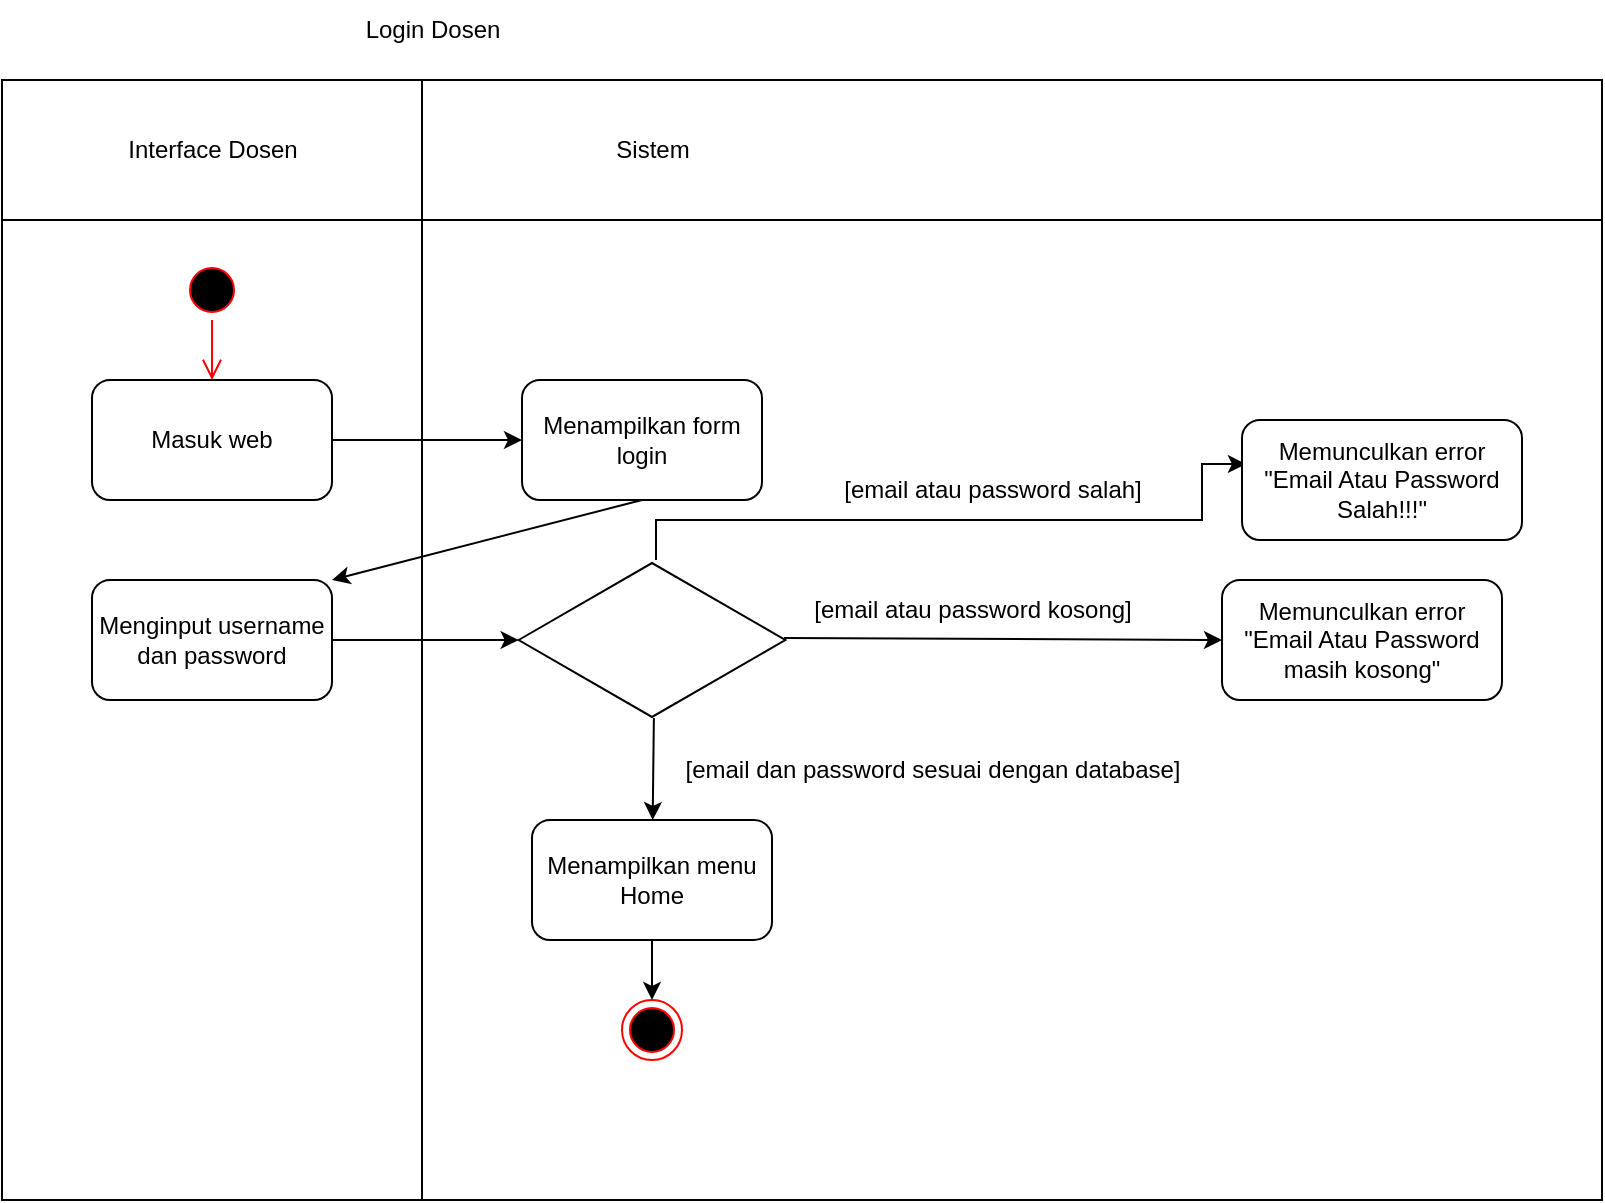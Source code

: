 <mxfile version="20.8.5" type="device" pages="9"><diagram id="Ss0hoqF_02xAMnWs9QlO" name="Login Dosen"><mxGraphModel dx="2785" dy="1540" grid="1" gridSize="10" guides="1" tooltips="1" connect="1" arrows="1" fold="1" page="1" pageScale="1" pageWidth="850" pageHeight="1100" math="0" shadow="0"><root><mxCell id="0"/><mxCell id="1" parent="0"/><mxCell id="OI0g6ihYiuQoNfKfdUnj-15" value="" style="shape=internalStorage;whiteSpace=wrap;html=1;backgroundOutline=1;dx=210;dy=70;" parent="1" vertex="1"><mxGeometry x="220" y="80" width="800" height="560" as="geometry"/></mxCell><mxCell id="OI0g6ihYiuQoNfKfdUnj-16" value="Interface Dosen" style="text;html=1;align=center;verticalAlign=middle;resizable=0;points=[];autosize=1;strokeColor=none;fillColor=none;" parent="1" vertex="1"><mxGeometry x="270" y="100" width="110" height="30" as="geometry"/></mxCell><mxCell id="OI0g6ihYiuQoNfKfdUnj-17" value="Sistem" style="text;html=1;align=center;verticalAlign=middle;resizable=0;points=[];autosize=1;strokeColor=none;fillColor=none;" parent="1" vertex="1"><mxGeometry x="515" y="100" width="60" height="30" as="geometry"/></mxCell><mxCell id="OI0g6ihYiuQoNfKfdUnj-18" value="" style="ellipse;html=1;shape=startState;fillColor=#000000;strokeColor=#ff0000;" parent="1" vertex="1"><mxGeometry x="310" y="170" width="30" height="30" as="geometry"/></mxCell><mxCell id="OI0g6ihYiuQoNfKfdUnj-19" value="" style="edgeStyle=orthogonalEdgeStyle;html=1;verticalAlign=bottom;endArrow=open;endSize=8;strokeColor=#ff0000;rounded=0;" parent="1" source="OI0g6ihYiuQoNfKfdUnj-18" edge="1"><mxGeometry relative="1" as="geometry"><mxPoint x="325" y="230" as="targetPoint"/></mxGeometry></mxCell><mxCell id="OI0g6ihYiuQoNfKfdUnj-21" value="Masuk web" style="rounded=1;whiteSpace=wrap;html=1;" parent="1" vertex="1"><mxGeometry x="265" y="230" width="120" height="60" as="geometry"/></mxCell><mxCell id="OI0g6ihYiuQoNfKfdUnj-22" value="Menampilkan form login" style="rounded=1;whiteSpace=wrap;html=1;" parent="1" vertex="1"><mxGeometry x="480" y="230" width="120" height="60" as="geometry"/></mxCell><mxCell id="OI0g6ihYiuQoNfKfdUnj-23" value="" style="endArrow=classic;html=1;rounded=0;exitX=1;exitY=0.5;exitDx=0;exitDy=0;entryX=0;entryY=0.5;entryDx=0;entryDy=0;" parent="1" source="OI0g6ihYiuQoNfKfdUnj-21" target="OI0g6ihYiuQoNfKfdUnj-22" edge="1"><mxGeometry width="50" height="50" relative="1" as="geometry"><mxPoint x="360" y="390" as="sourcePoint"/><mxPoint x="410" y="340" as="targetPoint"/></mxGeometry></mxCell><mxCell id="r1nMoNnbZqdb2btRq3Fn-3" style="edgeStyle=orthogonalEdgeStyle;rounded=0;orthogonalLoop=1;jettySize=auto;html=1;entryX=0.014;entryY=0.367;entryDx=0;entryDy=0;exitX=0.515;exitY=0;exitDx=0;exitDy=0;exitPerimeter=0;entryPerimeter=0;" parent="1" source="OI0g6ihYiuQoNfKfdUnj-25" target="r1nMoNnbZqdb2btRq3Fn-2" edge="1"><mxGeometry relative="1" as="geometry"><Array as="points"><mxPoint x="547" y="300"/><mxPoint x="820" y="300"/><mxPoint x="820" y="272"/></Array></mxGeometry></mxCell><mxCell id="OI0g6ihYiuQoNfKfdUnj-25" value="" style="html=1;whiteSpace=wrap;aspect=fixed;shape=isoRectangle;" parent="1" vertex="1"><mxGeometry x="478.33" y="320" width="133.34" height="80" as="geometry"/></mxCell><mxCell id="OI0g6ihYiuQoNfKfdUnj-27" value="Menginput username dan password" style="rounded=1;whiteSpace=wrap;html=1;" parent="1" vertex="1"><mxGeometry x="265" y="330" width="120" height="60" as="geometry"/></mxCell><mxCell id="OI0g6ihYiuQoNfKfdUnj-28" value="" style="endArrow=classic;html=1;rounded=0;exitX=0.5;exitY=1;exitDx=0;exitDy=0;entryX=1;entryY=0;entryDx=0;entryDy=0;" parent="1" source="OI0g6ihYiuQoNfKfdUnj-22" target="OI0g6ihYiuQoNfKfdUnj-27" edge="1"><mxGeometry width="50" height="50" relative="1" as="geometry"><mxPoint x="395" y="270" as="sourcePoint"/><mxPoint x="490" y="270" as="targetPoint"/></mxGeometry></mxCell><mxCell id="OI0g6ihYiuQoNfKfdUnj-29" value="" style="endArrow=classic;html=1;rounded=0;exitX=1;exitY=0.5;exitDx=0;exitDy=0;" parent="1" source="OI0g6ihYiuQoNfKfdUnj-27" target="OI0g6ihYiuQoNfKfdUnj-25" edge="1"><mxGeometry width="50" height="50" relative="1" as="geometry"><mxPoint x="550" y="300" as="sourcePoint"/><mxPoint x="395" y="340" as="targetPoint"/></mxGeometry></mxCell><mxCell id="OI0g6ihYiuQoNfKfdUnj-31" value="[email atau password kosong]" style="text;html=1;align=center;verticalAlign=middle;resizable=0;points=[];autosize=1;strokeColor=none;fillColor=none;" parent="1" vertex="1"><mxGeometry x="615" y="330" width="180" height="30" as="geometry"/></mxCell><mxCell id="OI0g6ihYiuQoNfKfdUnj-32" value="Menampilkan menu Home" style="rounded=1;whiteSpace=wrap;html=1;" parent="1" vertex="1"><mxGeometry x="485" y="450" width="120" height="60" as="geometry"/></mxCell><mxCell id="OI0g6ihYiuQoNfKfdUnj-33" value="" style="endArrow=classic;html=1;rounded=0;exitX=0.507;exitY=0.988;exitDx=0;exitDy=0;exitPerimeter=0;" parent="1" source="OI0g6ihYiuQoNfKfdUnj-25" target="OI0g6ihYiuQoNfKfdUnj-32" edge="1"><mxGeometry width="50" height="50" relative="1" as="geometry"><mxPoint x="395" y="370" as="sourcePoint"/><mxPoint x="488.33" y="370" as="targetPoint"/></mxGeometry></mxCell><mxCell id="OI0g6ihYiuQoNfKfdUnj-34" value="[email dan password sesuai dengan database]" style="text;html=1;align=center;verticalAlign=middle;resizable=0;points=[];autosize=1;strokeColor=none;fillColor=none;" parent="1" vertex="1"><mxGeometry x="550" y="410" width="270" height="30" as="geometry"/></mxCell><mxCell id="OI0g6ihYiuQoNfKfdUnj-35" value="" style="ellipse;html=1;shape=endState;fillColor=#000000;strokeColor=#ff0000;" parent="1" vertex="1"><mxGeometry x="530" y="540" width="30" height="30" as="geometry"/></mxCell><mxCell id="OI0g6ihYiuQoNfKfdUnj-37" value="" style="endArrow=classic;html=1;rounded=0;exitX=0.5;exitY=1;exitDx=0;exitDy=0;entryX=0.5;entryY=0;entryDx=0;entryDy=0;" parent="1" source="OI0g6ihYiuQoNfKfdUnj-32" target="OI0g6ihYiuQoNfKfdUnj-35" edge="1"><mxGeometry width="50" height="50" relative="1" as="geometry"><mxPoint x="555.933" y="409.04" as="sourcePoint"/><mxPoint x="555.346" y="460" as="targetPoint"/></mxGeometry></mxCell><mxCell id="OQILKqeTHIS6LCkV36QO-1" value="Login Dosen" style="text;html=1;align=center;verticalAlign=middle;resizable=0;points=[];autosize=1;strokeColor=none;fillColor=none;" parent="1" vertex="1"><mxGeometry x="390" y="40" width="90" height="30" as="geometry"/></mxCell><mxCell id="ZNCyzkCPc0KYkYyP0lkZ-1" value="" style="endArrow=classic;html=1;rounded=0;exitX=0.995;exitY=0.488;exitDx=0;exitDy=0;exitPerimeter=0;entryX=0;entryY=0.5;entryDx=0;entryDy=0;" parent="1" source="OI0g6ihYiuQoNfKfdUnj-25" target="r1nMoNnbZqdb2btRq3Fn-1" edge="1"><mxGeometry width="50" height="50" relative="1" as="geometry"><mxPoint x="610" y="440" as="sourcePoint"/><mxPoint x="710" y="360" as="targetPoint"/></mxGeometry></mxCell><mxCell id="r1nMoNnbZqdb2btRq3Fn-1" value="Memunculkan error &quot;Email Atau Password masih kosong&quot;" style="rounded=1;whiteSpace=wrap;html=1;" parent="1" vertex="1"><mxGeometry x="830" y="330" width="140" height="60" as="geometry"/></mxCell><mxCell id="r1nMoNnbZqdb2btRq3Fn-2" value="Memunculkan error &quot;Email Atau Password Salah!!!&quot;" style="rounded=1;whiteSpace=wrap;html=1;" parent="1" vertex="1"><mxGeometry x="840" y="250" width="140" height="60" as="geometry"/></mxCell><mxCell id="r1nMoNnbZqdb2btRq3Fn-4" value="[email atau password salah]" style="text;html=1;align=center;verticalAlign=middle;resizable=0;points=[];autosize=1;strokeColor=none;fillColor=none;" parent="1" vertex="1"><mxGeometry x="630" y="270" width="170" height="30" as="geometry"/></mxCell></root></mxGraphModel></diagram><diagram name="Login Admin" id="MMd9INOUgeUq9e0EWA6z"><mxGraphModel dx="1061" dy="587" grid="1" gridSize="10" guides="1" tooltips="1" connect="1" arrows="1" fold="1" page="1" pageScale="1" pageWidth="850" pageHeight="1100" math="0" shadow="0"><root><mxCell id="dSLubpo0AuS1n8obmSy4-0"/><mxCell id="dSLubpo0AuS1n8obmSy4-1" parent="dSLubpo0AuS1n8obmSy4-0"/><mxCell id="VHnkpVvBCqhK5Q3JNqKU-0" value="" style="shape=internalStorage;whiteSpace=wrap;html=1;backgroundOutline=1;dx=210;dy=70;" vertex="1" parent="dSLubpo0AuS1n8obmSy4-1"><mxGeometry x="220" y="80" width="800" height="560" as="geometry"/></mxCell><mxCell id="VHnkpVvBCqhK5Q3JNqKU-1" value="Interface Admin" style="text;html=1;align=center;verticalAlign=middle;resizable=0;points=[];autosize=1;strokeColor=none;fillColor=none;" vertex="1" parent="dSLubpo0AuS1n8obmSy4-1"><mxGeometry x="270" y="100" width="110" height="30" as="geometry"/></mxCell><mxCell id="VHnkpVvBCqhK5Q3JNqKU-2" value="Sistem" style="text;html=1;align=center;verticalAlign=middle;resizable=0;points=[];autosize=1;strokeColor=none;fillColor=none;" vertex="1" parent="dSLubpo0AuS1n8obmSy4-1"><mxGeometry x="515" y="100" width="60" height="30" as="geometry"/></mxCell><mxCell id="VHnkpVvBCqhK5Q3JNqKU-3" value="" style="ellipse;html=1;shape=startState;fillColor=#000000;strokeColor=#ff0000;" vertex="1" parent="dSLubpo0AuS1n8obmSy4-1"><mxGeometry x="310" y="170" width="30" height="30" as="geometry"/></mxCell><mxCell id="VHnkpVvBCqhK5Q3JNqKU-4" value="" style="edgeStyle=orthogonalEdgeStyle;html=1;verticalAlign=bottom;endArrow=open;endSize=8;strokeColor=#ff0000;rounded=0;" edge="1" parent="dSLubpo0AuS1n8obmSy4-1" source="VHnkpVvBCqhK5Q3JNqKU-3"><mxGeometry relative="1" as="geometry"><mxPoint x="325" y="230" as="targetPoint"/></mxGeometry></mxCell><mxCell id="VHnkpVvBCqhK5Q3JNqKU-5" value="Masuk web" style="rounded=1;whiteSpace=wrap;html=1;" vertex="1" parent="dSLubpo0AuS1n8obmSy4-1"><mxGeometry x="265" y="230" width="120" height="60" as="geometry"/></mxCell><mxCell id="VHnkpVvBCqhK5Q3JNqKU-6" value="Menampilkan form login" style="rounded=1;whiteSpace=wrap;html=1;" vertex="1" parent="dSLubpo0AuS1n8obmSy4-1"><mxGeometry x="480" y="230" width="120" height="60" as="geometry"/></mxCell><mxCell id="VHnkpVvBCqhK5Q3JNqKU-7" value="" style="endArrow=classic;html=1;rounded=0;exitX=1;exitY=0.5;exitDx=0;exitDy=0;entryX=0;entryY=0.5;entryDx=0;entryDy=0;" edge="1" parent="dSLubpo0AuS1n8obmSy4-1" source="VHnkpVvBCqhK5Q3JNqKU-5" target="VHnkpVvBCqhK5Q3JNqKU-6"><mxGeometry width="50" height="50" relative="1" as="geometry"><mxPoint x="360" y="390" as="sourcePoint"/><mxPoint x="410" y="340" as="targetPoint"/></mxGeometry></mxCell><mxCell id="VHnkpVvBCqhK5Q3JNqKU-8" style="edgeStyle=orthogonalEdgeStyle;rounded=0;orthogonalLoop=1;jettySize=auto;html=1;entryX=0.014;entryY=0.367;entryDx=0;entryDy=0;exitX=0.515;exitY=0;exitDx=0;exitDy=0;exitPerimeter=0;entryPerimeter=0;" edge="1" parent="dSLubpo0AuS1n8obmSy4-1" source="VHnkpVvBCqhK5Q3JNqKU-9" target="VHnkpVvBCqhK5Q3JNqKU-22"><mxGeometry relative="1" as="geometry"><Array as="points"><mxPoint x="547" y="300"/><mxPoint x="820" y="300"/><mxPoint x="820" y="272"/></Array></mxGeometry></mxCell><mxCell id="VHnkpVvBCqhK5Q3JNqKU-9" value="" style="html=1;whiteSpace=wrap;aspect=fixed;shape=isoRectangle;" vertex="1" parent="dSLubpo0AuS1n8obmSy4-1"><mxGeometry x="478.33" y="320" width="133.34" height="80" as="geometry"/></mxCell><mxCell id="VHnkpVvBCqhK5Q3JNqKU-10" value="Menginput username dan password" style="rounded=1;whiteSpace=wrap;html=1;" vertex="1" parent="dSLubpo0AuS1n8obmSy4-1"><mxGeometry x="265" y="330" width="120" height="60" as="geometry"/></mxCell><mxCell id="VHnkpVvBCqhK5Q3JNqKU-11" value="" style="endArrow=classic;html=1;rounded=0;exitX=0.5;exitY=1;exitDx=0;exitDy=0;entryX=1;entryY=0;entryDx=0;entryDy=0;" edge="1" parent="dSLubpo0AuS1n8obmSy4-1" source="VHnkpVvBCqhK5Q3JNqKU-6" target="VHnkpVvBCqhK5Q3JNqKU-10"><mxGeometry width="50" height="50" relative="1" as="geometry"><mxPoint x="395" y="270" as="sourcePoint"/><mxPoint x="490" y="270" as="targetPoint"/></mxGeometry></mxCell><mxCell id="VHnkpVvBCqhK5Q3JNqKU-12" value="" style="endArrow=classic;html=1;rounded=0;exitX=1;exitY=0.5;exitDx=0;exitDy=0;" edge="1" parent="dSLubpo0AuS1n8obmSy4-1" source="VHnkpVvBCqhK5Q3JNqKU-10" target="VHnkpVvBCqhK5Q3JNqKU-9"><mxGeometry width="50" height="50" relative="1" as="geometry"><mxPoint x="550" y="300" as="sourcePoint"/><mxPoint x="395" y="340" as="targetPoint"/></mxGeometry></mxCell><mxCell id="VHnkpVvBCqhK5Q3JNqKU-13" value="[email atau password kosong]" style="text;html=1;align=center;verticalAlign=middle;resizable=0;points=[];autosize=1;strokeColor=none;fillColor=none;" vertex="1" parent="dSLubpo0AuS1n8obmSy4-1"><mxGeometry x="615" y="330" width="180" height="30" as="geometry"/></mxCell><mxCell id="VHnkpVvBCqhK5Q3JNqKU-14" value="Menampilkan menu Home" style="rounded=1;whiteSpace=wrap;html=1;" vertex="1" parent="dSLubpo0AuS1n8obmSy4-1"><mxGeometry x="485" y="450" width="120" height="60" as="geometry"/></mxCell><mxCell id="VHnkpVvBCqhK5Q3JNqKU-15" value="" style="endArrow=classic;html=1;rounded=0;exitX=0.507;exitY=0.988;exitDx=0;exitDy=0;exitPerimeter=0;" edge="1" parent="dSLubpo0AuS1n8obmSy4-1" source="VHnkpVvBCqhK5Q3JNqKU-9" target="VHnkpVvBCqhK5Q3JNqKU-14"><mxGeometry width="50" height="50" relative="1" as="geometry"><mxPoint x="395" y="370" as="sourcePoint"/><mxPoint x="488.33" y="370" as="targetPoint"/></mxGeometry></mxCell><mxCell id="VHnkpVvBCqhK5Q3JNqKU-16" value="[email dan password sesuai dengan database]" style="text;html=1;align=center;verticalAlign=middle;resizable=0;points=[];autosize=1;strokeColor=none;fillColor=none;" vertex="1" parent="dSLubpo0AuS1n8obmSy4-1"><mxGeometry x="550" y="400" width="270" height="30" as="geometry"/></mxCell><mxCell id="VHnkpVvBCqhK5Q3JNqKU-17" value="" style="ellipse;html=1;shape=endState;fillColor=#000000;strokeColor=#ff0000;" vertex="1" parent="dSLubpo0AuS1n8obmSy4-1"><mxGeometry x="530" y="540" width="30" height="30" as="geometry"/></mxCell><mxCell id="VHnkpVvBCqhK5Q3JNqKU-18" value="" style="endArrow=classic;html=1;rounded=0;exitX=0.5;exitY=1;exitDx=0;exitDy=0;entryX=0.5;entryY=0;entryDx=0;entryDy=0;" edge="1" parent="dSLubpo0AuS1n8obmSy4-1" source="VHnkpVvBCqhK5Q3JNqKU-14" target="VHnkpVvBCqhK5Q3JNqKU-17"><mxGeometry width="50" height="50" relative="1" as="geometry"><mxPoint x="555.933" y="409.04" as="sourcePoint"/><mxPoint x="555.346" y="460" as="targetPoint"/></mxGeometry></mxCell><mxCell id="VHnkpVvBCqhK5Q3JNqKU-19" value="Login Admin" style="text;html=1;align=center;verticalAlign=middle;resizable=0;points=[];autosize=1;strokeColor=none;fillColor=none;" vertex="1" parent="dSLubpo0AuS1n8obmSy4-1"><mxGeometry x="390" y="40" width="90" height="30" as="geometry"/></mxCell><mxCell id="VHnkpVvBCqhK5Q3JNqKU-20" value="" style="endArrow=classic;html=1;rounded=0;exitX=0.995;exitY=0.488;exitDx=0;exitDy=0;exitPerimeter=0;entryX=0;entryY=0.5;entryDx=0;entryDy=0;" edge="1" parent="dSLubpo0AuS1n8obmSy4-1" source="VHnkpVvBCqhK5Q3JNqKU-9" target="VHnkpVvBCqhK5Q3JNqKU-21"><mxGeometry width="50" height="50" relative="1" as="geometry"><mxPoint x="610" y="440" as="sourcePoint"/><mxPoint x="710" y="360" as="targetPoint"/></mxGeometry></mxCell><mxCell id="VHnkpVvBCqhK5Q3JNqKU-21" value="Memunculkan error &quot;Email Atau Password masih kosong&quot;" style="rounded=1;whiteSpace=wrap;html=1;" vertex="1" parent="dSLubpo0AuS1n8obmSy4-1"><mxGeometry x="830" y="330" width="140" height="60" as="geometry"/></mxCell><mxCell id="VHnkpVvBCqhK5Q3JNqKU-22" value="Memunculkan error &quot;Email Atau Password Salah!!!&quot;" style="rounded=1;whiteSpace=wrap;html=1;" vertex="1" parent="dSLubpo0AuS1n8obmSy4-1"><mxGeometry x="840" y="250" width="140" height="60" as="geometry"/></mxCell><mxCell id="VHnkpVvBCqhK5Q3JNqKU-23" value="[email atau password salah]" style="text;html=1;align=center;verticalAlign=middle;resizable=0;points=[];autosize=1;strokeColor=none;fillColor=none;" vertex="1" parent="dSLubpo0AuS1n8obmSy4-1"><mxGeometry x="630" y="270" width="170" height="30" as="geometry"/></mxCell></root></mxGraphModel></diagram><diagram name="LogOut Admin" id="7cjXSKIKnoi5P6cWvSEF"><mxGraphModel dx="1311" dy="725" grid="1" gridSize="10" guides="1" tooltips="1" connect="1" arrows="1" fold="1" page="1" pageScale="1" pageWidth="850" pageHeight="1100" math="0" shadow="0"><root><mxCell id="be3uckAry_nXvYp9J00m-0"/><mxCell id="be3uckAry_nXvYp9J00m-1" parent="be3uckAry_nXvYp9J00m-0"/><mxCell id="GRsGqagRvkYaubgpCack-0" value="" style="shape=internalStorage;whiteSpace=wrap;html=1;backgroundOutline=1;dx=270;dy=70;" vertex="1" parent="be3uckAry_nXvYp9J00m-1"><mxGeometry x="130" y="90" width="550" height="830" as="geometry"/></mxCell><mxCell id="GRsGqagRvkYaubgpCack-1" value="Interface Admin" style="text;html=1;align=center;verticalAlign=middle;resizable=0;points=[];autosize=1;strokeColor=none;fillColor=none;" vertex="1" parent="be3uckAry_nXvYp9J00m-1"><mxGeometry x="270" y="100" width="110" height="30" as="geometry"/></mxCell><mxCell id="GRsGqagRvkYaubgpCack-2" value="Sistem" style="text;html=1;align=center;verticalAlign=middle;resizable=0;points=[];autosize=1;strokeColor=none;fillColor=none;" vertex="1" parent="be3uckAry_nXvYp9J00m-1"><mxGeometry x="515" y="100" width="60" height="30" as="geometry"/></mxCell><mxCell id="GRsGqagRvkYaubgpCack-3" value="" style="ellipse;html=1;shape=startState;fillColor=#000000;strokeColor=#ff0000;" vertex="1" parent="be3uckAry_nXvYp9J00m-1"><mxGeometry x="310" y="170" width="30" height="30" as="geometry"/></mxCell><mxCell id="GRsGqagRvkYaubgpCack-4" value="" style="edgeStyle=orthogonalEdgeStyle;html=1;verticalAlign=bottom;endArrow=open;endSize=8;strokeColor=#ff0000;rounded=0;entryX=0.5;entryY=0;entryDx=0;entryDy=0;" edge="1" parent="be3uckAry_nXvYp9J00m-1" source="GRsGqagRvkYaubgpCack-3" target="GRsGqagRvkYaubgpCack-5"><mxGeometry relative="1" as="geometry"><mxPoint x="325" y="230" as="targetPoint"/></mxGeometry></mxCell><mxCell id="GRsGqagRvkYaubgpCack-5" value="Menekan tab Profil" style="rounded=1;whiteSpace=wrap;html=1;" vertex="1" parent="be3uckAry_nXvYp9J00m-1"><mxGeometry x="265" y="250" width="120" height="60" as="geometry"/></mxCell><mxCell id="GRsGqagRvkYaubgpCack-6" value="Menampilkan halaman profil" style="rounded=1;whiteSpace=wrap;html=1;" vertex="1" parent="be3uckAry_nXvYp9J00m-1"><mxGeometry x="480" y="320" width="120" height="60" as="geometry"/></mxCell><mxCell id="GRsGqagRvkYaubgpCack-7" value="" style="endArrow=open;html=1;rounded=0;exitX=1;exitY=0.5;exitDx=0;exitDy=0;entryX=0;entryY=0.5;entryDx=0;entryDy=0;endFill=0;" edge="1" parent="be3uckAry_nXvYp9J00m-1" source="GRsGqagRvkYaubgpCack-5" target="GRsGqagRvkYaubgpCack-6"><mxGeometry width="50" height="50" relative="1" as="geometry"><mxPoint x="360" y="390" as="sourcePoint"/><mxPoint x="410" y="340" as="targetPoint"/></mxGeometry></mxCell><mxCell id="GRsGqagRvkYaubgpCack-8" value="" style="endArrow=open;html=1;rounded=0;exitX=0.5;exitY=1;exitDx=0;exitDy=0;entryX=1;entryY=0;entryDx=0;entryDy=0;endFill=0;" edge="1" parent="be3uckAry_nXvYp9J00m-1" source="GRsGqagRvkYaubgpCack-6" target="GRsGqagRvkYaubgpCack-14"><mxGeometry width="50" height="50" relative="1" as="geometry"><mxPoint x="395" y="270" as="sourcePoint"/><mxPoint x="352.92" y="408.15" as="targetPoint"/></mxGeometry></mxCell><mxCell id="GRsGqagRvkYaubgpCack-9" value="Menampilkan halaman login" style="rounded=1;whiteSpace=wrap;html=1;" vertex="1" parent="be3uckAry_nXvYp9J00m-1"><mxGeometry x="480" y="750" width="120" height="60" as="geometry"/></mxCell><mxCell id="GRsGqagRvkYaubgpCack-10" value="" style="ellipse;html=1;shape=endState;fillColor=#000000;strokeColor=#ff0000;" vertex="1" parent="be3uckAry_nXvYp9J00m-1"><mxGeometry x="525" y="870" width="30" height="30" as="geometry"/></mxCell><mxCell id="GRsGqagRvkYaubgpCack-11" value="" style="endArrow=open;html=1;rounded=0;exitX=0.5;exitY=1;exitDx=0;exitDy=0;entryX=0.5;entryY=0;entryDx=0;entryDy=0;endFill=0;" edge="1" parent="be3uckAry_nXvYp9J00m-1" source="GRsGqagRvkYaubgpCack-9" target="GRsGqagRvkYaubgpCack-10"><mxGeometry width="50" height="50" relative="1" as="geometry"><mxPoint x="555.933" y="409.04" as="sourcePoint"/><mxPoint x="555.346" y="460" as="targetPoint"/></mxGeometry></mxCell><mxCell id="GRsGqagRvkYaubgpCack-12" value="Logout Admin" style="text;html=1;align=center;verticalAlign=middle;resizable=0;points=[];autosize=1;strokeColor=none;fillColor=none;" vertex="1" parent="be3uckAry_nXvYp9J00m-1"><mxGeometry x="375" y="45" width="100" height="30" as="geometry"/></mxCell><mxCell id="GRsGqagRvkYaubgpCack-13" style="edgeStyle=orthogonalEdgeStyle;rounded=0;orthogonalLoop=1;jettySize=auto;html=1;entryX=0.5;entryY=0;entryDx=0;entryDy=0;endArrow=open;endFill=0;" edge="1" parent="be3uckAry_nXvYp9J00m-1" source="GRsGqagRvkYaubgpCack-14" target="GRsGqagRvkYaubgpCack-16"><mxGeometry relative="1" as="geometry"><mxPoint x="495" y="440" as="targetPoint"/></mxGeometry></mxCell><mxCell id="GRsGqagRvkYaubgpCack-14" value="Menekan button logout" style="rounded=1;whiteSpace=wrap;html=1;" vertex="1" parent="be3uckAry_nXvYp9J00m-1"><mxGeometry x="250" y="410" width="120" height="60" as="geometry"/></mxCell><mxCell id="GRsGqagRvkYaubgpCack-15" style="edgeStyle=orthogonalEdgeStyle;rounded=0;orthogonalLoop=1;jettySize=auto;html=1;entryX=0.5;entryY=0;entryDx=0;entryDy=0;endArrow=open;endFill=0;" edge="1" parent="be3uckAry_nXvYp9J00m-1" source="GRsGqagRvkYaubgpCack-16" target="GRsGqagRvkYaubgpCack-19"><mxGeometry relative="1" as="geometry"><Array as="points"><mxPoint x="330" y="490"/></Array></mxGeometry></mxCell><mxCell id="GRsGqagRvkYaubgpCack-16" value="Menampilkan konfirmasi yakin ingin logut atau tidak" style="rounded=1;whiteSpace=wrap;html=1;" vertex="1" parent="be3uckAry_nXvYp9J00m-1"><mxGeometry x="485" y="450" width="120" height="60" as="geometry"/></mxCell><mxCell id="GRsGqagRvkYaubgpCack-17" style="edgeStyle=orthogonalEdgeStyle;rounded=0;orthogonalLoop=1;jettySize=auto;html=1;entryX=1;entryY=0.5;entryDx=0;entryDy=0;endArrow=open;endFill=0;" edge="1" parent="be3uckAry_nXvYp9J00m-1" source="GRsGqagRvkYaubgpCack-19" target="GRsGqagRvkYaubgpCack-20"><mxGeometry relative="1" as="geometry"/></mxCell><mxCell id="GRsGqagRvkYaubgpCack-18" style="edgeStyle=orthogonalEdgeStyle;rounded=0;orthogonalLoop=1;jettySize=auto;html=1;endArrow=open;endFill=0;" edge="1" parent="be3uckAry_nXvYp9J00m-1" source="GRsGqagRvkYaubgpCack-19" target="GRsGqagRvkYaubgpCack-23"><mxGeometry relative="1" as="geometry"/></mxCell><mxCell id="GRsGqagRvkYaubgpCack-19" value="" style="rhombus;whiteSpace=wrap;html=1;" vertex="1" parent="be3uckAry_nXvYp9J00m-1"><mxGeometry x="290" y="520" width="80" height="80" as="geometry"/></mxCell><mxCell id="GRsGqagRvkYaubgpCack-20" value="" style="ellipse;html=1;shape=endState;fillColor=#000000;strokeColor=#ff0000;" vertex="1" parent="be3uckAry_nXvYp9J00m-1"><mxGeometry x="150" y="545" width="30" height="30" as="geometry"/></mxCell><mxCell id="GRsGqagRvkYaubgpCack-21" value="[Tidak]" style="text;html=1;strokeColor=none;fillColor=none;align=center;verticalAlign=middle;whiteSpace=wrap;rounded=0;" vertex="1" parent="be3uckAry_nXvYp9J00m-1"><mxGeometry x="205" y="535" width="60" height="30" as="geometry"/></mxCell><mxCell id="GRsGqagRvkYaubgpCack-22" style="edgeStyle=orthogonalEdgeStyle;rounded=0;orthogonalLoop=1;jettySize=auto;html=1;exitX=0.5;exitY=1;exitDx=0;exitDy=0;endArrow=open;endFill=0;" edge="1" parent="be3uckAry_nXvYp9J00m-1" source="GRsGqagRvkYaubgpCack-23" target="GRsGqagRvkYaubgpCack-9"><mxGeometry relative="1" as="geometry"/></mxCell><mxCell id="GRsGqagRvkYaubgpCack-23" value="Membuat serta memastikan akun telah logout" style="rounded=1;whiteSpace=wrap;html=1;" vertex="1" parent="be3uckAry_nXvYp9J00m-1"><mxGeometry x="480" y="600" width="120" height="60" as="geometry"/></mxCell><mxCell id="GRsGqagRvkYaubgpCack-24" value="[Ya]" style="text;html=1;strokeColor=none;fillColor=none;align=center;verticalAlign=middle;whiteSpace=wrap;rounded=0;" vertex="1" parent="be3uckAry_nXvYp9J00m-1"><mxGeometry x="395" y="530" width="60" height="30" as="geometry"/></mxCell></root></mxGraphModel></diagram><diagram name="LogOut Dosen" id="bVeXpYzfbHvIqF9ClIsK"><mxGraphModel dx="1311" dy="725" grid="1" gridSize="10" guides="1" tooltips="1" connect="1" arrows="1" fold="1" page="1" pageScale="1" pageWidth="850" pageHeight="1100" math="0" shadow="0"><root><mxCell id="ZvPgeI2LviQ_dSdXCltq-0"/><mxCell id="ZvPgeI2LviQ_dSdXCltq-1" parent="ZvPgeI2LviQ_dSdXCltq-0"/><mxCell id="ZvPgeI2LviQ_dSdXCltq-2" value="" style="shape=internalStorage;whiteSpace=wrap;html=1;backgroundOutline=1;dx=270;dy=70;" parent="ZvPgeI2LviQ_dSdXCltq-1" vertex="1"><mxGeometry x="130" y="90" width="550" height="830" as="geometry"/></mxCell><mxCell id="ZvPgeI2LviQ_dSdXCltq-3" value="Interface Dosen" style="text;html=1;align=center;verticalAlign=middle;resizable=0;points=[];autosize=1;strokeColor=none;fillColor=none;" parent="ZvPgeI2LviQ_dSdXCltq-1" vertex="1"><mxGeometry x="270" y="100" width="110" height="30" as="geometry"/></mxCell><mxCell id="ZvPgeI2LviQ_dSdXCltq-4" value="Sistem" style="text;html=1;align=center;verticalAlign=middle;resizable=0;points=[];autosize=1;strokeColor=none;fillColor=none;" parent="ZvPgeI2LviQ_dSdXCltq-1" vertex="1"><mxGeometry x="515" y="100" width="60" height="30" as="geometry"/></mxCell><mxCell id="ZvPgeI2LviQ_dSdXCltq-5" value="" style="ellipse;html=1;shape=startState;fillColor=#000000;strokeColor=#ff0000;" parent="ZvPgeI2LviQ_dSdXCltq-1" vertex="1"><mxGeometry x="310" y="170" width="30" height="30" as="geometry"/></mxCell><mxCell id="ZvPgeI2LviQ_dSdXCltq-6" value="" style="edgeStyle=orthogonalEdgeStyle;html=1;verticalAlign=bottom;endArrow=open;endSize=8;strokeColor=#ff0000;rounded=0;entryX=0.5;entryY=0;entryDx=0;entryDy=0;" parent="ZvPgeI2LviQ_dSdXCltq-1" source="ZvPgeI2LviQ_dSdXCltq-5" edge="1" target="ZvPgeI2LviQ_dSdXCltq-7"><mxGeometry relative="1" as="geometry"><mxPoint x="325" y="230" as="targetPoint"/></mxGeometry></mxCell><mxCell id="ZvPgeI2LviQ_dSdXCltq-7" value="Menekan tab Profil" style="rounded=1;whiteSpace=wrap;html=1;" parent="ZvPgeI2LviQ_dSdXCltq-1" vertex="1"><mxGeometry x="265" y="250" width="120" height="60" as="geometry"/></mxCell><mxCell id="ZvPgeI2LviQ_dSdXCltq-8" value="Menampilkan halaman profil" style="rounded=1;whiteSpace=wrap;html=1;" parent="ZvPgeI2LviQ_dSdXCltq-1" vertex="1"><mxGeometry x="480" y="320" width="120" height="60" as="geometry"/></mxCell><mxCell id="ZvPgeI2LviQ_dSdXCltq-9" value="" style="endArrow=open;html=1;rounded=0;exitX=1;exitY=0.5;exitDx=0;exitDy=0;entryX=0;entryY=0.5;entryDx=0;entryDy=0;endFill=0;" parent="ZvPgeI2LviQ_dSdXCltq-1" source="ZvPgeI2LviQ_dSdXCltq-7" target="ZvPgeI2LviQ_dSdXCltq-8" edge="1"><mxGeometry width="50" height="50" relative="1" as="geometry"><mxPoint x="360" y="390" as="sourcePoint"/><mxPoint x="410" y="340" as="targetPoint"/></mxGeometry></mxCell><mxCell id="ZvPgeI2LviQ_dSdXCltq-11" value="" style="endArrow=open;html=1;rounded=0;exitX=0.5;exitY=1;exitDx=0;exitDy=0;entryX=1;entryY=0;entryDx=0;entryDy=0;endFill=0;" parent="ZvPgeI2LviQ_dSdXCltq-1" source="ZvPgeI2LviQ_dSdXCltq-8" target="_nY5Utiatb5HcMp3L-Qr-0" edge="1"><mxGeometry width="50" height="50" relative="1" as="geometry"><mxPoint x="395" y="270" as="sourcePoint"/><mxPoint x="352.92" y="408.15" as="targetPoint"/></mxGeometry></mxCell><mxCell id="ZvPgeI2LviQ_dSdXCltq-12" value="Menampilkan halaman login" style="rounded=1;whiteSpace=wrap;html=1;" parent="ZvPgeI2LviQ_dSdXCltq-1" vertex="1"><mxGeometry x="480" y="750" width="120" height="60" as="geometry"/></mxCell><mxCell id="ZvPgeI2LviQ_dSdXCltq-15" value="" style="ellipse;html=1;shape=endState;fillColor=#000000;strokeColor=#ff0000;" parent="ZvPgeI2LviQ_dSdXCltq-1" vertex="1"><mxGeometry x="525" y="870" width="30" height="30" as="geometry"/></mxCell><mxCell id="ZvPgeI2LviQ_dSdXCltq-16" value="" style="endArrow=open;html=1;rounded=0;exitX=0.5;exitY=1;exitDx=0;exitDy=0;entryX=0.5;entryY=0;entryDx=0;entryDy=0;endFill=0;" parent="ZvPgeI2LviQ_dSdXCltq-1" source="ZvPgeI2LviQ_dSdXCltq-12" target="ZvPgeI2LviQ_dSdXCltq-15" edge="1"><mxGeometry width="50" height="50" relative="1" as="geometry"><mxPoint x="555.933" y="409.04" as="sourcePoint"/><mxPoint x="555.346" y="460" as="targetPoint"/></mxGeometry></mxCell><mxCell id="JwUwJFwf3aJt_ZElvAI4-0" value="Logout Dosen" style="text;html=1;align=center;verticalAlign=middle;resizable=0;points=[];autosize=1;strokeColor=none;fillColor=none;" parent="ZvPgeI2LviQ_dSdXCltq-1" vertex="1"><mxGeometry x="375" y="45" width="100" height="30" as="geometry"/></mxCell><mxCell id="rL1rNLDxHY4zX-JfRG-Z-1" style="edgeStyle=orthogonalEdgeStyle;rounded=0;orthogonalLoop=1;jettySize=auto;html=1;entryX=0.5;entryY=0;entryDx=0;entryDy=0;endArrow=open;endFill=0;" edge="1" parent="ZvPgeI2LviQ_dSdXCltq-1" source="_nY5Utiatb5HcMp3L-Qr-0" target="rL1rNLDxHY4zX-JfRG-Z-2"><mxGeometry relative="1" as="geometry"><mxPoint x="495" y="440" as="targetPoint"/></mxGeometry></mxCell><mxCell id="_nY5Utiatb5HcMp3L-Qr-0" value="Menekan button logout" style="rounded=1;whiteSpace=wrap;html=1;" vertex="1" parent="ZvPgeI2LviQ_dSdXCltq-1"><mxGeometry x="250" y="410" width="120" height="60" as="geometry"/></mxCell><mxCell id="rL1rNLDxHY4zX-JfRG-Z-5" style="edgeStyle=orthogonalEdgeStyle;rounded=0;orthogonalLoop=1;jettySize=auto;html=1;entryX=0.5;entryY=0;entryDx=0;entryDy=0;endArrow=open;endFill=0;" edge="1" parent="ZvPgeI2LviQ_dSdXCltq-1" source="rL1rNLDxHY4zX-JfRG-Z-2" target="rL1rNLDxHY4zX-JfRG-Z-3"><mxGeometry relative="1" as="geometry"><Array as="points"><mxPoint x="330" y="490"/></Array></mxGeometry></mxCell><mxCell id="rL1rNLDxHY4zX-JfRG-Z-2" value="Menampilkan konfirmasi yakin ingin logut atau tidak" style="rounded=1;whiteSpace=wrap;html=1;" vertex="1" parent="ZvPgeI2LviQ_dSdXCltq-1"><mxGeometry x="485" y="450" width="120" height="60" as="geometry"/></mxCell><mxCell id="rL1rNLDxHY4zX-JfRG-Z-8" style="edgeStyle=orthogonalEdgeStyle;rounded=0;orthogonalLoop=1;jettySize=auto;html=1;entryX=1;entryY=0.5;entryDx=0;entryDy=0;endArrow=open;endFill=0;" edge="1" parent="ZvPgeI2LviQ_dSdXCltq-1" source="rL1rNLDxHY4zX-JfRG-Z-3" target="rL1rNLDxHY4zX-JfRG-Z-7"><mxGeometry relative="1" as="geometry"/></mxCell><mxCell id="Rib4IkDqtjqQE-s7t-H1-1" style="edgeStyle=orthogonalEdgeStyle;rounded=0;orthogonalLoop=1;jettySize=auto;html=1;endArrow=open;endFill=0;" edge="1" parent="ZvPgeI2LviQ_dSdXCltq-1" source="rL1rNLDxHY4zX-JfRG-Z-3" target="Rib4IkDqtjqQE-s7t-H1-0"><mxGeometry relative="1" as="geometry"/></mxCell><mxCell id="rL1rNLDxHY4zX-JfRG-Z-3" value="" style="rhombus;whiteSpace=wrap;html=1;" vertex="1" parent="ZvPgeI2LviQ_dSdXCltq-1"><mxGeometry x="290" y="520" width="80" height="80" as="geometry"/></mxCell><mxCell id="rL1rNLDxHY4zX-JfRG-Z-7" value="" style="ellipse;html=1;shape=endState;fillColor=#000000;strokeColor=#ff0000;" vertex="1" parent="ZvPgeI2LviQ_dSdXCltq-1"><mxGeometry x="150" y="545" width="30" height="30" as="geometry"/></mxCell><mxCell id="rL1rNLDxHY4zX-JfRG-Z-9" value="[Tidak]" style="text;html=1;strokeColor=none;fillColor=none;align=center;verticalAlign=middle;whiteSpace=wrap;rounded=0;" vertex="1" parent="ZvPgeI2LviQ_dSdXCltq-1"><mxGeometry x="205" y="535" width="60" height="30" as="geometry"/></mxCell><mxCell id="Rib4IkDqtjqQE-s7t-H1-3" style="edgeStyle=orthogonalEdgeStyle;rounded=0;orthogonalLoop=1;jettySize=auto;html=1;exitX=0.5;exitY=1;exitDx=0;exitDy=0;endArrow=open;endFill=0;" edge="1" parent="ZvPgeI2LviQ_dSdXCltq-1" source="Rib4IkDqtjqQE-s7t-H1-0" target="ZvPgeI2LviQ_dSdXCltq-12"><mxGeometry relative="1" as="geometry"/></mxCell><mxCell id="Rib4IkDqtjqQE-s7t-H1-0" value="Membuat serta memastikan akun telah logout" style="rounded=1;whiteSpace=wrap;html=1;" vertex="1" parent="ZvPgeI2LviQ_dSdXCltq-1"><mxGeometry x="480" y="600" width="120" height="60" as="geometry"/></mxCell><mxCell id="Rib4IkDqtjqQE-s7t-H1-2" value="[Ya]" style="text;html=1;strokeColor=none;fillColor=none;align=center;verticalAlign=middle;whiteSpace=wrap;rounded=0;" vertex="1" parent="ZvPgeI2LviQ_dSdXCltq-1"><mxGeometry x="395" y="530" width="60" height="30" as="geometry"/></mxCell></root></mxGraphModel></diagram><diagram name="Dosen mengisi berita acara" id="urCBx1aQYsS1MYGuRU4w"><mxGraphModel dx="2785" dy="1540" grid="1" gridSize="10" guides="1" tooltips="1" connect="1" arrows="1" fold="1" page="1" pageScale="1" pageWidth="850" pageHeight="1100" math="0" shadow="0"><root><mxCell id="sPOWb5f44h0VZ5hLICNW-0"/><mxCell id="sPOWb5f44h0VZ5hLICNW-1" parent="sPOWb5f44h0VZ5hLICNW-0"/><mxCell id="sPOWb5f44h0VZ5hLICNW-2" value="" style="shape=internalStorage;whiteSpace=wrap;html=1;backgroundOutline=1;dx=270;dy=70;" parent="sPOWb5f44h0VZ5hLICNW-1" vertex="1"><mxGeometry x="150" y="80" width="990" height="1600" as="geometry"/></mxCell><mxCell id="sPOWb5f44h0VZ5hLICNW-3" value="Interface Dosen" style="text;html=1;align=center;verticalAlign=middle;resizable=0;points=[];autosize=1;strokeColor=none;fillColor=none;" parent="sPOWb5f44h0VZ5hLICNW-1" vertex="1"><mxGeometry x="270" y="100" width="110" height="30" as="geometry"/></mxCell><mxCell id="sPOWb5f44h0VZ5hLICNW-4" value="Sistem" style="text;html=1;align=center;verticalAlign=middle;resizable=0;points=[];autosize=1;strokeColor=none;fillColor=none;" parent="sPOWb5f44h0VZ5hLICNW-1" vertex="1"><mxGeometry x="515" y="100" width="60" height="30" as="geometry"/></mxCell><mxCell id="sPOWb5f44h0VZ5hLICNW-5" value="" style="ellipse;html=1;shape=startState;fillColor=#000000;strokeColor=#ff0000;" parent="sPOWb5f44h0VZ5hLICNW-1" vertex="1"><mxGeometry x="310" y="170" width="30" height="30" as="geometry"/></mxCell><mxCell id="sPOWb5f44h0VZ5hLICNW-6" value="" style="edgeStyle=orthogonalEdgeStyle;html=1;verticalAlign=bottom;endArrow=open;endSize=8;strokeColor=#ff0000;rounded=0;" parent="sPOWb5f44h0VZ5hLICNW-1" source="sPOWb5f44h0VZ5hLICNW-5" edge="1"><mxGeometry relative="1" as="geometry"><mxPoint x="325" y="230" as="targetPoint"/></mxGeometry></mxCell><mxCell id="sPOWb5f44h0VZ5hLICNW-16" value="" style="endArrow=open;html=1;rounded=0;exitX=0.5;exitY=1;exitDx=0;exitDy=0;entryX=0.5;entryY=0;entryDx=0;entryDy=0;endFill=0;" parent="sPOWb5f44h0VZ5hLICNW-1" source="Bj5fhWiW_DWBL8FAMDM--8" target="sL7Tjn9W-Pw4SyMhRKQO-7" edge="1"><mxGeometry width="50" height="50" relative="1" as="geometry"><mxPoint x="545" y="560" as="sourcePoint"/><mxPoint x="552" y="730" as="targetPoint"/></mxGeometry></mxCell><mxCell id="sPOWb5f44h0VZ5hLICNW-17" value="Menekan tab Home" style="rounded=1;whiteSpace=wrap;html=1;" parent="sPOWb5f44h0VZ5hLICNW-1" vertex="1"><mxGeometry x="265" y="230" width="120" height="60" as="geometry"/></mxCell><mxCell id="Bj5fhWiW_DWBL8FAMDM--0" value="Menampilkan form berita acara" style="rounded=1;whiteSpace=wrap;html=1;" parent="sPOWb5f44h0VZ5hLICNW-1" vertex="1"><mxGeometry x="470" y="230" width="120" height="60" as="geometry"/></mxCell><mxCell id="Bj5fhWiW_DWBL8FAMDM--1" value="" style="endArrow=open;html=1;rounded=0;exitX=1;exitY=0.5;exitDx=0;exitDy=0;entryX=0;entryY=0.5;entryDx=0;entryDy=0;endFill=0;" parent="sPOWb5f44h0VZ5hLICNW-1" source="sPOWb5f44h0VZ5hLICNW-17" target="Bj5fhWiW_DWBL8FAMDM--0" edge="1"><mxGeometry width="50" height="50" relative="1" as="geometry"><mxPoint x="395" y="360" as="sourcePoint"/><mxPoint x="490" y="360" as="targetPoint"/></mxGeometry></mxCell><mxCell id="Bj5fhWiW_DWBL8FAMDM--2" value="Mengisi berita acara" style="rounded=1;whiteSpace=wrap;html=1;" parent="sPOWb5f44h0VZ5hLICNW-1" vertex="1"><mxGeometry x="265" y="330" width="120" height="60" as="geometry"/></mxCell><mxCell id="Bj5fhWiW_DWBL8FAMDM--4" value="" style="endArrow=open;html=1;rounded=0;exitX=1;exitY=0.5;exitDx=0;exitDy=0;entryX=0;entryY=0.5;entryDx=0;entryDy=0;endFill=0;" parent="sPOWb5f44h0VZ5hLICNW-1" source="Bj5fhWiW_DWBL8FAMDM--2" target="Z-H5VbHMPBrLKuOWY4FL-0" edge="1"><mxGeometry width="50" height="50" relative="1" as="geometry"><mxPoint x="320" y="500" as="sourcePoint"/><mxPoint x="453.34" y="360" as="targetPoint"/></mxGeometry></mxCell><mxCell id="Bj5fhWiW_DWBL8FAMDM--6" value="" style="endArrow=open;html=1;rounded=0;entryX=1;entryY=0;entryDx=0;entryDy=0;exitX=0.25;exitY=1;exitDx=0;exitDy=0;endFill=0;" parent="sPOWb5f44h0VZ5hLICNW-1" source="Bj5fhWiW_DWBL8FAMDM--0" target="Bj5fhWiW_DWBL8FAMDM--2" edge="1"><mxGeometry width="50" height="50" relative="1" as="geometry"><mxPoint x="395" y="270" as="sourcePoint"/><mxPoint x="480" y="270" as="targetPoint"/></mxGeometry></mxCell><mxCell id="Bj5fhWiW_DWBL8FAMDM--8" value="Menyimpan data jumlah mahasiswa,nip dosen,id matkul,semester,tipe,pertemuan,&lt;br&gt;tanggal pertemuan,waktu mulai,&lt;br&gt;waktu selesai.rangkuman,kelas" style="rounded=1;whiteSpace=wrap;html=1;" parent="sPOWb5f44h0VZ5hLICNW-1" vertex="1"><mxGeometry x="447.9" y="450" width="207.51" height="100" as="geometry"/></mxCell><mxCell id="Bj5fhWiW_DWBL8FAMDM--9" value="" style="endArrow=open;html=1;rounded=0;exitX=0.5;exitY=1;exitDx=0;exitDy=0;endFill=0;" parent="sPOWb5f44h0VZ5hLICNW-1" source="Z-H5VbHMPBrLKuOWY4FL-0" target="Bj5fhWiW_DWBL8FAMDM--8" edge="1"><mxGeometry width="50" height="50" relative="1" as="geometry"><mxPoint x="545.555" y="410.93" as="sourcePoint"/><mxPoint x="395" y="340" as="targetPoint"/></mxGeometry></mxCell><mxCell id="Bj5fhWiW_DWBL8FAMDM--10" value="[jumlah mahasiswa &amp;gt; 0]" style="text;html=1;align=center;verticalAlign=middle;resizable=0;points=[];autosize=1;strokeColor=none;fillColor=none;" parent="sPOWb5f44h0VZ5hLICNW-1" vertex="1"><mxGeometry x="550" y="400" width="150" height="30" as="geometry"/></mxCell><mxCell id="cgFX7oUGFrMnHTMND1JC-0" value="Dosen mengisi berita acara" style="text;html=1;align=center;verticalAlign=middle;resizable=0;points=[];autosize=1;strokeColor=none;fillColor=none;" parent="sPOWb5f44h0VZ5hLICNW-1" vertex="1"><mxGeometry x="340" y="40" width="170" height="30" as="geometry"/></mxCell><mxCell id="sL7Tjn9W-Pw4SyMhRKQO-1" style="edgeStyle=orthogonalEdgeStyle;rounded=0;orthogonalLoop=1;jettySize=auto;html=1;entryX=0;entryY=0.5;entryDx=0;entryDy=0;endArrow=open;endFill=0;" parent="sPOWb5f44h0VZ5hLICNW-1" source="Z-H5VbHMPBrLKuOWY4FL-0" target="sL7Tjn9W-Pw4SyMhRKQO-0" edge="1"><mxGeometry relative="1" as="geometry"/></mxCell><mxCell id="Z-H5VbHMPBrLKuOWY4FL-0" value="" style="rhombus;" parent="sPOWb5f44h0VZ5hLICNW-1" vertex="1"><mxGeometry x="536.66" y="345" width="30" height="30" as="geometry"/></mxCell><mxCell id="sL7Tjn9W-Pw4SyMhRKQO-0" value="Muncul alert &quot;Jumlah Mahasiswa minimal 0 orang&quot;&amp;nbsp;" style="rounded=1;whiteSpace=wrap;html=1;" parent="sPOWb5f44h0VZ5hLICNW-1" vertex="1"><mxGeometry x="750" y="330" width="150" height="60" as="geometry"/></mxCell><mxCell id="sL7Tjn9W-Pw4SyMhRKQO-19" style="edgeStyle=orthogonalEdgeStyle;rounded=0;orthogonalLoop=1;jettySize=auto;html=1;endArrow=open;endFill=0;" parent="sPOWb5f44h0VZ5hLICNW-1" source="sL7Tjn9W-Pw4SyMhRKQO-7" target="sL7Tjn9W-Pw4SyMhRKQO-18" edge="1"><mxGeometry relative="1" as="geometry"/></mxCell><mxCell id="sL7Tjn9W-Pw4SyMhRKQO-22" value="" style="edgeStyle=orthogonalEdgeStyle;rounded=0;orthogonalLoop=1;jettySize=auto;html=1;entryX=0;entryY=0.5;entryDx=0;entryDy=0;endArrow=open;endFill=0;" parent="sPOWb5f44h0VZ5hLICNW-1" source="sL7Tjn9W-Pw4SyMhRKQO-7" target="sL7Tjn9W-Pw4SyMhRKQO-14" edge="1"><mxGeometry relative="1" as="geometry"><mxPoint x="646.66" y="635" as="targetPoint"/></mxGeometry></mxCell><mxCell id="sL7Tjn9W-Pw4SyMhRKQO-7" value="" style="rhombus;" parent="sPOWb5f44h0VZ5hLICNW-1" vertex="1"><mxGeometry x="536.66" y="620" width="30" height="30" as="geometry"/></mxCell><mxCell id="sL7Tjn9W-Pw4SyMhRKQO-13" value="[jumlah mahasiswa &amp;lt;= 0]" style="text;html=1;align=center;verticalAlign=middle;resizable=0;points=[];autosize=1;strokeColor=none;fillColor=none;" parent="sPOWb5f44h0VZ5hLICNW-1" vertex="1"><mxGeometry x="570" y="330" width="160" height="30" as="geometry"/></mxCell><mxCell id="sL7Tjn9W-Pw4SyMhRKQO-14" value="" style="ellipse;html=1;shape=endState;fillColor=#000000;strokeColor=#ff0000;" parent="sPOWb5f44h0VZ5hLICNW-1" vertex="1"><mxGeometry x="820" y="620" width="30" height="30" as="geometry"/></mxCell><mxCell id="sL7Tjn9W-Pw4SyMhRKQO-16" value="" style="edgeStyle=orthogonalEdgeStyle;rounded=0;orthogonalLoop=1;jettySize=auto;html=1;entryX=0;entryY=0.5;entryDx=0;entryDy=0;exitX=1;exitY=0.5;exitDx=0;exitDy=0;endArrow=none;" parent="sPOWb5f44h0VZ5hLICNW-1" source="sL7Tjn9W-Pw4SyMhRKQO-7" edge="1"><mxGeometry relative="1" as="geometry"><mxPoint x="566.66" y="635" as="sourcePoint"/><mxPoint x="600" y="635" as="targetPoint"/></mxGeometry></mxCell><mxCell id="sL7Tjn9W-Pw4SyMhRKQO-17" value="[tidak upload foto dokumentasi]" style="text;html=1;align=center;verticalAlign=middle;resizable=0;points=[];autosize=1;strokeColor=none;fillColor=none;" parent="sPOWb5f44h0VZ5hLICNW-1" vertex="1"><mxGeometry x="600" y="600" width="190" height="30" as="geometry"/></mxCell><mxCell id="sL7Tjn9W-Pw4SyMhRKQO-18" value="Mengubah nama file foto dokumentasi dengan format nama &quot;idmatkul_pertemuan_tipe_kelas&quot;" style="rounded=1;whiteSpace=wrap;html=1;" parent="sPOWb5f44h0VZ5hLICNW-1" vertex="1"><mxGeometry x="447.9" y="760" width="207.51" height="100" as="geometry"/></mxCell><mxCell id="sL7Tjn9W-Pw4SyMhRKQO-20" value="[upload foto dokumentasi]" style="text;html=1;align=center;verticalAlign=middle;resizable=0;points=[];autosize=1;strokeColor=none;fillColor=none;" parent="sPOWb5f44h0VZ5hLICNW-1" vertex="1"><mxGeometry x="545" y="670" width="160" height="30" as="geometry"/></mxCell><mxCell id="sL7Tjn9W-Pw4SyMhRKQO-23" value="" style="endArrow=open;html=1;rounded=0;exitX=0.5;exitY=1;exitDx=0;exitDy=0;entryX=0.5;entryY=0;entryDx=0;entryDy=0;endFill=0;" parent="sPOWb5f44h0VZ5hLICNW-1" source="sL7Tjn9W-Pw4SyMhRKQO-18" target="sL7Tjn9W-Pw4SyMhRKQO-24" edge="1"><mxGeometry width="50" height="50" relative="1" as="geometry"><mxPoint x="552.705" y="870" as="sourcePoint"/><mxPoint x="553.05" y="1050" as="targetPoint"/></mxGeometry></mxCell><mxCell id="sL7Tjn9W-Pw4SyMhRKQO-24" value="" style="rhombus;" parent="sPOWb5f44h0VZ5hLICNW-1" vertex="1"><mxGeometry x="536.66" y="940" width="30" height="30" as="geometry"/></mxCell><mxCell id="sL7Tjn9W-Pw4SyMhRKQO-25" value="[ukuran foto dokumentasi &amp;gt; 1024 x 2048]" style="text;html=1;align=center;verticalAlign=middle;resizable=0;points=[];autosize=1;strokeColor=none;fillColor=none;" parent="sPOWb5f44h0VZ5hLICNW-1" vertex="1"><mxGeometry x="576.05" y="920" width="240" height="30" as="geometry"/></mxCell><mxCell id="sL7Tjn9W-Pw4SyMhRKQO-27" value="" style="edgeStyle=orthogonalEdgeStyle;rounded=0;orthogonalLoop=1;jettySize=auto;html=1;entryX=0;entryY=0.5;entryDx=0;entryDy=0;endArrow=open;endFill=0;" parent="sPOWb5f44h0VZ5hLICNW-1" source="sL7Tjn9W-Pw4SyMhRKQO-24" target="sL7Tjn9W-Pw4SyMhRKQO-31" edge="1"><mxGeometry relative="1" as="geometry"><mxPoint x="821.05" y="955" as="targetPoint"/></mxGeometry></mxCell><mxCell id="sL7Tjn9W-Pw4SyMhRKQO-28" style="edgeStyle=orthogonalEdgeStyle;rounded=0;orthogonalLoop=1;jettySize=auto;html=1;endArrow=open;endFill=0;" parent="sPOWb5f44h0VZ5hLICNW-1" source="sL7Tjn9W-Pw4SyMhRKQO-24" target="sL7Tjn9W-Pw4SyMhRKQO-30" edge="1"><mxGeometry relative="1" as="geometry"/></mxCell><mxCell id="sL7Tjn9W-Pw4SyMhRKQO-29" value="[ukuran foto dokumentasi &amp;lt;= 1024 x 2048]" style="text;html=1;align=center;verticalAlign=middle;resizable=0;points=[];autosize=1;strokeColor=none;fillColor=none;" parent="sPOWb5f44h0VZ5hLICNW-1" vertex="1"><mxGeometry x="550" y="990" width="250" height="30" as="geometry"/></mxCell><mxCell id="sL7Tjn9W-Pw4SyMhRKQO-35" style="edgeStyle=orthogonalEdgeStyle;rounded=0;orthogonalLoop=1;jettySize=auto;html=1;entryX=0.5;entryY=0;entryDx=0;entryDy=0;endArrow=open;endFill=0;" parent="sPOWb5f44h0VZ5hLICNW-1" source="sL7Tjn9W-Pw4SyMhRKQO-30" target="sL7Tjn9W-Pw4SyMhRKQO-34" edge="1"><mxGeometry relative="1" as="geometry"/></mxCell><mxCell id="sL7Tjn9W-Pw4SyMhRKQO-30" value="Menset data foto dokumentasi kemudian menyimpan semua data yang sudah diset ke database" style="rounded=1;whiteSpace=wrap;html=1;" parent="sPOWb5f44h0VZ5hLICNW-1" vertex="1"><mxGeometry x="447.9" y="1080" width="207.51" height="100" as="geometry"/></mxCell><mxCell id="sL7Tjn9W-Pw4SyMhRKQO-31" value="Memunculkan error &quot;Upload error. file size exceed 2MB&quot;" style="rounded=1;whiteSpace=wrap;html=1;" parent="sPOWb5f44h0VZ5hLICNW-1" vertex="1"><mxGeometry x="820" y="905" width="130" height="100" as="geometry"/></mxCell><mxCell id="sL7Tjn9W-Pw4SyMhRKQO-37" style="edgeStyle=orthogonalEdgeStyle;rounded=0;orthogonalLoop=1;jettySize=auto;html=1;endArrow=open;endFill=0;" parent="sPOWb5f44h0VZ5hLICNW-1" source="sL7Tjn9W-Pw4SyMhRKQO-34" target="sL7Tjn9W-Pw4SyMhRKQO-36" edge="1"><mxGeometry relative="1" as="geometry"/></mxCell><mxCell id="sL7Tjn9W-Pw4SyMhRKQO-40" style="edgeStyle=orthogonalEdgeStyle;rounded=0;orthogonalLoop=1;jettySize=auto;html=1;endArrow=open;endFill=0;" parent="sPOWb5f44h0VZ5hLICNW-1" source="sL7Tjn9W-Pw4SyMhRKQO-34" target="sL7Tjn9W-Pw4SyMhRKQO-39" edge="1"><mxGeometry relative="1" as="geometry"/></mxCell><mxCell id="sL7Tjn9W-Pw4SyMhRKQO-34" value="" style="rhombus;" parent="sPOWb5f44h0VZ5hLICNW-1" vertex="1"><mxGeometry x="536.66" y="1280" width="30" height="30" as="geometry"/></mxCell><mxCell id="sL7Tjn9W-Pw4SyMhRKQO-36" value="Memunculkan error &quot;Error on input data&quot;" style="rounded=1;whiteSpace=wrap;html=1;" parent="sPOWb5f44h0VZ5hLICNW-1" vertex="1"><mxGeometry x="850" y="1245" width="130" height="100" as="geometry"/></mxCell><mxCell id="sL7Tjn9W-Pw4SyMhRKQO-38" value="[terjadi error saat menyimpan data yang diinput]" style="text;html=1;align=center;verticalAlign=middle;resizable=0;points=[];autosize=1;strokeColor=none;fillColor=none;" parent="sPOWb5f44h0VZ5hLICNW-1" vertex="1"><mxGeometry x="566.66" y="1260" width="280" height="30" as="geometry"/></mxCell><mxCell id="sL7Tjn9W-Pw4SyMhRKQO-42" style="edgeStyle=orthogonalEdgeStyle;rounded=0;orthogonalLoop=1;jettySize=auto;html=1;endArrow=open;endFill=0;" parent="sPOWb5f44h0VZ5hLICNW-1" source="sL7Tjn9W-Pw4SyMhRKQO-39" target="sL7Tjn9W-Pw4SyMhRKQO-41" edge="1"><mxGeometry relative="1" as="geometry"/></mxCell><mxCell id="sL7Tjn9W-Pw4SyMhRKQO-39" value="Kembali ke halaman Berita Acara" style="rounded=1;whiteSpace=wrap;html=1;" parent="sPOWb5f44h0VZ5hLICNW-1" vertex="1"><mxGeometry x="480.61" y="1400" width="142.1" height="60" as="geometry"/></mxCell><mxCell id="sL7Tjn9W-Pw4SyMhRKQO-41" value="" style="ellipse;html=1;shape=endState;fillColor=#000000;strokeColor=#ff0000;" parent="sPOWb5f44h0VZ5hLICNW-1" vertex="1"><mxGeometry x="536.66" y="1530" width="30" height="30" as="geometry"/></mxCell><mxCell id="uQWwW3q_o-8GLcFej2vT-0" value="[berhasil menambah berita acara]" style="text;html=1;align=center;verticalAlign=middle;resizable=0;points=[];autosize=1;strokeColor=none;fillColor=none;" parent="sPOWb5f44h0VZ5hLICNW-1" vertex="1"><mxGeometry x="550" y="1345" width="200" height="30" as="geometry"/></mxCell></root></mxGraphModel></diagram><diagram name="Admin tabel dosen" id="c4nsF1iITdh7BtvKhRrS"><mxGraphModel dx="2476" dy="1369" grid="1" gridSize="10" guides="1" tooltips="1" connect="1" arrows="1" fold="1" page="1" pageScale="1" pageWidth="850" pageHeight="1100" math="0" shadow="0"><root><mxCell id="5Ca9BKefh9-a9kTqcCCt-0"/><mxCell id="5Ca9BKefh9-a9kTqcCCt-1" parent="5Ca9BKefh9-a9kTqcCCt-0"/><mxCell id="5Ca9BKefh9-a9kTqcCCt-2" value="" style="shape=internalStorage;whiteSpace=wrap;html=1;backgroundOutline=1;dx=270;dy=70;" parent="5Ca9BKefh9-a9kTqcCCt-1" vertex="1"><mxGeometry x="150" y="80" width="960" height="1250" as="geometry"/></mxCell><mxCell id="5Ca9BKefh9-a9kTqcCCt-3" value="Interface Admin" style="text;html=1;align=center;verticalAlign=middle;resizable=0;points=[];autosize=1;strokeColor=none;fillColor=none;" parent="5Ca9BKefh9-a9kTqcCCt-1" vertex="1"><mxGeometry x="270" y="100" width="110" height="30" as="geometry"/></mxCell><mxCell id="5Ca9BKefh9-a9kTqcCCt-4" value="Sistem" style="text;html=1;align=center;verticalAlign=middle;resizable=0;points=[];autosize=1;strokeColor=none;fillColor=none;" parent="5Ca9BKefh9-a9kTqcCCt-1" vertex="1"><mxGeometry x="515" y="100" width="60" height="30" as="geometry"/></mxCell><mxCell id="5Ca9BKefh9-a9kTqcCCt-5" value="" style="ellipse;html=1;shape=startState;fillColor=#000000;strokeColor=#ff0000;" parent="5Ca9BKefh9-a9kTqcCCt-1" vertex="1"><mxGeometry x="310" y="170" width="30" height="30" as="geometry"/></mxCell><mxCell id="5Ca9BKefh9-a9kTqcCCt-6" value="" style="edgeStyle=orthogonalEdgeStyle;html=1;verticalAlign=bottom;endArrow=open;endSize=8;strokeColor=#ff0000;rounded=0;" parent="5Ca9BKefh9-a9kTqcCCt-1" source="5Ca9BKefh9-a9kTqcCCt-5" edge="1"><mxGeometry relative="1" as="geometry"><mxPoint x="325" y="230" as="targetPoint"/></mxGeometry></mxCell><mxCell id="5Ca9BKefh9-a9kTqcCCt-7" value="" style="ellipse;html=1;shape=endState;fillColor=#000000;strokeColor=#ff0000;" parent="5Ca9BKefh9-a9kTqcCCt-1" vertex="1"><mxGeometry x="557.91" y="1220" width="30" height="30" as="geometry"/></mxCell><mxCell id="5Ca9BKefh9-a9kTqcCCt-9" value="Menekan tab dosen" style="rounded=1;whiteSpace=wrap;html=1;" parent="5Ca9BKefh9-a9kTqcCCt-1" vertex="1"><mxGeometry x="265" y="230" width="120" height="60" as="geometry"/></mxCell><mxCell id="5Ca9BKefh9-a9kTqcCCt-10" value="Menampilkan data dosen" style="rounded=1;whiteSpace=wrap;html=1;" parent="5Ca9BKefh9-a9kTqcCCt-1" vertex="1"><mxGeometry x="470" y="230" width="120" height="60" as="geometry"/></mxCell><mxCell id="5Ca9BKefh9-a9kTqcCCt-11" value="" style="endArrow=open;html=1;rounded=0;exitX=1;exitY=0.5;exitDx=0;exitDy=0;entryX=0;entryY=0.5;entryDx=0;entryDy=0;endFill=0;" parent="5Ca9BKefh9-a9kTqcCCt-1" source="5Ca9BKefh9-a9kTqcCCt-9" target="5Ca9BKefh9-a9kTqcCCt-10" edge="1"><mxGeometry width="50" height="50" relative="1" as="geometry"><mxPoint x="395" y="360" as="sourcePoint"/><mxPoint x="490" y="360" as="targetPoint"/></mxGeometry></mxCell><mxCell id="5Ca9BKefh9-a9kTqcCCt-12" value="Menekan tombol tambah dosen" style="rounded=1;whiteSpace=wrap;html=1;" parent="5Ca9BKefh9-a9kTqcCCt-1" vertex="1"><mxGeometry x="265" y="330" width="120" height="60" as="geometry"/></mxCell><mxCell id="5Ca9BKefh9-a9kTqcCCt-13" value="" style="endArrow=open;html=1;rounded=0;exitX=1;exitY=0.5;exitDx=0;exitDy=0;entryX=0;entryY=0.5;entryDx=0;entryDy=0;endFill=0;" parent="5Ca9BKefh9-a9kTqcCCt-1" source="5Ca9BKefh9-a9kTqcCCt-12" target="5Ca9BKefh9-a9kTqcCCt-16" edge="1"><mxGeometry width="50" height="50" relative="1" as="geometry"><mxPoint x="320" y="500" as="sourcePoint"/><mxPoint x="453.34" y="360" as="targetPoint"/></mxGeometry></mxCell><mxCell id="5Ca9BKefh9-a9kTqcCCt-14" value="" style="endArrow=open;html=1;rounded=0;entryX=1;entryY=0;entryDx=0;entryDy=0;exitX=0.25;exitY=1;exitDx=0;exitDy=0;endFill=0;" parent="5Ca9BKefh9-a9kTqcCCt-1" source="5Ca9BKefh9-a9kTqcCCt-10" target="5Ca9BKefh9-a9kTqcCCt-12" edge="1"><mxGeometry width="50" height="50" relative="1" as="geometry"><mxPoint x="395" y="270" as="sourcePoint"/><mxPoint x="480" y="270" as="targetPoint"/></mxGeometry></mxCell><mxCell id="5Ca9BKefh9-a9kTqcCCt-16" value="Menampilkan modal berisi field email,password,dan confirm password" style="rounded=1;whiteSpace=wrap;html=1;" parent="5Ca9BKefh9-a9kTqcCCt-1" vertex="1"><mxGeometry x="470" y="330" width="160" height="60" as="geometry"/></mxCell><mxCell id="5Ca9BKefh9-a9kTqcCCt-17" value="Mengisi email,password,dan confirm password" style="rounded=1;whiteSpace=wrap;html=1;" parent="5Ca9BKefh9-a9kTqcCCt-1" vertex="1"><mxGeometry x="265" y="440" width="120" height="60" as="geometry"/></mxCell><mxCell id="5Ca9BKefh9-a9kTqcCCt-18" value="" style="endArrow=open;html=1;rounded=0;exitX=0;exitY=1;exitDx=0;exitDy=0;entryX=1;entryY=0;entryDx=0;entryDy=0;endFill=0;" parent="5Ca9BKefh9-a9kTqcCCt-1" source="5Ca9BKefh9-a9kTqcCCt-16" target="5Ca9BKefh9-a9kTqcCCt-17" edge="1"><mxGeometry width="50" height="50" relative="1" as="geometry"><mxPoint x="490" y="510" as="sourcePoint"/><mxPoint x="540" y="460" as="targetPoint"/></mxGeometry></mxCell><mxCell id="BYlX4mu2WkE3--EYltV5-2" style="edgeStyle=orthogonalEdgeStyle;rounded=0;orthogonalLoop=1;jettySize=auto;html=1;endArrow=open;endFill=0;" parent="5Ca9BKefh9-a9kTqcCCt-1" source="5Ca9BKefh9-a9kTqcCCt-19" target="BYlX4mu2WkE3--EYltV5-1" edge="1"><mxGeometry relative="1" as="geometry"/></mxCell><mxCell id="BYlX4mu2WkE3--EYltV5-6" style="edgeStyle=orthogonalEdgeStyle;rounded=0;orthogonalLoop=1;jettySize=auto;html=1;entryX=0;entryY=0.5;entryDx=0;entryDy=0;exitX=0.465;exitY=0.017;exitDx=0;exitDy=0;exitPerimeter=0;endArrow=open;endFill=0;" parent="5Ca9BKefh9-a9kTqcCCt-1" source="5Ca9BKefh9-a9kTqcCCt-19" target="BYlX4mu2WkE3--EYltV5-5" edge="1"><mxGeometry relative="1" as="geometry"><Array as="points"><mxPoint x="503" y="420"/><mxPoint x="900" y="420"/></Array></mxGeometry></mxCell><mxCell id="BYlX4mu2WkE3--EYltV5-9" style="edgeStyle=orthogonalEdgeStyle;rounded=0;orthogonalLoop=1;jettySize=auto;html=1;entryX=0.5;entryY=0;entryDx=0;entryDy=0;endArrow=open;endFill=0;" parent="5Ca9BKefh9-a9kTqcCCt-1" source="5Ca9BKefh9-a9kTqcCCt-19" target="BYlX4mu2WkE3--EYltV5-8" edge="1"><mxGeometry relative="1" as="geometry"/></mxCell><mxCell id="5Ca9BKefh9-a9kTqcCCt-19" value="" style="html=1;whiteSpace=wrap;aspect=fixed;shape=isoRectangle;" parent="5Ca9BKefh9-a9kTqcCCt-1" vertex="1"><mxGeometry x="468.33" y="447.5" width="75" height="45" as="geometry"/></mxCell><mxCell id="5Ca9BKefh9-a9kTqcCCt-22" value="" style="endArrow=open;html=1;rounded=0;exitX=1;exitY=0.5;exitDx=0;exitDy=0;entryX=0.025;entryY=0.492;entryDx=0;entryDy=0;entryPerimeter=0;endFill=0;" parent="5Ca9BKefh9-a9kTqcCCt-1" source="5Ca9BKefh9-a9kTqcCCt-17" target="5Ca9BKefh9-a9kTqcCCt-19" edge="1"><mxGeometry width="50" height="50" relative="1" as="geometry"><mxPoint x="330" y="580" as="sourcePoint"/><mxPoint x="380" y="530" as="targetPoint"/></mxGeometry></mxCell><mxCell id="WxbTA2xpKavKaybtJLi--87" value="" style="shape=internalStorage;whiteSpace=wrap;html=1;backgroundOutline=1;dx=270;dy=70;" parent="5Ca9BKefh9-a9kTqcCCt-1" vertex="1"><mxGeometry x="260" y="2810" width="570" height="730" as="geometry"/></mxCell><mxCell id="WxbTA2xpKavKaybtJLi--88" value="Interface Admin" style="text;html=1;align=center;verticalAlign=middle;resizable=0;points=[];autosize=1;strokeColor=none;fillColor=none;" parent="5Ca9BKefh9-a9kTqcCCt-1" vertex="1"><mxGeometry x="380" y="2830" width="110" height="30" as="geometry"/></mxCell><mxCell id="WxbTA2xpKavKaybtJLi--89" value="Sistem" style="text;html=1;align=center;verticalAlign=middle;resizable=0;points=[];autosize=1;strokeColor=none;fillColor=none;" parent="5Ca9BKefh9-a9kTqcCCt-1" vertex="1"><mxGeometry x="625" y="2830" width="60" height="30" as="geometry"/></mxCell><mxCell id="WxbTA2xpKavKaybtJLi--90" value="" style="ellipse;html=1;shape=startState;fillColor=#000000;strokeColor=#ff0000;" parent="5Ca9BKefh9-a9kTqcCCt-1" vertex="1"><mxGeometry x="420" y="2900" width="30" height="30" as="geometry"/></mxCell><mxCell id="WxbTA2xpKavKaybtJLi--91" value="" style="edgeStyle=orthogonalEdgeStyle;html=1;verticalAlign=bottom;endArrow=open;endSize=8;strokeColor=#ff0000;rounded=0;" parent="5Ca9BKefh9-a9kTqcCCt-1" source="WxbTA2xpKavKaybtJLi--90" edge="1"><mxGeometry relative="1" as="geometry"><mxPoint x="435" y="2960" as="targetPoint"/></mxGeometry></mxCell><mxCell id="WxbTA2xpKavKaybtJLi--92" value="" style="ellipse;html=1;shape=endState;fillColor=#000000;strokeColor=#ff0000;" parent="5Ca9BKefh9-a9kTqcCCt-1" vertex="1"><mxGeometry x="625" y="3470" width="30" height="30" as="geometry"/></mxCell><mxCell id="WxbTA2xpKavKaybtJLi--93" value="" style="endArrow=classic;html=1;rounded=0;exitX=0.5;exitY=1;exitDx=0;exitDy=0;entryX=0.5;entryY=0;entryDx=0;entryDy=0;" parent="5Ca9BKefh9-a9kTqcCCt-1" source="WxbTA2xpKavKaybtJLi--100" target="WxbTA2xpKavKaybtJLi--92" edge="1"><mxGeometry width="50" height="50" relative="1" as="geometry"><mxPoint x="655" y="3290" as="sourcePoint"/><mxPoint x="665.346" y="3190" as="targetPoint"/></mxGeometry></mxCell><mxCell id="WxbTA2xpKavKaybtJLi--94" value="Menekan tab dosen" style="rounded=1;whiteSpace=wrap;html=1;" parent="5Ca9BKefh9-a9kTqcCCt-1" vertex="1"><mxGeometry x="375" y="2960" width="120" height="60" as="geometry"/></mxCell><mxCell id="WxbTA2xpKavKaybtJLi--95" value="Menampilkan data dosen" style="rounded=1;whiteSpace=wrap;html=1;" parent="5Ca9BKefh9-a9kTqcCCt-1" vertex="1"><mxGeometry x="580" y="2960" width="120" height="60" as="geometry"/></mxCell><mxCell id="WxbTA2xpKavKaybtJLi--96" value="" style="endArrow=classic;html=1;rounded=0;exitX=1;exitY=0.5;exitDx=0;exitDy=0;entryX=0;entryY=0.5;entryDx=0;entryDy=0;" parent="5Ca9BKefh9-a9kTqcCCt-1" source="WxbTA2xpKavKaybtJLi--94" target="WxbTA2xpKavKaybtJLi--95" edge="1"><mxGeometry width="50" height="50" relative="1" as="geometry"><mxPoint x="505" y="3090" as="sourcePoint"/><mxPoint x="600" y="3090" as="targetPoint"/></mxGeometry></mxCell><mxCell id="WxbTA2xpKavKaybtJLi--97" value="Menekan tombol tambah nonaktif dosen" style="rounded=1;whiteSpace=wrap;html=1;" parent="5Ca9BKefh9-a9kTqcCCt-1" vertex="1"><mxGeometry x="375" y="3060" width="120" height="60" as="geometry"/></mxCell><mxCell id="WxbTA2xpKavKaybtJLi--98" value="" style="endArrow=classic;html=1;rounded=0;exitX=1;exitY=0.5;exitDx=0;exitDy=0;entryX=0;entryY=0.5;entryDx=0;entryDy=0;" parent="5Ca9BKefh9-a9kTqcCCt-1" source="WxbTA2xpKavKaybtJLi--97" target="WxbTA2xpKavKaybtJLi--101" edge="1"><mxGeometry width="50" height="50" relative="1" as="geometry"><mxPoint x="430" y="3230" as="sourcePoint"/><mxPoint x="563.34" y="3090" as="targetPoint"/></mxGeometry></mxCell><mxCell id="WxbTA2xpKavKaybtJLi--99" value="" style="endArrow=classic;html=1;rounded=0;entryX=1;entryY=0;entryDx=0;entryDy=0;exitX=0.25;exitY=1;exitDx=0;exitDy=0;" parent="5Ca9BKefh9-a9kTqcCCt-1" source="WxbTA2xpKavKaybtJLi--95" target="WxbTA2xpKavKaybtJLi--97" edge="1"><mxGeometry width="50" height="50" relative="1" as="geometry"><mxPoint x="505" y="3000" as="sourcePoint"/><mxPoint x="590" y="3000" as="targetPoint"/></mxGeometry></mxCell><mxCell id="WxbTA2xpKavKaybtJLi--100" value="Menyimpan data pada database" style="rounded=1;whiteSpace=wrap;html=1;" parent="5Ca9BKefh9-a9kTqcCCt-1" vertex="1"><mxGeometry x="580" y="3380" width="120" height="60" as="geometry"/></mxCell><mxCell id="WxbTA2xpKavKaybtJLi--101" value="Mengubah status data dosen dari aktif menjadi nonaktif" style="rounded=1;whiteSpace=wrap;html=1;" parent="5Ca9BKefh9-a9kTqcCCt-1" vertex="1"><mxGeometry x="580" y="3060" width="120" height="60" as="geometry"/></mxCell><mxCell id="WxbTA2xpKavKaybtJLi--103" value="Menekan delete data dosen" style="rounded=1;whiteSpace=wrap;html=1;" parent="5Ca9BKefh9-a9kTqcCCt-1" vertex="1"><mxGeometry x="375" y="3170" width="120" height="60" as="geometry"/></mxCell><mxCell id="WxbTA2xpKavKaybtJLi--104" value="" style="endArrow=classic;html=1;rounded=0;exitX=0;exitY=1;exitDx=0;exitDy=0;entryX=1;entryY=0;entryDx=0;entryDy=0;" parent="5Ca9BKefh9-a9kTqcCCt-1" source="WxbTA2xpKavKaybtJLi--101" target="WxbTA2xpKavKaybtJLi--103" edge="1"><mxGeometry width="50" height="50" relative="1" as="geometry"><mxPoint x="1010" y="3080" as="sourcePoint"/><mxPoint x="1010" y="3170" as="targetPoint"/></mxGeometry></mxCell><mxCell id="WxbTA2xpKavKaybtJLi--105" value="Menghapus data dosen tersebut" style="rounded=1;whiteSpace=wrap;html=1;" parent="5Ca9BKefh9-a9kTqcCCt-1" vertex="1"><mxGeometry x="580" y="3170" width="120" height="60" as="geometry"/></mxCell><mxCell id="WxbTA2xpKavKaybtJLi--107" value="" style="endArrow=classic;html=1;rounded=0;exitX=0.5;exitY=1;exitDx=0;exitDy=0;entryX=0.5;entryY=0;entryDx=0;entryDy=0;" parent="5Ca9BKefh9-a9kTqcCCt-1" source="WxbTA2xpKavKaybtJLi--105" target="WxbTA2xpKavKaybtJLi--100" edge="1"><mxGeometry width="50" height="50" relative="1" as="geometry"><mxPoint x="1030" y="3240" as="sourcePoint"/><mxPoint x="1080" y="3190" as="targetPoint"/></mxGeometry></mxCell><mxCell id="qFKR752Ih7_nUza0whSk-1" value="" style="endArrow=classic;html=1;rounded=0;exitX=1;exitY=0.5;exitDx=0;exitDy=0;entryX=0;entryY=0.5;entryDx=0;entryDy=0;" parent="5Ca9BKefh9-a9kTqcCCt-1" source="WxbTA2xpKavKaybtJLi--103" target="WxbTA2xpKavKaybtJLi--105" edge="1"><mxGeometry width="50" height="50" relative="1" as="geometry"><mxPoint x="440" y="3360" as="sourcePoint"/><mxPoint x="548.33" y="3201.839" as="targetPoint"/></mxGeometry></mxCell><mxCell id="hs_1-qyUZnvG-H-VHw0e-0" value="admin add dosen" style="text;html=1;align=center;verticalAlign=middle;resizable=0;points=[];autosize=1;strokeColor=none;fillColor=none;" parent="5Ca9BKefh9-a9kTqcCCt-1" vertex="1"><mxGeometry x="365" y="50" width="120" height="30" as="geometry"/></mxCell><mxCell id="hs_1-qyUZnvG-H-VHw0e-4" value="admin hapus dosen" style="text;html=1;align=center;verticalAlign=middle;resizable=0;points=[];autosize=1;strokeColor=none;fillColor=none;" parent="5Ca9BKefh9-a9kTqcCCt-1" vertex="1"><mxGeometry x="470" y="2780" width="130" height="30" as="geometry"/></mxCell><mxCell id="BYlX4mu2WkE3--EYltV5-1" value="Menampilkan alert &quot;Please Fill all the blank field&quot;" style="rounded=1;whiteSpace=wrap;html=1;" parent="5Ca9BKefh9-a9kTqcCCt-1" vertex="1"><mxGeometry x="890" y="440" width="120" height="60" as="geometry"/></mxCell><mxCell id="BYlX4mu2WkE3--EYltV5-3" value="[email atau password atau confirm password kosong]" style="text;html=1;align=center;verticalAlign=middle;resizable=0;points=[];autosize=1;strokeColor=none;fillColor=none;" parent="5Ca9BKefh9-a9kTqcCCt-1" vertex="1"><mxGeometry x="570" y="440" width="310" height="30" as="geometry"/></mxCell><mxCell id="BYlX4mu2WkE3--EYltV5-5" value="Menampilkan alert &quot;Password dan Confirm Password tidak sama&quot;" style="rounded=1;whiteSpace=wrap;html=1;" parent="5Ca9BKefh9-a9kTqcCCt-1" vertex="1"><mxGeometry x="920" y="365" width="120" height="60" as="geometry"/></mxCell><mxCell id="BYlX4mu2WkE3--EYltV5-7" value="[password dan confirm password tidak sesuai]" style="text;html=1;align=center;verticalAlign=middle;resizable=0;points=[];autosize=1;strokeColor=none;fillColor=none;" parent="5Ca9BKefh9-a9kTqcCCt-1" vertex="1"><mxGeometry x="625" y="385" width="270" height="30" as="geometry"/></mxCell><mxCell id="8Pi8RNSZs9qrqMIZCH5f-2" style="edgeStyle=orthogonalEdgeStyle;rounded=0;orthogonalLoop=1;jettySize=auto;html=1;endArrow=open;endFill=0;" parent="5Ca9BKefh9-a9kTqcCCt-1" source="BYlX4mu2WkE3--EYltV5-8" target="8Pi8RNSZs9qrqMIZCH5f-1" edge="1"><mxGeometry relative="1" as="geometry"/></mxCell><mxCell id="BYlX4mu2WkE3--EYltV5-8" value="Menset email dan password serta role sebagai dosen" style="rounded=1;whiteSpace=wrap;html=1;" parent="5Ca9BKefh9-a9kTqcCCt-1" vertex="1"><mxGeometry x="445.0" y="520" width="120" height="60" as="geometry"/></mxCell><mxCell id="BYlX4mu2WkE3--EYltV5-13" style="edgeStyle=orthogonalEdgeStyle;rounded=0;orthogonalLoop=1;jettySize=auto;html=1;endArrow=open;endFill=0;" parent="5Ca9BKefh9-a9kTqcCCt-1" source="BYlX4mu2WkE3--EYltV5-10" target="BYlX4mu2WkE3--EYltV5-12" edge="1"><mxGeometry relative="1" as="geometry"/></mxCell><mxCell id="BYlX4mu2WkE3--EYltV5-10" value="Mengisi NIP dan nama dosen" style="rounded=1;whiteSpace=wrap;html=1;" parent="5Ca9BKefh9-a9kTqcCCt-1" vertex="1"><mxGeometry x="270" y="670" width="120" height="60" as="geometry"/></mxCell><mxCell id="BYlX4mu2WkE3--EYltV5-15" style="edgeStyle=orthogonalEdgeStyle;rounded=0;orthogonalLoop=1;jettySize=auto;html=1;entryX=0;entryY=0.5;entryDx=0;entryDy=0;endArrow=open;endFill=0;" parent="5Ca9BKefh9-a9kTqcCCt-1" source="BYlX4mu2WkE3--EYltV5-12" target="BYlX4mu2WkE3--EYltV5-14" edge="1"><mxGeometry relative="1" as="geometry"/></mxCell><mxCell id="BYlX4mu2WkE3--EYltV5-21" style="edgeStyle=orthogonalEdgeStyle;rounded=0;orthogonalLoop=1;jettySize=auto;html=1;entryX=0;entryY=0.5;entryDx=0;entryDy=0;exitX=0.558;exitY=0.049;exitDx=0;exitDy=0;exitPerimeter=0;endArrow=open;endFill=0;" parent="5Ca9BKefh9-a9kTqcCCt-1" source="BYlX4mu2WkE3--EYltV5-12" target="BYlX4mu2WkE3--EYltV5-17" edge="1"><mxGeometry relative="1" as="geometry"><Array as="points"><mxPoint x="512" y="690"/><mxPoint x="820" y="690"/></Array></mxGeometry></mxCell><mxCell id="BYlX4mu2WkE3--EYltV5-23" style="edgeStyle=orthogonalEdgeStyle;rounded=0;orthogonalLoop=1;jettySize=auto;html=1;endArrow=open;endFill=0;" parent="5Ca9BKefh9-a9kTqcCCt-1" source="BYlX4mu2WkE3--EYltV5-12" target="BYlX4mu2WkE3--EYltV5-22" edge="1"><mxGeometry relative="1" as="geometry"/></mxCell><mxCell id="BYlX4mu2WkE3--EYltV5-12" value="" style="html=1;whiteSpace=wrap;aspect=fixed;shape=isoRectangle;" parent="5Ca9BKefh9-a9kTqcCCt-1" vertex="1"><mxGeometry x="470" y="730" width="75" height="45" as="geometry"/></mxCell><mxCell id="BYlX4mu2WkE3--EYltV5-14" value="Menampilkan alert &quot;NIP Sudah digunakan&quot;" style="rounded=1;whiteSpace=wrap;html=1;" parent="5Ca9BKefh9-a9kTqcCCt-1" vertex="1"><mxGeometry x="804.7" y="722.5" width="120" height="60" as="geometry"/></mxCell><mxCell id="BYlX4mu2WkE3--EYltV5-16" value="[terdapat NIP yang sama pada database]" style="text;html=1;align=center;verticalAlign=middle;resizable=0;points=[];autosize=1;strokeColor=none;fillColor=none;" parent="5Ca9BKefh9-a9kTqcCCt-1" vertex="1"><mxGeometry x="550" y="720" width="240" height="30" as="geometry"/></mxCell><mxCell id="BYlX4mu2WkE3--EYltV5-17" value="Menampilkan alert &quot;Please Fill all the blank field&quot;" style="rounded=1;whiteSpace=wrap;html=1;" parent="5Ca9BKefh9-a9kTqcCCt-1" vertex="1"><mxGeometry x="850" y="650" width="120" height="60" as="geometry"/></mxCell><mxCell id="BYlX4mu2WkE3--EYltV5-19" value="[nip atau nama kosong]" style="text;html=1;align=center;verticalAlign=middle;resizable=0;points=[];autosize=1;strokeColor=none;fillColor=none;" parent="5Ca9BKefh9-a9kTqcCCt-1" vertex="1"><mxGeometry x="590" y="650" width="150" height="30" as="geometry"/></mxCell><mxCell id="djTu3F82pCjxnIGaIH8G-6" style="edgeStyle=orthogonalEdgeStyle;rounded=0;orthogonalLoop=1;jettySize=auto;html=1;entryX=0.5;entryY=0;entryDx=0;entryDy=0;endArrow=open;endFill=0;" parent="5Ca9BKefh9-a9kTqcCCt-1" source="BYlX4mu2WkE3--EYltV5-22" target="djTu3F82pCjxnIGaIH8G-1" edge="1"><mxGeometry relative="1" as="geometry"><Array as="points"><mxPoint x="510" y="908"/><mxPoint x="505" y="908"/></Array></mxGeometry></mxCell><mxCell id="BYlX4mu2WkE3--EYltV5-22" value="Menset NIP dan nama dosen,kemudian menyimpan semua data yang sudah diset ke database" style="rounded=1;whiteSpace=wrap;html=1;" parent="5Ca9BKefh9-a9kTqcCCt-1" vertex="1"><mxGeometry x="460.83" y="840" width="224.17" height="60" as="geometry"/></mxCell><mxCell id="djTu3F82pCjxnIGaIH8G-8" style="edgeStyle=orthogonalEdgeStyle;rounded=0;orthogonalLoop=1;jettySize=auto;html=1;entryX=0;entryY=0.5;entryDx=0;entryDy=0;endArrow=open;endFill=0;" parent="5Ca9BKefh9-a9kTqcCCt-1" source="djTu3F82pCjxnIGaIH8G-1" target="djTu3F82pCjxnIGaIH8G-2" edge="1"><mxGeometry relative="1" as="geometry"/></mxCell><mxCell id="RHTEkR4lp5V0gXzu6Bo9-1" style="edgeStyle=orthogonalEdgeStyle;rounded=0;orthogonalLoop=1;jettySize=auto;html=1;entryX=0.25;entryY=0;entryDx=0;entryDy=0;endArrow=open;endFill=0;" parent="5Ca9BKefh9-a9kTqcCCt-1" source="djTu3F82pCjxnIGaIH8G-1" target="RHTEkR4lp5V0gXzu6Bo9-0" edge="1"><mxGeometry relative="1" as="geometry"/></mxCell><mxCell id="djTu3F82pCjxnIGaIH8G-1" value="" style="rhombus;" parent="5Ca9BKefh9-a9kTqcCCt-1" vertex="1"><mxGeometry x="490.83" y="935" width="29.17" height="30" as="geometry"/></mxCell><mxCell id="djTu3F82pCjxnIGaIH8G-2" value="Memunculkan error &quot;Error on input data&quot;" style="rounded=1;whiteSpace=wrap;html=1;" parent="5Ca9BKefh9-a9kTqcCCt-1" vertex="1"><mxGeometry x="794.7" y="900" width="130" height="100" as="geometry"/></mxCell><mxCell id="djTu3F82pCjxnIGaIH8G-3" value="[terjadi error saat menyimpan data yang diinput]" style="text;html=1;align=center;verticalAlign=middle;resizable=0;points=[];autosize=1;strokeColor=none;fillColor=none;" parent="5Ca9BKefh9-a9kTqcCCt-1" vertex="1"><mxGeometry x="514.7" y="920" width="280" height="30" as="geometry"/></mxCell><mxCell id="l1tNQmqcSyoSSfiOxJs7-0" value="[berhasil menambah dosen]" style="text;html=1;align=center;verticalAlign=middle;resizable=0;points=[];autosize=1;strokeColor=none;fillColor=none;" parent="5Ca9BKefh9-a9kTqcCCt-1" vertex="1"><mxGeometry x="510" y="990" width="170" height="30" as="geometry"/></mxCell><mxCell id="8Pi8RNSZs9qrqMIZCH5f-3" style="edgeStyle=orthogonalEdgeStyle;rounded=0;orthogonalLoop=1;jettySize=auto;html=1;entryX=0.5;entryY=0;entryDx=0;entryDy=0;endArrow=open;endFill=0;" parent="5Ca9BKefh9-a9kTqcCCt-1" source="8Pi8RNSZs9qrqMIZCH5f-1" target="BYlX4mu2WkE3--EYltV5-10" edge="1"><mxGeometry relative="1" as="geometry"/></mxCell><mxCell id="8Pi8RNSZs9qrqMIZCH5f-1" value="Menampilkan modal berisi field NIP dan nama dosen" style="rounded=1;whiteSpace=wrap;html=1;" parent="5Ca9BKefh9-a9kTqcCCt-1" vertex="1"><mxGeometry x="445.83" y="610" width="120" height="60" as="geometry"/></mxCell><mxCell id="lmstIBE4iguKcgwgGdwe-0" value="" style="shape=internalStorage;whiteSpace=wrap;html=1;backgroundOutline=1;dx=270;dy=70;" parent="5Ca9BKefh9-a9kTqcCCt-1" vertex="1"><mxGeometry x="1350" y="120" width="690" height="810" as="geometry"/></mxCell><mxCell id="lmstIBE4iguKcgwgGdwe-1" value="Interface Admin" style="text;html=1;align=center;verticalAlign=middle;resizable=0;points=[];autosize=1;strokeColor=none;fillColor=none;" parent="5Ca9BKefh9-a9kTqcCCt-1" vertex="1"><mxGeometry x="1470" y="140" width="110" height="30" as="geometry"/></mxCell><mxCell id="lmstIBE4iguKcgwgGdwe-2" value="Sistem" style="text;html=1;align=center;verticalAlign=middle;resizable=0;points=[];autosize=1;strokeColor=none;fillColor=none;" parent="5Ca9BKefh9-a9kTqcCCt-1" vertex="1"><mxGeometry x="1715" y="140" width="60" height="30" as="geometry"/></mxCell><mxCell id="lmstIBE4iguKcgwgGdwe-3" value="" style="ellipse;html=1;shape=startState;fillColor=#000000;strokeColor=#ff0000;" parent="5Ca9BKefh9-a9kTqcCCt-1" vertex="1"><mxGeometry x="1510" y="210" width="30" height="30" as="geometry"/></mxCell><mxCell id="lmstIBE4iguKcgwgGdwe-4" value="" style="edgeStyle=orthogonalEdgeStyle;html=1;verticalAlign=bottom;endArrow=open;endSize=8;strokeColor=#ff0000;rounded=0;" parent="5Ca9BKefh9-a9kTqcCCt-1" source="lmstIBE4iguKcgwgGdwe-3" edge="1"><mxGeometry relative="1" as="geometry"><mxPoint x="1525" y="270.0" as="targetPoint"/></mxGeometry></mxCell><mxCell id="lmstIBE4iguKcgwgGdwe-5" value="" style="ellipse;html=1;shape=endState;fillColor=#000000;strokeColor=#ff0000;" parent="5Ca9BKefh9-a9kTqcCCt-1" vertex="1"><mxGeometry x="1771.89" y="870" width="30" height="30" as="geometry"/></mxCell><mxCell id="lmstIBE4iguKcgwgGdwe-6" value="Menekan tab Dosen&amp;nbsp;" style="rounded=1;whiteSpace=wrap;html=1;" parent="5Ca9BKefh9-a9kTqcCCt-1" vertex="1"><mxGeometry x="1465" y="270" width="120" height="60" as="geometry"/></mxCell><mxCell id="lmstIBE4iguKcgwgGdwe-7" value="Menampilkan data dosen" style="rounded=1;whiteSpace=wrap;html=1;" parent="5Ca9BKefh9-a9kTqcCCt-1" vertex="1"><mxGeometry x="1670" y="270" width="120" height="60" as="geometry"/></mxCell><mxCell id="lmstIBE4iguKcgwgGdwe-8" value="" style="endArrow=open;html=1;rounded=0;exitX=1;exitY=0.5;exitDx=0;exitDy=0;entryX=0;entryY=0.5;entryDx=0;entryDy=0;endFill=0;" parent="5Ca9BKefh9-a9kTqcCCt-1" source="lmstIBE4iguKcgwgGdwe-6" target="lmstIBE4iguKcgwgGdwe-7" edge="1"><mxGeometry width="50" height="50" relative="1" as="geometry"><mxPoint x="1595" y="400" as="sourcePoint"/><mxPoint x="1690" y="400" as="targetPoint"/></mxGeometry></mxCell><mxCell id="lmstIBE4iguKcgwgGdwe-9" value="Menekan tombol edit&amp;nbsp;&amp;nbsp;" style="rounded=1;whiteSpace=wrap;html=1;" parent="5Ca9BKefh9-a9kTqcCCt-1" vertex="1"><mxGeometry x="1465" y="370" width="120" height="60" as="geometry"/></mxCell><mxCell id="lmstIBE4iguKcgwgGdwe-10" value="" style="endArrow=open;html=1;rounded=0;exitX=1;exitY=0.5;exitDx=0;exitDy=0;entryX=0;entryY=0.5;entryDx=0;entryDy=0;endFill=0;" parent="5Ca9BKefh9-a9kTqcCCt-1" source="lmstIBE4iguKcgwgGdwe-9" target="lmstIBE4iguKcgwgGdwe-12" edge="1"><mxGeometry width="50" height="50" relative="1" as="geometry"><mxPoint x="1520" y="540" as="sourcePoint"/><mxPoint x="1653.34" y="400" as="targetPoint"/></mxGeometry></mxCell><mxCell id="lmstIBE4iguKcgwgGdwe-11" value="" style="endArrow=open;html=1;rounded=0;entryX=1;entryY=0;entryDx=0;entryDy=0;exitX=0.25;exitY=1;exitDx=0;exitDy=0;endFill=0;" parent="5Ca9BKefh9-a9kTqcCCt-1" source="lmstIBE4iguKcgwgGdwe-7" target="lmstIBE4iguKcgwgGdwe-9" edge="1"><mxGeometry width="50" height="50" relative="1" as="geometry"><mxPoint x="1595" y="310" as="sourcePoint"/><mxPoint x="1680" y="310" as="targetPoint"/></mxGeometry></mxCell><mxCell id="lmstIBE4iguKcgwgGdwe-12" value="Menampilkan modal berisi field NIP dan&amp;nbsp; nama dari dosen tersebut" style="rounded=1;whiteSpace=wrap;html=1;" parent="5Ca9BKefh9-a9kTqcCCt-1" vertex="1"><mxGeometry x="1670" y="360" width="150" height="80" as="geometry"/></mxCell><mxCell id="lmstIBE4iguKcgwgGdwe-13" value="Mengedit data dosen dengan mengubah data dosen sesuai fieldnya" style="rounded=1;whiteSpace=wrap;html=1;" parent="5Ca9BKefh9-a9kTqcCCt-1" vertex="1"><mxGeometry x="1430" y="480" width="155" height="80" as="geometry"/></mxCell><mxCell id="lmstIBE4iguKcgwgGdwe-14" value="" style="endArrow=open;html=1;rounded=0;exitX=0;exitY=1;exitDx=0;exitDy=0;entryX=1;entryY=0;entryDx=0;entryDy=0;endFill=0;" parent="5Ca9BKefh9-a9kTqcCCt-1" source="lmstIBE4iguKcgwgGdwe-12" target="lmstIBE4iguKcgwgGdwe-13" edge="1"><mxGeometry width="50" height="50" relative="1" as="geometry"><mxPoint x="1690" y="550" as="sourcePoint"/><mxPoint x="1740" y="500" as="targetPoint"/></mxGeometry></mxCell><mxCell id="lmstIBE4iguKcgwgGdwe-15" value="" style="endArrow=open;html=1;rounded=0;exitX=1;exitY=0.5;exitDx=0;exitDy=0;entryX=0;entryY=0.5;entryDx=0;entryDy=0;endFill=0;" parent="5Ca9BKefh9-a9kTqcCCt-1" source="lmstIBE4iguKcgwgGdwe-13" target="lmstIBE4iguKcgwgGdwe-18" edge="1"><mxGeometry width="50" height="50" relative="1" as="geometry"><mxPoint x="1530" y="620" as="sourcePoint"/><mxPoint x="1682.5" y="519.52" as="targetPoint"/></mxGeometry></mxCell><mxCell id="lmstIBE4iguKcgwgGdwe-16" value="Admin edit Dosen" style="text;html=1;align=center;verticalAlign=middle;resizable=0;points=[];autosize=1;strokeColor=none;fillColor=none;" parent="5Ca9BKefh9-a9kTqcCCt-1" vertex="1"><mxGeometry x="1390" y="75" width="120" height="30" as="geometry"/></mxCell><mxCell id="lmstIBE4iguKcgwgGdwe-17" style="edgeStyle=orthogonalEdgeStyle;rounded=0;orthogonalLoop=1;jettySize=auto;html=1;endArrow=open;endFill=0;" parent="5Ca9BKefh9-a9kTqcCCt-1" source="lmstIBE4iguKcgwgGdwe-18" target="lmstIBE4iguKcgwgGdwe-21" edge="1"><mxGeometry relative="1" as="geometry"/></mxCell><mxCell id="lmstIBE4iguKcgwgGdwe-18" value="Menset kembali NIP dan nama dosen tersebut" style="rounded=1;whiteSpace=wrap;html=1;" parent="5Ca9BKefh9-a9kTqcCCt-1" vertex="1"><mxGeometry x="1666.26" y="490" width="127.5" height="60" as="geometry"/></mxCell><mxCell id="lmstIBE4iguKcgwgGdwe-19" style="edgeStyle=orthogonalEdgeStyle;rounded=0;orthogonalLoop=1;jettySize=auto;html=1;endArrow=open;endFill=0;" parent="5Ca9BKefh9-a9kTqcCCt-1" source="lmstIBE4iguKcgwgGdwe-21" target="lmstIBE4iguKcgwgGdwe-22" edge="1"><mxGeometry relative="1" as="geometry"/></mxCell><mxCell id="lmstIBE4iguKcgwgGdwe-20" style="edgeStyle=orthogonalEdgeStyle;rounded=0;orthogonalLoop=1;jettySize=auto;html=1;endArrow=open;endFill=0;" parent="5Ca9BKefh9-a9kTqcCCt-1" source="lmstIBE4iguKcgwgGdwe-21" target="lmstIBE4iguKcgwgGdwe-26" edge="1"><mxGeometry relative="1" as="geometry"/></mxCell><mxCell id="lmstIBE4iguKcgwgGdwe-21" value="" style="html=1;whiteSpace=wrap;aspect=fixed;shape=isoRectangle;" parent="5Ca9BKefh9-a9kTqcCCt-1" vertex="1"><mxGeometry x="1680.01" y="600" width="100" height="60" as="geometry"/></mxCell><mxCell id="lmstIBE4iguKcgwgGdwe-22" value="Menampilkan toast&amp;nbsp;Failed Update Data" style="rounded=1;whiteSpace=wrap;html=1;" parent="5Ca9BKefh9-a9kTqcCCt-1" vertex="1"><mxGeometry x="1900" y="600" width="120" height="60" as="geometry"/></mxCell><mxCell id="lmstIBE4iguKcgwgGdwe-23" value="[terjadi error]" style="text;html=1;align=center;verticalAlign=middle;resizable=0;points=[];autosize=1;strokeColor=none;fillColor=none;" parent="5Ca9BKefh9-a9kTqcCCt-1" vertex="1"><mxGeometry x="1793.76" y="600" width="90" height="30" as="geometry"/></mxCell><mxCell id="lmstIBE4iguKcgwgGdwe-24" value="[tidak terjadi error]" style="text;html=1;align=center;verticalAlign=middle;resizable=0;points=[];autosize=1;strokeColor=none;fillColor=none;" parent="5Ca9BKefh9-a9kTqcCCt-1" vertex="1"><mxGeometry x="1726.89" y="670" width="120" height="30" as="geometry"/></mxCell><mxCell id="lmstIBE4iguKcgwgGdwe-25" style="edgeStyle=orthogonalEdgeStyle;rounded=0;orthogonalLoop=1;jettySize=auto;html=1;entryX=0.5;entryY=0;entryDx=0;entryDy=0;endArrow=open;endFill=0;" parent="5Ca9BKefh9-a9kTqcCCt-1" source="lmstIBE4iguKcgwgGdwe-26" target="lmstIBE4iguKcgwgGdwe-5" edge="1"><mxGeometry relative="1" as="geometry"/></mxCell><mxCell id="lmstIBE4iguKcgwgGdwe-26" value="Berhasil mengedit data mahasiswa dan Menyimpan data pada database,kemudian muncul toast&amp;nbsp;Success Update Data Dosen" style="rounded=1;whiteSpace=wrap;html=1;" parent="5Ca9BKefh9-a9kTqcCCt-1" vertex="1"><mxGeometry x="1650.01" y="750" width="273.75" height="60" as="geometry"/></mxCell><mxCell id="RHTEkR4lp5V0gXzu6Bo9-2" style="edgeStyle=orthogonalEdgeStyle;rounded=0;orthogonalLoop=1;jettySize=auto;html=1;entryX=0.5;entryY=0;entryDx=0;entryDy=0;endArrow=open;endFill=0;" parent="5Ca9BKefh9-a9kTqcCCt-1" source="RHTEkR4lp5V0gXzu6Bo9-0" target="5Ca9BKefh9-a9kTqcCCt-7" edge="1"><mxGeometry relative="1" as="geometry"/></mxCell><mxCell id="RHTEkR4lp5V0gXzu6Bo9-0" value="Berhasil menambah mahasiswa dan Menyimpan data pada database,kemudian muncul toast&amp;nbsp;Success Add Data Mahasiswa" style="rounded=1;whiteSpace=wrap;html=1;" parent="5Ca9BKefh9-a9kTqcCCt-1" vertex="1"><mxGeometry x="436.04" y="1050" width="273.75" height="60" as="geometry"/></mxCell><mxCell id="aeAf0n_o0ub4ORDOhlUR-0" value="" style="shape=internalStorage;whiteSpace=wrap;html=1;backgroundOutline=1;dx=270;dy=70;" parent="5Ca9BKefh9-a9kTqcCCt-1" vertex="1"><mxGeometry x="260" y="1590" width="570" height="1050" as="geometry"/></mxCell><mxCell id="aeAf0n_o0ub4ORDOhlUR-1" value="Interface Admin" style="text;html=1;align=center;verticalAlign=middle;resizable=0;points=[];autosize=1;strokeColor=none;fillColor=none;" parent="5Ca9BKefh9-a9kTqcCCt-1" vertex="1"><mxGeometry x="380" y="1610" width="110" height="30" as="geometry"/></mxCell><mxCell id="aeAf0n_o0ub4ORDOhlUR-2" value="Sistem" style="text;html=1;align=center;verticalAlign=middle;resizable=0;points=[];autosize=1;strokeColor=none;fillColor=none;" parent="5Ca9BKefh9-a9kTqcCCt-1" vertex="1"><mxGeometry x="625" y="1610" width="60" height="30" as="geometry"/></mxCell><mxCell id="aeAf0n_o0ub4ORDOhlUR-3" value="" style="ellipse;html=1;shape=startState;fillColor=#000000;strokeColor=#ff0000;" parent="5Ca9BKefh9-a9kTqcCCt-1" vertex="1"><mxGeometry x="420" y="1680" width="30" height="30" as="geometry"/></mxCell><mxCell id="aeAf0n_o0ub4ORDOhlUR-4" value="" style="edgeStyle=orthogonalEdgeStyle;html=1;verticalAlign=bottom;endArrow=open;endSize=8;strokeColor=#ff0000;rounded=0;" parent="5Ca9BKefh9-a9kTqcCCt-1" source="aeAf0n_o0ub4ORDOhlUR-3" edge="1"><mxGeometry relative="1" as="geometry"><mxPoint x="435" y="1740" as="targetPoint"/></mxGeometry></mxCell><mxCell id="aeAf0n_o0ub4ORDOhlUR-5" value="" style="ellipse;html=1;shape=endState;fillColor=#000000;strokeColor=#ff0000;" parent="5Ca9BKefh9-a9kTqcCCt-1" vertex="1"><mxGeometry x="650" y="2380" width="30" height="30" as="geometry"/></mxCell><mxCell id="aeAf0n_o0ub4ORDOhlUR-6" value="" style="endArrow=classic;html=1;rounded=0;exitX=0.5;exitY=1;exitDx=0;exitDy=0;entryX=0.5;entryY=0;entryDx=0;entryDy=0;" parent="5Ca9BKefh9-a9kTqcCCt-1" source="aeAf0n_o0ub4ORDOhlUR-13" target="aeAf0n_o0ub4ORDOhlUR-5" edge="1"><mxGeometry width="50" height="50" relative="1" as="geometry"><mxPoint x="655" y="2070" as="sourcePoint"/><mxPoint x="665.346" y="1970" as="targetPoint"/></mxGeometry></mxCell><mxCell id="aeAf0n_o0ub4ORDOhlUR-7" value="Menekan tab dosen&amp;nbsp;" style="rounded=1;whiteSpace=wrap;html=1;" parent="5Ca9BKefh9-a9kTqcCCt-1" vertex="1"><mxGeometry x="375" y="1740" width="120" height="60" as="geometry"/></mxCell><mxCell id="aeAf0n_o0ub4ORDOhlUR-8" value="Menampilkan data dosen&amp;nbsp;" style="rounded=1;whiteSpace=wrap;html=1;" parent="5Ca9BKefh9-a9kTqcCCt-1" vertex="1"><mxGeometry x="580" y="1740" width="120" height="60" as="geometry"/></mxCell><mxCell id="aeAf0n_o0ub4ORDOhlUR-9" value="" style="endArrow=open;html=1;rounded=0;exitX=1;exitY=0.5;exitDx=0;exitDy=0;entryX=0;entryY=0.5;entryDx=0;entryDy=0;endFill=0;" parent="5Ca9BKefh9-a9kTqcCCt-1" source="aeAf0n_o0ub4ORDOhlUR-7" target="aeAf0n_o0ub4ORDOhlUR-8" edge="1"><mxGeometry width="50" height="50" relative="1" as="geometry"><mxPoint x="505" y="1870" as="sourcePoint"/><mxPoint x="600" y="1870" as="targetPoint"/></mxGeometry></mxCell><mxCell id="aeAf0n_o0ub4ORDOhlUR-10" value="Menekan tombol aktif/nonaktif" style="rounded=1;whiteSpace=wrap;html=1;" parent="5Ca9BKefh9-a9kTqcCCt-1" vertex="1"><mxGeometry x="375" y="1840" width="120" height="60" as="geometry"/></mxCell><mxCell id="aeAf0n_o0ub4ORDOhlUR-11" value="" style="endArrow=open;html=1;rounded=0;exitX=1;exitY=0.5;exitDx=0;exitDy=0;entryX=0;entryY=0.5;entryDx=0;entryDy=0;endFill=0;" parent="5Ca9BKefh9-a9kTqcCCt-1" source="aeAf0n_o0ub4ORDOhlUR-10" target="aeAf0n_o0ub4ORDOhlUR-16" edge="1"><mxGeometry width="50" height="50" relative="1" as="geometry"><mxPoint x="430" y="2010" as="sourcePoint"/><mxPoint x="580" y="1870.0" as="targetPoint"/></mxGeometry></mxCell><mxCell id="aeAf0n_o0ub4ORDOhlUR-12" value="" style="endArrow=open;html=1;rounded=0;entryX=1;entryY=0;entryDx=0;entryDy=0;exitX=0.25;exitY=1;exitDx=0;exitDy=0;endFill=0;" parent="5Ca9BKefh9-a9kTqcCCt-1" source="aeAf0n_o0ub4ORDOhlUR-8" target="aeAf0n_o0ub4ORDOhlUR-10" edge="1"><mxGeometry width="50" height="50" relative="1" as="geometry"><mxPoint x="505" y="1780" as="sourcePoint"/><mxPoint x="590" y="1780" as="targetPoint"/></mxGeometry></mxCell><mxCell id="aeAf0n_o0ub4ORDOhlUR-13" value="Menyimpan data pada database" style="rounded=1;whiteSpace=wrap;html=1;" parent="5Ca9BKefh9-a9kTqcCCt-1" vertex="1"><mxGeometry x="603.25" y="2250" width="120" height="60" as="geometry"/></mxCell><mxCell id="aeAf0n_o0ub4ORDOhlUR-14" value="Admin nonaktif dosen" style="text;html=1;align=center;verticalAlign=middle;resizable=0;points=[];autosize=1;strokeColor=none;fillColor=none;" parent="5Ca9BKefh9-a9kTqcCCt-1" vertex="1"><mxGeometry x="275" y="1550" width="140" height="30" as="geometry"/></mxCell><mxCell id="aeAf0n_o0ub4ORDOhlUR-15" style="edgeStyle=orthogonalEdgeStyle;rounded=0;orthogonalLoop=1;jettySize=auto;html=1;endArrow=open;endFill=0;" parent="5Ca9BKefh9-a9kTqcCCt-1" source="aeAf0n_o0ub4ORDOhlUR-16" target="aeAf0n_o0ub4ORDOhlUR-24" edge="1"><mxGeometry relative="1" as="geometry"><Array as="points"><mxPoint x="652" y="1940"/><mxPoint x="410" y="1940"/></Array></mxGeometry></mxCell><mxCell id="aeAf0n_o0ub4ORDOhlUR-16" value="Memunculkan konfirmasi menonaktifkan dosen tersebut atau tidak" style="rounded=1;whiteSpace=wrap;html=1;" parent="5Ca9BKefh9-a9kTqcCCt-1" vertex="1"><mxGeometry x="582.5" y="1825" width="140" height="90" as="geometry"/></mxCell><mxCell id="aeAf0n_o0ub4ORDOhlUR-17" style="edgeStyle=orthogonalEdgeStyle;rounded=0;orthogonalLoop=1;jettySize=auto;html=1;endArrow=open;endFill=0;" parent="5Ca9BKefh9-a9kTqcCCt-1" source="aeAf0n_o0ub4ORDOhlUR-19" target="aeAf0n_o0ub4ORDOhlUR-21" edge="1"><mxGeometry relative="1" as="geometry"/></mxCell><mxCell id="aeAf0n_o0ub4ORDOhlUR-18" style="edgeStyle=orthogonalEdgeStyle;rounded=0;orthogonalLoop=1;jettySize=auto;html=1;entryX=0.5;entryY=0;entryDx=0;entryDy=0;endArrow=open;endFill=0;" parent="5Ca9BKefh9-a9kTqcCCt-1" source="aeAf0n_o0ub4ORDOhlUR-19" target="aeAf0n_o0ub4ORDOhlUR-25" edge="1"><mxGeometry relative="1" as="geometry"/></mxCell><mxCell id="aeAf0n_o0ub4ORDOhlUR-19" value="" style="rhombus;whiteSpace=wrap;html=1;" parent="5Ca9BKefh9-a9kTqcCCt-1" vertex="1"><mxGeometry x="380" y="2105" width="64" height="60" as="geometry"/></mxCell><mxCell id="aeAf0n_o0ub4ORDOhlUR-20" style="edgeStyle=orthogonalEdgeStyle;rounded=0;orthogonalLoop=1;jettySize=auto;html=1;entryX=0.5;entryY=0;entryDx=0;entryDy=0;endArrow=open;endFill=0;" parent="5Ca9BKefh9-a9kTqcCCt-1" source="aeAf0n_o0ub4ORDOhlUR-21" target="aeAf0n_o0ub4ORDOhlUR-13" edge="1"><mxGeometry relative="1" as="geometry"/></mxCell><mxCell id="aeAf0n_o0ub4ORDOhlUR-21" value="Mengubah status dosen tersebut dari aktif menjadi nonaktif" style="rounded=1;whiteSpace=wrap;html=1;" parent="5Ca9BKefh9-a9kTqcCCt-1" vertex="1"><mxGeometry x="593.25" y="2090" width="140" height="90" as="geometry"/></mxCell><mxCell id="aeAf0n_o0ub4ORDOhlUR-22" value="[Ok]" style="text;html=1;align=center;verticalAlign=middle;resizable=0;points=[];autosize=1;strokeColor=none;fillColor=none;" parent="5Ca9BKefh9-a9kTqcCCt-1" vertex="1"><mxGeometry x="525" y="2105" width="50" height="30" as="geometry"/></mxCell><mxCell id="aeAf0n_o0ub4ORDOhlUR-23" style="edgeStyle=orthogonalEdgeStyle;rounded=0;orthogonalLoop=1;jettySize=auto;html=1;entryX=0.5;entryY=0;entryDx=0;entryDy=0;endArrow=open;endFill=0;" parent="5Ca9BKefh9-a9kTqcCCt-1" source="aeAf0n_o0ub4ORDOhlUR-24" target="aeAf0n_o0ub4ORDOhlUR-19" edge="1"><mxGeometry relative="1" as="geometry"/></mxCell><mxCell id="aeAf0n_o0ub4ORDOhlUR-24" value="Memilih Ok atau Cancel" style="rounded=1;whiteSpace=wrap;html=1;" parent="5Ca9BKefh9-a9kTqcCCt-1" vertex="1"><mxGeometry x="340" y="1970" width="140" height="90" as="geometry"/></mxCell><mxCell id="aeAf0n_o0ub4ORDOhlUR-25" value="" style="ellipse;html=1;shape=endState;fillColor=#000000;strokeColor=#ff0000;" parent="5Ca9BKefh9-a9kTqcCCt-1" vertex="1"><mxGeometry x="397" y="2230" width="30" height="30" as="geometry"/></mxCell><mxCell id="aeAf0n_o0ub4ORDOhlUR-26" value="[Cancel]" style="text;html=1;align=center;verticalAlign=middle;resizable=0;points=[];autosize=1;strokeColor=none;fillColor=none;" parent="5Ca9BKefh9-a9kTqcCCt-1" vertex="1"><mxGeometry x="400" y="2180" width="70" height="30" as="geometry"/></mxCell><mxCell id="aeAf0n_o0ub4ORDOhlUR-27" value="" style="shape=internalStorage;whiteSpace=wrap;html=1;backgroundOutline=1;dx=270;dy=70;" parent="5Ca9BKefh9-a9kTqcCCt-1" vertex="1"><mxGeometry x="1460" y="1610" width="570" height="1050" as="geometry"/></mxCell><mxCell id="aeAf0n_o0ub4ORDOhlUR-28" value="Interface Admin" style="text;html=1;align=center;verticalAlign=middle;resizable=0;points=[];autosize=1;strokeColor=none;fillColor=none;" parent="5Ca9BKefh9-a9kTqcCCt-1" vertex="1"><mxGeometry x="1580" y="1630" width="110" height="30" as="geometry"/></mxCell><mxCell id="aeAf0n_o0ub4ORDOhlUR-29" value="Sistem" style="text;html=1;align=center;verticalAlign=middle;resizable=0;points=[];autosize=1;strokeColor=none;fillColor=none;" parent="5Ca9BKefh9-a9kTqcCCt-1" vertex="1"><mxGeometry x="1825" y="1630" width="60" height="30" as="geometry"/></mxCell><mxCell id="aeAf0n_o0ub4ORDOhlUR-30" value="" style="ellipse;html=1;shape=startState;fillColor=#000000;strokeColor=#ff0000;" parent="5Ca9BKefh9-a9kTqcCCt-1" vertex="1"><mxGeometry x="1620" y="1700" width="30" height="30" as="geometry"/></mxCell><mxCell id="aeAf0n_o0ub4ORDOhlUR-31" value="" style="edgeStyle=orthogonalEdgeStyle;html=1;verticalAlign=bottom;endArrow=open;endSize=8;strokeColor=#ff0000;rounded=0;" parent="5Ca9BKefh9-a9kTqcCCt-1" source="aeAf0n_o0ub4ORDOhlUR-30" edge="1"><mxGeometry relative="1" as="geometry"><mxPoint x="1635" y="1760" as="targetPoint"/></mxGeometry></mxCell><mxCell id="aeAf0n_o0ub4ORDOhlUR-32" value="" style="ellipse;html=1;shape=endState;fillColor=#000000;strokeColor=#ff0000;" parent="5Ca9BKefh9-a9kTqcCCt-1" vertex="1"><mxGeometry x="1850" y="2400" width="30" height="30" as="geometry"/></mxCell><mxCell id="aeAf0n_o0ub4ORDOhlUR-33" value="" style="endArrow=classic;html=1;rounded=0;exitX=0.5;exitY=1;exitDx=0;exitDy=0;entryX=0.5;entryY=0;entryDx=0;entryDy=0;" parent="5Ca9BKefh9-a9kTqcCCt-1" source="aeAf0n_o0ub4ORDOhlUR-40" target="aeAf0n_o0ub4ORDOhlUR-32" edge="1"><mxGeometry width="50" height="50" relative="1" as="geometry"><mxPoint x="1855" y="2090" as="sourcePoint"/><mxPoint x="1865.346" y="1990" as="targetPoint"/></mxGeometry></mxCell><mxCell id="aeAf0n_o0ub4ORDOhlUR-34" value="Menekan tab dosen" style="rounded=1;whiteSpace=wrap;html=1;" parent="5Ca9BKefh9-a9kTqcCCt-1" vertex="1"><mxGeometry x="1575" y="1760" width="120" height="60" as="geometry"/></mxCell><mxCell id="aeAf0n_o0ub4ORDOhlUR-35" value="Menampilkan data dosen" style="rounded=1;whiteSpace=wrap;html=1;" parent="5Ca9BKefh9-a9kTqcCCt-1" vertex="1"><mxGeometry x="1780" y="1760" width="120" height="60" as="geometry"/></mxCell><mxCell id="aeAf0n_o0ub4ORDOhlUR-36" value="" style="endArrow=open;html=1;rounded=0;exitX=1;exitY=0.5;exitDx=0;exitDy=0;entryX=0;entryY=0.5;entryDx=0;entryDy=0;endFill=0;" parent="5Ca9BKefh9-a9kTqcCCt-1" source="aeAf0n_o0ub4ORDOhlUR-34" target="aeAf0n_o0ub4ORDOhlUR-35" edge="1"><mxGeometry width="50" height="50" relative="1" as="geometry"><mxPoint x="1705" y="1890" as="sourcePoint"/><mxPoint x="1800" y="1890" as="targetPoint"/></mxGeometry></mxCell><mxCell id="aeAf0n_o0ub4ORDOhlUR-37" value="Menekan tombol aktif/nonaktif dosen" style="rounded=1;whiteSpace=wrap;html=1;" parent="5Ca9BKefh9-a9kTqcCCt-1" vertex="1"><mxGeometry x="1575" y="1860" width="120" height="60" as="geometry"/></mxCell><mxCell id="aeAf0n_o0ub4ORDOhlUR-38" value="" style="endArrow=open;html=1;rounded=0;exitX=1;exitY=0.5;exitDx=0;exitDy=0;entryX=0;entryY=0.5;entryDx=0;entryDy=0;endFill=0;" parent="5Ca9BKefh9-a9kTqcCCt-1" source="aeAf0n_o0ub4ORDOhlUR-37" target="aeAf0n_o0ub4ORDOhlUR-43" edge="1"><mxGeometry width="50" height="50" relative="1" as="geometry"><mxPoint x="1630" y="2030" as="sourcePoint"/><mxPoint x="1780" y="1890.0" as="targetPoint"/></mxGeometry></mxCell><mxCell id="aeAf0n_o0ub4ORDOhlUR-39" value="" style="endArrow=open;html=1;rounded=0;entryX=1;entryY=0;entryDx=0;entryDy=0;exitX=0.25;exitY=1;exitDx=0;exitDy=0;endFill=0;" parent="5Ca9BKefh9-a9kTqcCCt-1" source="aeAf0n_o0ub4ORDOhlUR-35" target="aeAf0n_o0ub4ORDOhlUR-37" edge="1"><mxGeometry width="50" height="50" relative="1" as="geometry"><mxPoint x="1705" y="1800" as="sourcePoint"/><mxPoint x="1790" y="1800" as="targetPoint"/></mxGeometry></mxCell><mxCell id="aeAf0n_o0ub4ORDOhlUR-40" value="Menyimpan data pada database" style="rounded=1;whiteSpace=wrap;html=1;" parent="5Ca9BKefh9-a9kTqcCCt-1" vertex="1"><mxGeometry x="1803.25" y="2270" width="120" height="60" as="geometry"/></mxCell><mxCell id="aeAf0n_o0ub4ORDOhlUR-41" value="Admin aktif dosen" style="text;html=1;align=center;verticalAlign=middle;resizable=0;points=[];autosize=1;strokeColor=none;fillColor=none;" parent="5Ca9BKefh9-a9kTqcCCt-1" vertex="1"><mxGeometry x="1485" y="1570" width="120" height="30" as="geometry"/></mxCell><mxCell id="aeAf0n_o0ub4ORDOhlUR-42" style="edgeStyle=orthogonalEdgeStyle;rounded=0;orthogonalLoop=1;jettySize=auto;html=1;endArrow=open;endFill=0;" parent="5Ca9BKefh9-a9kTqcCCt-1" source="aeAf0n_o0ub4ORDOhlUR-43" target="aeAf0n_o0ub4ORDOhlUR-51" edge="1"><mxGeometry relative="1" as="geometry"><Array as="points"><mxPoint x="1852" y="1960"/><mxPoint x="1610" y="1960"/></Array></mxGeometry></mxCell><mxCell id="aeAf0n_o0ub4ORDOhlUR-43" value="Memunculkan konfirmasi mengaktifkan dosen tersebut atau tidak" style="rounded=1;whiteSpace=wrap;html=1;" parent="5Ca9BKefh9-a9kTqcCCt-1" vertex="1"><mxGeometry x="1782.5" y="1845" width="140" height="90" as="geometry"/></mxCell><mxCell id="aeAf0n_o0ub4ORDOhlUR-44" style="edgeStyle=orthogonalEdgeStyle;rounded=0;orthogonalLoop=1;jettySize=auto;html=1;endArrow=open;endFill=0;" parent="5Ca9BKefh9-a9kTqcCCt-1" source="aeAf0n_o0ub4ORDOhlUR-46" target="aeAf0n_o0ub4ORDOhlUR-48" edge="1"><mxGeometry relative="1" as="geometry"/></mxCell><mxCell id="aeAf0n_o0ub4ORDOhlUR-45" style="edgeStyle=orthogonalEdgeStyle;rounded=0;orthogonalLoop=1;jettySize=auto;html=1;entryX=0.5;entryY=0;entryDx=0;entryDy=0;endArrow=open;endFill=0;" parent="5Ca9BKefh9-a9kTqcCCt-1" source="aeAf0n_o0ub4ORDOhlUR-46" target="aeAf0n_o0ub4ORDOhlUR-52" edge="1"><mxGeometry relative="1" as="geometry"/></mxCell><mxCell id="aeAf0n_o0ub4ORDOhlUR-46" value="" style="rhombus;whiteSpace=wrap;html=1;" parent="5Ca9BKefh9-a9kTqcCCt-1" vertex="1"><mxGeometry x="1580" y="2125" width="64" height="60" as="geometry"/></mxCell><mxCell id="aeAf0n_o0ub4ORDOhlUR-47" style="edgeStyle=orthogonalEdgeStyle;rounded=0;orthogonalLoop=1;jettySize=auto;html=1;entryX=0.5;entryY=0;entryDx=0;entryDy=0;endArrow=open;endFill=0;" parent="5Ca9BKefh9-a9kTqcCCt-1" source="aeAf0n_o0ub4ORDOhlUR-48" target="aeAf0n_o0ub4ORDOhlUR-40" edge="1"><mxGeometry relative="1" as="geometry"/></mxCell><mxCell id="aeAf0n_o0ub4ORDOhlUR-48" value="Mengubah status dosen tersebut dari nonaktif menjadi aktif" style="rounded=1;whiteSpace=wrap;html=1;" parent="5Ca9BKefh9-a9kTqcCCt-1" vertex="1"><mxGeometry x="1793.25" y="2110" width="140" height="90" as="geometry"/></mxCell><mxCell id="aeAf0n_o0ub4ORDOhlUR-49" value="[Ok]" style="text;html=1;align=center;verticalAlign=middle;resizable=0;points=[];autosize=1;strokeColor=none;fillColor=none;" parent="5Ca9BKefh9-a9kTqcCCt-1" vertex="1"><mxGeometry x="1725" y="2125" width="50" height="30" as="geometry"/></mxCell><mxCell id="aeAf0n_o0ub4ORDOhlUR-50" style="edgeStyle=orthogonalEdgeStyle;rounded=0;orthogonalLoop=1;jettySize=auto;html=1;entryX=0.5;entryY=0;entryDx=0;entryDy=0;endArrow=open;endFill=0;" parent="5Ca9BKefh9-a9kTqcCCt-1" source="aeAf0n_o0ub4ORDOhlUR-51" target="aeAf0n_o0ub4ORDOhlUR-46" edge="1"><mxGeometry relative="1" as="geometry"/></mxCell><mxCell id="aeAf0n_o0ub4ORDOhlUR-51" value="Memilih Ok atau Cancel" style="rounded=1;whiteSpace=wrap;html=1;" parent="5Ca9BKefh9-a9kTqcCCt-1" vertex="1"><mxGeometry x="1540" y="1990" width="140" height="90" as="geometry"/></mxCell><mxCell id="aeAf0n_o0ub4ORDOhlUR-52" value="" style="ellipse;html=1;shape=endState;fillColor=#000000;strokeColor=#ff0000;" parent="5Ca9BKefh9-a9kTqcCCt-1" vertex="1"><mxGeometry x="1597" y="2250" width="30" height="30" as="geometry"/></mxCell><mxCell id="aeAf0n_o0ub4ORDOhlUR-53" value="[Cancel]" style="text;html=1;align=center;verticalAlign=middle;resizable=0;points=[];autosize=1;strokeColor=none;fillColor=none;" parent="5Ca9BKefh9-a9kTqcCCt-1" vertex="1"><mxGeometry x="1600" y="2200" width="70" height="30" as="geometry"/></mxCell></root></mxGraphModel></diagram><diagram name="Admin tabel Mahasiswa" id="5urudjWV0v8UN9JlI1fq"><mxGraphModel dx="7427" dy="4107" grid="1" gridSize="10" guides="1" tooltips="1" connect="1" arrows="1" fold="1" page="1" pageScale="1" pageWidth="850" pageHeight="1100" math="0" shadow="0"><root><mxCell id="rP7tYAbsGGTgnENmM8rq-0"/><mxCell id="rP7tYAbsGGTgnENmM8rq-1" parent="rP7tYAbsGGTgnENmM8rq-0"/><mxCell id="rP7tYAbsGGTgnENmM8rq-25" value="" style="shape=internalStorage;whiteSpace=wrap;html=1;backgroundOutline=1;dx=270;dy=70;" parent="rP7tYAbsGGTgnENmM8rq-1" vertex="1"><mxGeometry x="1350" y="120" width="690" height="810" as="geometry"/></mxCell><mxCell id="rP7tYAbsGGTgnENmM8rq-26" value="Interface Admin" style="text;html=1;align=center;verticalAlign=middle;resizable=0;points=[];autosize=1;strokeColor=none;fillColor=none;" parent="rP7tYAbsGGTgnENmM8rq-1" vertex="1"><mxGeometry x="1470" y="140" width="110" height="30" as="geometry"/></mxCell><mxCell id="rP7tYAbsGGTgnENmM8rq-27" value="Sistem" style="text;html=1;align=center;verticalAlign=middle;resizable=0;points=[];autosize=1;strokeColor=none;fillColor=none;" parent="rP7tYAbsGGTgnENmM8rq-1" vertex="1"><mxGeometry x="1715" y="140" width="60" height="30" as="geometry"/></mxCell><mxCell id="rP7tYAbsGGTgnENmM8rq-28" value="" style="ellipse;html=1;shape=startState;fillColor=#000000;strokeColor=#ff0000;" parent="rP7tYAbsGGTgnENmM8rq-1" vertex="1"><mxGeometry x="1510" y="210" width="30" height="30" as="geometry"/></mxCell><mxCell id="rP7tYAbsGGTgnENmM8rq-29" value="" style="edgeStyle=orthogonalEdgeStyle;html=1;verticalAlign=bottom;endArrow=open;endSize=8;strokeColor=#ff0000;rounded=0;" parent="rP7tYAbsGGTgnENmM8rq-1" source="rP7tYAbsGGTgnENmM8rq-28" edge="1"><mxGeometry relative="1" as="geometry"><mxPoint x="1525" y="270" as="targetPoint"/></mxGeometry></mxCell><mxCell id="rP7tYAbsGGTgnENmM8rq-30" value="" style="ellipse;html=1;shape=endState;fillColor=#000000;strokeColor=#ff0000;" parent="rP7tYAbsGGTgnENmM8rq-1" vertex="1"><mxGeometry x="1771.89" y="870" width="30" height="30" as="geometry"/></mxCell><mxCell id="rP7tYAbsGGTgnENmM8rq-32" value="Menekan tab mahasiswa&amp;nbsp;" style="rounded=1;whiteSpace=wrap;html=1;" parent="rP7tYAbsGGTgnENmM8rq-1" vertex="1"><mxGeometry x="1465" y="270" width="120" height="60" as="geometry"/></mxCell><mxCell id="rP7tYAbsGGTgnENmM8rq-33" value="Menampilkan data mahasiswa" style="rounded=1;whiteSpace=wrap;html=1;" parent="rP7tYAbsGGTgnENmM8rq-1" vertex="1"><mxGeometry x="1670" y="270" width="120" height="60" as="geometry"/></mxCell><mxCell id="rP7tYAbsGGTgnENmM8rq-34" value="" style="endArrow=open;html=1;rounded=0;exitX=1;exitY=0.5;exitDx=0;exitDy=0;entryX=0;entryY=0.5;entryDx=0;entryDy=0;endFill=0;" parent="rP7tYAbsGGTgnENmM8rq-1" source="rP7tYAbsGGTgnENmM8rq-32" target="rP7tYAbsGGTgnENmM8rq-33" edge="1"><mxGeometry width="50" height="50" relative="1" as="geometry"><mxPoint x="1595" y="400" as="sourcePoint"/><mxPoint x="1690" y="400" as="targetPoint"/></mxGeometry></mxCell><mxCell id="rP7tYAbsGGTgnENmM8rq-35" value="Menekan tombol edit&amp;nbsp;&amp;nbsp;" style="rounded=1;whiteSpace=wrap;html=1;" parent="rP7tYAbsGGTgnENmM8rq-1" vertex="1"><mxGeometry x="1465" y="370" width="120" height="60" as="geometry"/></mxCell><mxCell id="rP7tYAbsGGTgnENmM8rq-36" value="" style="endArrow=open;html=1;rounded=0;exitX=1;exitY=0.5;exitDx=0;exitDy=0;entryX=0;entryY=0.5;entryDx=0;entryDy=0;endFill=0;" parent="rP7tYAbsGGTgnENmM8rq-1" source="rP7tYAbsGGTgnENmM8rq-35" target="rP7tYAbsGGTgnENmM8rq-39" edge="1"><mxGeometry width="50" height="50" relative="1" as="geometry"><mxPoint x="1520" y="540" as="sourcePoint"/><mxPoint x="1653.34" y="400" as="targetPoint"/></mxGeometry></mxCell><mxCell id="rP7tYAbsGGTgnENmM8rq-37" value="" style="endArrow=open;html=1;rounded=0;entryX=1;entryY=0;entryDx=0;entryDy=0;exitX=0.25;exitY=1;exitDx=0;exitDy=0;endFill=0;" parent="rP7tYAbsGGTgnENmM8rq-1" source="rP7tYAbsGGTgnENmM8rq-33" target="rP7tYAbsGGTgnENmM8rq-35" edge="1"><mxGeometry width="50" height="50" relative="1" as="geometry"><mxPoint x="1595" y="310" as="sourcePoint"/><mxPoint x="1680" y="310" as="targetPoint"/></mxGeometry></mxCell><mxCell id="rP7tYAbsGGTgnENmM8rq-39" value="Menampilkan modal berisi field nrp,nama,alamat,no telp dari mahasiwa tersebut" style="rounded=1;whiteSpace=wrap;html=1;" parent="rP7tYAbsGGTgnENmM8rq-1" vertex="1"><mxGeometry x="1670" y="360" width="150" height="80" as="geometry"/></mxCell><mxCell id="rP7tYAbsGGTgnENmM8rq-40" value="Mengedit data mahasiswa dengan mengubah data mahasiswa sesuai fieldnya" style="rounded=1;whiteSpace=wrap;html=1;" parent="rP7tYAbsGGTgnENmM8rq-1" vertex="1"><mxGeometry x="1430" y="480" width="155" height="80" as="geometry"/></mxCell><mxCell id="rP7tYAbsGGTgnENmM8rq-41" value="" style="endArrow=open;html=1;rounded=0;exitX=0;exitY=1;exitDx=0;exitDy=0;entryX=1;entryY=0;entryDx=0;entryDy=0;endFill=0;" parent="rP7tYAbsGGTgnENmM8rq-1" source="rP7tYAbsGGTgnENmM8rq-39" target="rP7tYAbsGGTgnENmM8rq-40" edge="1"><mxGeometry width="50" height="50" relative="1" as="geometry"><mxPoint x="1690" y="550" as="sourcePoint"/><mxPoint x="1740" y="500" as="targetPoint"/></mxGeometry></mxCell><mxCell id="rP7tYAbsGGTgnENmM8rq-45" value="" style="endArrow=open;html=1;rounded=0;exitX=1;exitY=0.5;exitDx=0;exitDy=0;entryX=0;entryY=0.5;entryDx=0;entryDy=0;endFill=0;" parent="rP7tYAbsGGTgnENmM8rq-1" source="rP7tYAbsGGTgnENmM8rq-40" target="EeguTdfr1ziheju2i-cK-36" edge="1"><mxGeometry width="50" height="50" relative="1" as="geometry"><mxPoint x="1530" y="620" as="sourcePoint"/><mxPoint x="1682.5" y="519.52" as="targetPoint"/></mxGeometry></mxCell><mxCell id="yxO2ThNHzsch46ia0tAX-0" value="" style="shape=internalStorage;whiteSpace=wrap;html=1;backgroundOutline=1;dx=270;dy=70;" parent="rP7tYAbsGGTgnENmM8rq-1" vertex="1"><mxGeometry x="170" y="2270" width="570" height="730" as="geometry"/></mxCell><mxCell id="yxO2ThNHzsch46ia0tAX-1" value="Interface Admin" style="text;html=1;align=center;verticalAlign=middle;resizable=0;points=[];autosize=1;strokeColor=none;fillColor=none;" parent="rP7tYAbsGGTgnENmM8rq-1" vertex="1"><mxGeometry x="290" y="2290" width="110" height="30" as="geometry"/></mxCell><mxCell id="yxO2ThNHzsch46ia0tAX-2" value="Sistem" style="text;html=1;align=center;verticalAlign=middle;resizable=0;points=[];autosize=1;strokeColor=none;fillColor=none;" parent="rP7tYAbsGGTgnENmM8rq-1" vertex="1"><mxGeometry x="535" y="2290" width="60" height="30" as="geometry"/></mxCell><mxCell id="yxO2ThNHzsch46ia0tAX-3" value="" style="ellipse;html=1;shape=startState;fillColor=#000000;strokeColor=#ff0000;" parent="rP7tYAbsGGTgnENmM8rq-1" vertex="1"><mxGeometry x="330" y="2360" width="30" height="30" as="geometry"/></mxCell><mxCell id="yxO2ThNHzsch46ia0tAX-4" value="" style="edgeStyle=orthogonalEdgeStyle;html=1;verticalAlign=bottom;endArrow=open;endSize=8;strokeColor=#ff0000;rounded=0;" parent="rP7tYAbsGGTgnENmM8rq-1" source="yxO2ThNHzsch46ia0tAX-3" edge="1"><mxGeometry relative="1" as="geometry"><mxPoint x="345" y="2420" as="targetPoint"/></mxGeometry></mxCell><mxCell id="yxO2ThNHzsch46ia0tAX-5" value="" style="ellipse;html=1;shape=endState;fillColor=#000000;strokeColor=#ff0000;" parent="rP7tYAbsGGTgnENmM8rq-1" vertex="1"><mxGeometry x="535" y="2930" width="30" height="30" as="geometry"/></mxCell><mxCell id="yxO2ThNHzsch46ia0tAX-6" value="" style="endArrow=classic;html=1;rounded=0;exitX=0.5;exitY=1;exitDx=0;exitDy=0;entryX=0.5;entryY=0;entryDx=0;entryDy=0;" parent="rP7tYAbsGGTgnENmM8rq-1" source="yxO2ThNHzsch46ia0tAX-13" target="yxO2ThNHzsch46ia0tAX-5" edge="1"><mxGeometry width="50" height="50" relative="1" as="geometry"><mxPoint x="565" y="2750" as="sourcePoint"/><mxPoint x="575.346" y="2650" as="targetPoint"/></mxGeometry></mxCell><mxCell id="yxO2ThNHzsch46ia0tAX-7" value="Menekan tab mahasiswa" style="rounded=1;whiteSpace=wrap;html=1;" parent="rP7tYAbsGGTgnENmM8rq-1" vertex="1"><mxGeometry x="285" y="2420" width="120" height="60" as="geometry"/></mxCell><mxCell id="yxO2ThNHzsch46ia0tAX-8" value="Menampilkan data mahasiswa" style="rounded=1;whiteSpace=wrap;html=1;" parent="rP7tYAbsGGTgnENmM8rq-1" vertex="1"><mxGeometry x="490" y="2420" width="120" height="60" as="geometry"/></mxCell><mxCell id="yxO2ThNHzsch46ia0tAX-9" value="" style="endArrow=classic;html=1;rounded=0;exitX=1;exitY=0.5;exitDx=0;exitDy=0;entryX=0;entryY=0.5;entryDx=0;entryDy=0;" parent="rP7tYAbsGGTgnENmM8rq-1" source="yxO2ThNHzsch46ia0tAX-7" target="yxO2ThNHzsch46ia0tAX-8" edge="1"><mxGeometry width="50" height="50" relative="1" as="geometry"><mxPoint x="415" y="2550" as="sourcePoint"/><mxPoint x="510" y="2550" as="targetPoint"/></mxGeometry></mxCell><mxCell id="yxO2ThNHzsch46ia0tAX-10" value="Menekan tombol tambah nonaktif mahasiswa" style="rounded=1;whiteSpace=wrap;html=1;" parent="rP7tYAbsGGTgnENmM8rq-1" vertex="1"><mxGeometry x="285" y="2520" width="120" height="60" as="geometry"/></mxCell><mxCell id="yxO2ThNHzsch46ia0tAX-11" value="" style="endArrow=classic;html=1;rounded=0;exitX=1;exitY=0.5;exitDx=0;exitDy=0;entryX=0;entryY=0.5;entryDx=0;entryDy=0;" parent="rP7tYAbsGGTgnENmM8rq-1" source="yxO2ThNHzsch46ia0tAX-10" target="yxO2ThNHzsch46ia0tAX-14" edge="1"><mxGeometry width="50" height="50" relative="1" as="geometry"><mxPoint x="340" y="2690" as="sourcePoint"/><mxPoint x="473.34" y="2550" as="targetPoint"/></mxGeometry></mxCell><mxCell id="yxO2ThNHzsch46ia0tAX-12" value="" style="endArrow=classic;html=1;rounded=0;entryX=1;entryY=0;entryDx=0;entryDy=0;exitX=0.25;exitY=1;exitDx=0;exitDy=0;" parent="rP7tYAbsGGTgnENmM8rq-1" source="yxO2ThNHzsch46ia0tAX-8" target="yxO2ThNHzsch46ia0tAX-10" edge="1"><mxGeometry width="50" height="50" relative="1" as="geometry"><mxPoint x="415" y="2460" as="sourcePoint"/><mxPoint x="500" y="2460" as="targetPoint"/></mxGeometry></mxCell><mxCell id="yxO2ThNHzsch46ia0tAX-13" value="Menyimpan data pada database" style="rounded=1;whiteSpace=wrap;html=1;" parent="rP7tYAbsGGTgnENmM8rq-1" vertex="1"><mxGeometry x="490" y="2840" width="120" height="60" as="geometry"/></mxCell><mxCell id="yxO2ThNHzsch46ia0tAX-14" value="Mengubah status data dosen dari aktif menjadi nonaktif" style="rounded=1;whiteSpace=wrap;html=1;" parent="rP7tYAbsGGTgnENmM8rq-1" vertex="1"><mxGeometry x="490" y="2520" width="120" height="60" as="geometry"/></mxCell><mxCell id="yxO2ThNHzsch46ia0tAX-15" value="Menekan delete data mahasiswa" style="rounded=1;whiteSpace=wrap;html=1;" parent="rP7tYAbsGGTgnENmM8rq-1" vertex="1"><mxGeometry x="285" y="2630" width="120" height="60" as="geometry"/></mxCell><mxCell id="yxO2ThNHzsch46ia0tAX-16" value="" style="endArrow=classic;html=1;rounded=0;exitX=0;exitY=1;exitDx=0;exitDy=0;entryX=1;entryY=0;entryDx=0;entryDy=0;" parent="rP7tYAbsGGTgnENmM8rq-1" source="yxO2ThNHzsch46ia0tAX-14" target="yxO2ThNHzsch46ia0tAX-15" edge="1"><mxGeometry width="50" height="50" relative="1" as="geometry"><mxPoint x="920" y="2540" as="sourcePoint"/><mxPoint x="920" y="2630" as="targetPoint"/></mxGeometry></mxCell><mxCell id="yxO2ThNHzsch46ia0tAX-17" value="Menghapus data mahasiswa tersebut" style="rounded=1;whiteSpace=wrap;html=1;" parent="rP7tYAbsGGTgnENmM8rq-1" vertex="1"><mxGeometry x="490" y="2750" width="120" height="60" as="geometry"/></mxCell><mxCell id="yxO2ThNHzsch46ia0tAX-18" value="" style="endArrow=classic;html=1;rounded=0;exitX=0.5;exitY=1;exitDx=0;exitDy=0;entryX=0.5;entryY=0;entryDx=0;entryDy=0;" parent="rP7tYAbsGGTgnENmM8rq-1" source="yxO2ThNHzsch46ia0tAX-17" target="yxO2ThNHzsch46ia0tAX-13" edge="1"><mxGeometry width="50" height="50" relative="1" as="geometry"><mxPoint x="940" y="2700" as="sourcePoint"/><mxPoint x="990" y="2650" as="targetPoint"/></mxGeometry></mxCell><mxCell id="yxO2ThNHzsch46ia0tAX-19" value="" style="html=1;whiteSpace=wrap;aspect=fixed;shape=isoRectangle;" parent="rP7tYAbsGGTgnENmM8rq-1" vertex="1"><mxGeometry x="458.33" y="2610" width="183.34" height="110" as="geometry"/></mxCell><mxCell id="yxO2ThNHzsch46ia0tAX-21" value="" style="endArrow=classic;html=1;rounded=0;exitX=1;exitY=0.5;exitDx=0;exitDy=0;" parent="rP7tYAbsGGTgnENmM8rq-1" source="yxO2ThNHzsch46ia0tAX-15" target="yxO2ThNHzsch46ia0tAX-19" edge="1"><mxGeometry width="50" height="50" relative="1" as="geometry"><mxPoint x="350" y="2820" as="sourcePoint"/><mxPoint x="400" y="2770" as="targetPoint"/></mxGeometry></mxCell><mxCell id="yxO2ThNHzsch46ia0tAX-22" value="" style="endArrow=classic;html=1;rounded=0;exitX=0.5;exitY=0.985;exitDx=0;exitDy=0;exitPerimeter=0;entryX=0.5;entryY=0;entryDx=0;entryDy=0;" parent="rP7tYAbsGGTgnENmM8rq-1" source="yxO2ThNHzsch46ia0tAX-19" target="yxO2ThNHzsch46ia0tAX-17" edge="1"><mxGeometry width="50" height="50" relative="1" as="geometry"><mxPoint x="415" y="2670" as="sourcePoint"/><mxPoint x="468.33" y="2671.839" as="targetPoint"/></mxGeometry></mxCell><mxCell id="1HrRWlpk3sIhlM5znRhk-0" value="ya" style="text;html=1;align=center;verticalAlign=middle;resizable=0;points=[];autosize=1;strokeColor=none;fillColor=none;" parent="rP7tYAbsGGTgnENmM8rq-1" vertex="1"><mxGeometry x="545" y="2720" width="40" height="30" as="geometry"/></mxCell><mxCell id="EeguTdfr1ziheju2i-cK-0" value="" style="shape=internalStorage;whiteSpace=wrap;html=1;backgroundOutline=1;dx=270;dy=70;" parent="rP7tYAbsGGTgnENmM8rq-1" vertex="1"><mxGeometry x="150" y="80" width="830" height="890" as="geometry"/></mxCell><mxCell id="EeguTdfr1ziheju2i-cK-1" value="Interface Admin" style="text;html=1;align=center;verticalAlign=middle;resizable=0;points=[];autosize=1;strokeColor=none;fillColor=none;" parent="rP7tYAbsGGTgnENmM8rq-1" vertex="1"><mxGeometry x="270" y="100" width="110" height="30" as="geometry"/></mxCell><mxCell id="EeguTdfr1ziheju2i-cK-2" value="Sistem" style="text;html=1;align=center;verticalAlign=middle;resizable=0;points=[];autosize=1;strokeColor=none;fillColor=none;" parent="rP7tYAbsGGTgnENmM8rq-1" vertex="1"><mxGeometry x="515" y="100" width="60" height="30" as="geometry"/></mxCell><mxCell id="EeguTdfr1ziheju2i-cK-3" value="" style="ellipse;html=1;shape=startState;fillColor=#000000;strokeColor=#ff0000;" parent="rP7tYAbsGGTgnENmM8rq-1" vertex="1"><mxGeometry x="310" y="170" width="30" height="30" as="geometry"/></mxCell><mxCell id="EeguTdfr1ziheju2i-cK-4" value="" style="edgeStyle=orthogonalEdgeStyle;html=1;verticalAlign=bottom;endArrow=open;endSize=8;strokeColor=#ff0000;rounded=0;" parent="rP7tYAbsGGTgnENmM8rq-1" source="EeguTdfr1ziheju2i-cK-3" edge="1"><mxGeometry relative="1" as="geometry"><mxPoint x="325" y="230" as="targetPoint"/></mxGeometry></mxCell><mxCell id="EeguTdfr1ziheju2i-cK-5" value="" style="ellipse;html=1;shape=endState;fillColor=#000000;strokeColor=#ff0000;" parent="rP7tYAbsGGTgnENmM8rq-1" vertex="1"><mxGeometry x="588.13" y="900" width="30" height="30" as="geometry"/></mxCell><mxCell id="EeguTdfr1ziheju2i-cK-6" value="" style="endArrow=classic;html=1;rounded=0;exitX=0.5;exitY=1;exitDx=0;exitDy=0;entryX=0.5;entryY=0;entryDx=0;entryDy=0;" parent="rP7tYAbsGGTgnENmM8rq-1" source="EeguTdfr1ziheju2i-cK-13" target="EeguTdfr1ziheju2i-cK-5" edge="1"><mxGeometry width="50" height="50" relative="1" as="geometry"><mxPoint x="545" y="560" as="sourcePoint"/><mxPoint x="555.346" y="460" as="targetPoint"/></mxGeometry></mxCell><mxCell id="EeguTdfr1ziheju2i-cK-7" value="Menekan tab Mahasiswa" style="rounded=1;whiteSpace=wrap;html=1;" parent="rP7tYAbsGGTgnENmM8rq-1" vertex="1"><mxGeometry x="265" y="230" width="120" height="60" as="geometry"/></mxCell><mxCell id="EeguTdfr1ziheju2i-cK-8" value="Menampilkan data Mahasiswa" style="rounded=1;whiteSpace=wrap;html=1;" parent="rP7tYAbsGGTgnENmM8rq-1" vertex="1"><mxGeometry x="470" y="230" width="120" height="60" as="geometry"/></mxCell><mxCell id="EeguTdfr1ziheju2i-cK-9" value="" style="endArrow=open;html=1;rounded=0;exitX=1;exitY=0.5;exitDx=0;exitDy=0;entryX=0;entryY=0.5;entryDx=0;entryDy=0;endFill=0;" parent="rP7tYAbsGGTgnENmM8rq-1" source="EeguTdfr1ziheju2i-cK-7" target="EeguTdfr1ziheju2i-cK-8" edge="1"><mxGeometry width="50" height="50" relative="1" as="geometry"><mxPoint x="395" y="360" as="sourcePoint"/><mxPoint x="490" y="360" as="targetPoint"/></mxGeometry></mxCell><mxCell id="EeguTdfr1ziheju2i-cK-10" value="Menekan tombol add Mahasiswa" style="rounded=1;whiteSpace=wrap;html=1;" parent="rP7tYAbsGGTgnENmM8rq-1" vertex="1"><mxGeometry x="265" y="330" width="120" height="60" as="geometry"/></mxCell><mxCell id="EeguTdfr1ziheju2i-cK-11" value="" style="endArrow=open;html=1;rounded=0;exitX=1;exitY=0.5;exitDx=0;exitDy=0;entryX=0;entryY=0.5;entryDx=0;entryDy=0;endFill=0;" parent="rP7tYAbsGGTgnENmM8rq-1" source="EeguTdfr1ziheju2i-cK-10" target="EeguTdfr1ziheju2i-cK-14" edge="1"><mxGeometry width="50" height="50" relative="1" as="geometry"><mxPoint x="320" y="500" as="sourcePoint"/><mxPoint x="453.34" y="360" as="targetPoint"/></mxGeometry></mxCell><mxCell id="EeguTdfr1ziheju2i-cK-12" value="" style="endArrow=open;html=1;rounded=0;entryX=1;entryY=0;entryDx=0;entryDy=0;exitX=0.25;exitY=1;exitDx=0;exitDy=0;endFill=0;" parent="rP7tYAbsGGTgnENmM8rq-1" source="EeguTdfr1ziheju2i-cK-8" target="EeguTdfr1ziheju2i-cK-10" edge="1"><mxGeometry width="50" height="50" relative="1" as="geometry"><mxPoint x="395" y="270" as="sourcePoint"/><mxPoint x="480" y="270" as="targetPoint"/></mxGeometry></mxCell><mxCell id="EeguTdfr1ziheju2i-cK-13" value="Berhasil menambah mahasiswa dan Menyimpan data pada database,kemudian muncul toast&amp;nbsp;Success Add Data Mahasiswa" style="rounded=1;whiteSpace=wrap;html=1;" parent="rP7tYAbsGGTgnENmM8rq-1" vertex="1"><mxGeometry x="466.25" y="810" width="273.75" height="60" as="geometry"/></mxCell><mxCell id="EeguTdfr1ziheju2i-cK-14" value="Menampilkan modal berisi field nrp,nama,alamat,no telp" style="rounded=1;whiteSpace=wrap;html=1;" parent="rP7tYAbsGGTgnENmM8rq-1" vertex="1"><mxGeometry x="470" y="330" width="200" height="60" as="geometry"/></mxCell><mxCell id="EeguTdfr1ziheju2i-cK-15" value="Mengisi field nrp,nama,alamat,no telp" style="rounded=1;whiteSpace=wrap;html=1;" parent="rP7tYAbsGGTgnENmM8rq-1" vertex="1"><mxGeometry x="230" y="415" width="150" height="70" as="geometry"/></mxCell><mxCell id="EeguTdfr1ziheju2i-cK-16" value="" style="endArrow=open;html=1;rounded=0;exitX=0;exitY=1;exitDx=0;exitDy=0;entryX=1;entryY=0;entryDx=0;entryDy=0;endFill=0;" parent="rP7tYAbsGGTgnENmM8rq-1" source="EeguTdfr1ziheju2i-cK-14" target="EeguTdfr1ziheju2i-cK-15" edge="1"><mxGeometry width="50" height="50" relative="1" as="geometry"><mxPoint x="490" y="510" as="sourcePoint"/><mxPoint x="540" y="460" as="targetPoint"/></mxGeometry></mxCell><mxCell id="EeguTdfr1ziheju2i-cK-17" style="edgeStyle=orthogonalEdgeStyle;rounded=0;orthogonalLoop=1;jettySize=auto;html=1;entryX=0;entryY=0.5;entryDx=0;entryDy=0;endArrow=open;endFill=0;exitX=0.52;exitY=0.072;exitDx=0;exitDy=0;exitPerimeter=0;" parent="rP7tYAbsGGTgnENmM8rq-1" source="EeguTdfr1ziheju2i-cK-20" target="EeguTdfr1ziheju2i-cK-23" edge="1"><mxGeometry relative="1" as="geometry"><Array as="points"><mxPoint x="527" y="440"/><mxPoint x="740" y="440"/><mxPoint x="740" y="350"/></Array></mxGeometry></mxCell><mxCell id="EeguTdfr1ziheju2i-cK-18" style="edgeStyle=orthogonalEdgeStyle;rounded=0;orthogonalLoop=1;jettySize=auto;html=1;endArrow=open;endFill=0;" parent="rP7tYAbsGGTgnENmM8rq-1" source="EeguTdfr1ziheju2i-cK-20" target="EeguTdfr1ziheju2i-cK-25" edge="1"><mxGeometry relative="1" as="geometry"/></mxCell><mxCell id="EeguTdfr1ziheju2i-cK-19" style="edgeStyle=orthogonalEdgeStyle;rounded=0;orthogonalLoop=1;jettySize=auto;html=1;endArrow=open;endFill=0;" parent="rP7tYAbsGGTgnENmM8rq-1" source="EeguTdfr1ziheju2i-cK-20" target="EeguTdfr1ziheju2i-cK-28" edge="1"><mxGeometry relative="1" as="geometry"><Array as="points"><mxPoint x="530" y="540"/><mxPoint x="530" y="540"/></Array></mxGeometry></mxCell><mxCell id="EeguTdfr1ziheju2i-cK-20" value="" style="html=1;whiteSpace=wrap;aspect=fixed;shape=isoRectangle;" parent="rP7tYAbsGGTgnENmM8rq-1" vertex="1"><mxGeometry x="480" y="445" width="100" height="60" as="geometry"/></mxCell><mxCell id="EeguTdfr1ziheju2i-cK-21" value="" style="endArrow=open;html=1;rounded=0;exitX=1;exitY=0.5;exitDx=0;exitDy=0;entryX=0.025;entryY=0.492;entryDx=0;entryDy=0;entryPerimeter=0;endFill=0;" parent="rP7tYAbsGGTgnENmM8rq-1" source="EeguTdfr1ziheju2i-cK-15" target="EeguTdfr1ziheju2i-cK-20" edge="1"><mxGeometry width="50" height="50" relative="1" as="geometry"><mxPoint x="330" y="580" as="sourcePoint"/><mxPoint x="380" y="530" as="targetPoint"/></mxGeometry></mxCell><mxCell id="EeguTdfr1ziheju2i-cK-22" value="Admin Add Mahasiswa" style="text;html=1;align=center;verticalAlign=middle;resizable=0;points=[];autosize=1;strokeColor=none;fillColor=none;" parent="rP7tYAbsGGTgnENmM8rq-1" vertex="1"><mxGeometry x="345" y="45" width="140" height="30" as="geometry"/></mxCell><mxCell id="EeguTdfr1ziheju2i-cK-23" value="Menampilkan alert&amp;nbsp;&quot;NRP Sudah Digunakan&quot;" style="rounded=1;whiteSpace=wrap;html=1;" parent="rP7tYAbsGGTgnENmM8rq-1" vertex="1"><mxGeometry x="780" y="320" width="120" height="60" as="geometry"/></mxCell><mxCell id="EeguTdfr1ziheju2i-cK-24" value="[NRP sudah digunakan]" style="text;html=1;align=center;verticalAlign=middle;resizable=0;points=[];autosize=1;strokeColor=none;fillColor=none;" parent="rP7tYAbsGGTgnENmM8rq-1" vertex="1"><mxGeometry x="560" y="415" width="150" height="30" as="geometry"/></mxCell><mxCell id="EeguTdfr1ziheju2i-cK-25" value="Menampilkan alert&amp;nbsp;&quot;Please Fill all the blank field&quot;" style="rounded=1;whiteSpace=wrap;html=1;" parent="rP7tYAbsGGTgnENmM8rq-1" vertex="1"><mxGeometry x="800" y="445" width="120" height="60" as="geometry"/></mxCell><mxCell id="EeguTdfr1ziheju2i-cK-26" value="[field ada yang kosong]" style="text;html=1;align=center;verticalAlign=middle;resizable=0;points=[];autosize=1;strokeColor=none;fillColor=none;" parent="rP7tYAbsGGTgnENmM8rq-1" vertex="1"><mxGeometry x="605" y="445" width="150" height="30" as="geometry"/></mxCell><mxCell id="EeguTdfr1ziheju2i-cK-27" style="edgeStyle=orthogonalEdgeStyle;rounded=0;orthogonalLoop=1;jettySize=auto;html=1;endArrow=open;endFill=0;" parent="rP7tYAbsGGTgnENmM8rq-1" source="EeguTdfr1ziheju2i-cK-28" target="EeguTdfr1ziheju2i-cK-31" edge="1"><mxGeometry relative="1" as="geometry"/></mxCell><mxCell id="EeguTdfr1ziheju2i-cK-28" value="Menset nrp,nama,alamat,no telp tersebut" style="rounded=1;whiteSpace=wrap;html=1;" parent="rP7tYAbsGGTgnENmM8rq-1" vertex="1"><mxGeometry x="462.5" y="550" width="127.5" height="60" as="geometry"/></mxCell><mxCell id="EeguTdfr1ziheju2i-cK-29" style="edgeStyle=orthogonalEdgeStyle;rounded=0;orthogonalLoop=1;jettySize=auto;html=1;endArrow=open;endFill=0;" parent="rP7tYAbsGGTgnENmM8rq-1" source="EeguTdfr1ziheju2i-cK-31" target="EeguTdfr1ziheju2i-cK-33" edge="1"><mxGeometry relative="1" as="geometry"/></mxCell><mxCell id="EeguTdfr1ziheju2i-cK-30" style="edgeStyle=orthogonalEdgeStyle;rounded=0;orthogonalLoop=1;jettySize=auto;html=1;entryX=0.5;entryY=0;entryDx=0;entryDy=0;endArrow=open;endFill=0;" parent="rP7tYAbsGGTgnENmM8rq-1" source="EeguTdfr1ziheju2i-cK-31" target="EeguTdfr1ziheju2i-cK-13" edge="1"><mxGeometry relative="1" as="geometry"/></mxCell><mxCell id="EeguTdfr1ziheju2i-cK-31" value="" style="html=1;whiteSpace=wrap;aspect=fixed;shape=isoRectangle;" parent="rP7tYAbsGGTgnENmM8rq-1" vertex="1"><mxGeometry x="476.25" y="670" width="100" height="60" as="geometry"/></mxCell><mxCell id="EeguTdfr1ziheju2i-cK-32" value="[terjadi error]" style="text;html=1;align=center;verticalAlign=middle;resizable=0;points=[];autosize=1;strokeColor=none;fillColor=none;" parent="rP7tYAbsGGTgnENmM8rq-1" vertex="1"><mxGeometry x="585" y="670" width="90" height="30" as="geometry"/></mxCell><mxCell id="EeguTdfr1ziheju2i-cK-33" value="Menampilkan alert&amp;nbsp;&quot;Error on add data&quot;" style="rounded=1;whiteSpace=wrap;html=1;" parent="rP7tYAbsGGTgnENmM8rq-1" vertex="1"><mxGeometry x="700" y="670" width="120" height="60" as="geometry"/></mxCell><mxCell id="EeguTdfr1ziheju2i-cK-34" value="[tidak terjadi error]" style="text;html=1;align=center;verticalAlign=middle;resizable=0;points=[];autosize=1;strokeColor=none;fillColor=none;" parent="rP7tYAbsGGTgnENmM8rq-1" vertex="1"><mxGeometry x="520" y="740" width="120" height="30" as="geometry"/></mxCell><mxCell id="EeguTdfr1ziheju2i-cK-35" value="Admin edit Mahasiswa" style="text;html=1;align=center;verticalAlign=middle;resizable=0;points=[];autosize=1;strokeColor=none;fillColor=none;" parent="rP7tYAbsGGTgnENmM8rq-1" vertex="1"><mxGeometry x="1380" y="75" width="140" height="30" as="geometry"/></mxCell><mxCell id="EeguTdfr1ziheju2i-cK-41" style="edgeStyle=orthogonalEdgeStyle;rounded=0;orthogonalLoop=1;jettySize=auto;html=1;endArrow=open;endFill=0;" parent="rP7tYAbsGGTgnENmM8rq-1" source="EeguTdfr1ziheju2i-cK-36" target="EeguTdfr1ziheju2i-cK-39" edge="1"><mxGeometry relative="1" as="geometry"/></mxCell><mxCell id="EeguTdfr1ziheju2i-cK-36" value="Menset kembali nrp,nama,alamat,no telp mahasiswa tersebut" style="rounded=1;whiteSpace=wrap;html=1;" parent="rP7tYAbsGGTgnENmM8rq-1" vertex="1"><mxGeometry x="1666.26" y="490" width="127.5" height="60" as="geometry"/></mxCell><mxCell id="EeguTdfr1ziheju2i-cK-38" value="" style="html=1;whiteSpace=wrap;aspect=fixed;shape=isoRectangle;" parent="rP7tYAbsGGTgnENmM8rq-1" vertex="1"><mxGeometry x="476.25" y="670" width="100" height="60" as="geometry"/></mxCell><mxCell id="EeguTdfr1ziheju2i-cK-44" style="edgeStyle=orthogonalEdgeStyle;rounded=0;orthogonalLoop=1;jettySize=auto;html=1;endArrow=open;endFill=0;" parent="rP7tYAbsGGTgnENmM8rq-1" source="EeguTdfr1ziheju2i-cK-39" target="EeguTdfr1ziheju2i-cK-42" edge="1"><mxGeometry relative="1" as="geometry"/></mxCell><mxCell id="EeguTdfr1ziheju2i-cK-47" style="edgeStyle=orthogonalEdgeStyle;rounded=0;orthogonalLoop=1;jettySize=auto;html=1;endArrow=open;endFill=0;" parent="rP7tYAbsGGTgnENmM8rq-1" source="EeguTdfr1ziheju2i-cK-39" target="EeguTdfr1ziheju2i-cK-46" edge="1"><mxGeometry relative="1" as="geometry"/></mxCell><mxCell id="EeguTdfr1ziheju2i-cK-39" value="" style="html=1;whiteSpace=wrap;aspect=fixed;shape=isoRectangle;" parent="rP7tYAbsGGTgnENmM8rq-1" vertex="1"><mxGeometry x="1680.01" y="600" width="100" height="60" as="geometry"/></mxCell><mxCell id="EeguTdfr1ziheju2i-cK-42" value="Menampilkan toast&amp;nbsp;Failed Update Data" style="rounded=1;whiteSpace=wrap;html=1;" parent="rP7tYAbsGGTgnENmM8rq-1" vertex="1"><mxGeometry x="1900" y="600" width="120" height="60" as="geometry"/></mxCell><mxCell id="EeguTdfr1ziheju2i-cK-43" value="[terjadi error]" style="text;html=1;align=center;verticalAlign=middle;resizable=0;points=[];autosize=1;strokeColor=none;fillColor=none;" parent="rP7tYAbsGGTgnENmM8rq-1" vertex="1"><mxGeometry x="1793.76" y="600" width="90" height="30" as="geometry"/></mxCell><mxCell id="EeguTdfr1ziheju2i-cK-45" value="[tidak terjadi error]" style="text;html=1;align=center;verticalAlign=middle;resizable=0;points=[];autosize=1;strokeColor=none;fillColor=none;" parent="rP7tYAbsGGTgnENmM8rq-1" vertex="1"><mxGeometry x="1726.89" y="670" width="120" height="30" as="geometry"/></mxCell><mxCell id="EeguTdfr1ziheju2i-cK-48" style="edgeStyle=orthogonalEdgeStyle;rounded=0;orthogonalLoop=1;jettySize=auto;html=1;entryX=0.5;entryY=0;entryDx=0;entryDy=0;endArrow=open;endFill=0;" parent="rP7tYAbsGGTgnENmM8rq-1" source="EeguTdfr1ziheju2i-cK-46" target="rP7tYAbsGGTgnENmM8rq-30" edge="1"><mxGeometry relative="1" as="geometry"/></mxCell><mxCell id="EeguTdfr1ziheju2i-cK-46" value="Berhasil mengedit data mahasiswa dan Menyimpan data pada database,kemudian muncul toast&amp;nbsp;Success Update Data Mahasiswa" style="rounded=1;whiteSpace=wrap;html=1;" parent="rP7tYAbsGGTgnENmM8rq-1" vertex="1"><mxGeometry x="1650.01" y="750" width="273.75" height="60" as="geometry"/></mxCell><mxCell id="5nf-yqSpSQsLeXeHT-_2-19" value="" style="shape=internalStorage;whiteSpace=wrap;html=1;backgroundOutline=1;dx=270;dy=70;" parent="rP7tYAbsGGTgnENmM8rq-1" vertex="1"><mxGeometry x="1340" y="1140" width="570" height="1050" as="geometry"/></mxCell><mxCell id="5nf-yqSpSQsLeXeHT-_2-20" value="Interface Admin" style="text;html=1;align=center;verticalAlign=middle;resizable=0;points=[];autosize=1;strokeColor=none;fillColor=none;" parent="rP7tYAbsGGTgnENmM8rq-1" vertex="1"><mxGeometry x="1460" y="1160" width="110" height="30" as="geometry"/></mxCell><mxCell id="5nf-yqSpSQsLeXeHT-_2-21" value="Sistem" style="text;html=1;align=center;verticalAlign=middle;resizable=0;points=[];autosize=1;strokeColor=none;fillColor=none;" parent="rP7tYAbsGGTgnENmM8rq-1" vertex="1"><mxGeometry x="1705" y="1160" width="60" height="30" as="geometry"/></mxCell><mxCell id="5nf-yqSpSQsLeXeHT-_2-22" value="" style="ellipse;html=1;shape=startState;fillColor=#000000;strokeColor=#ff0000;" parent="rP7tYAbsGGTgnENmM8rq-1" vertex="1"><mxGeometry x="1500" y="1230" width="30" height="30" as="geometry"/></mxCell><mxCell id="5nf-yqSpSQsLeXeHT-_2-23" value="" style="edgeStyle=orthogonalEdgeStyle;html=1;verticalAlign=bottom;endArrow=open;endSize=8;strokeColor=#ff0000;rounded=0;" parent="rP7tYAbsGGTgnENmM8rq-1" source="5nf-yqSpSQsLeXeHT-_2-22" edge="1"><mxGeometry relative="1" as="geometry"><mxPoint x="1515" y="1290" as="targetPoint"/></mxGeometry></mxCell><mxCell id="5nf-yqSpSQsLeXeHT-_2-24" value="" style="ellipse;html=1;shape=endState;fillColor=#000000;strokeColor=#ff0000;" parent="rP7tYAbsGGTgnENmM8rq-1" vertex="1"><mxGeometry x="1730" y="1930" width="30" height="30" as="geometry"/></mxCell><mxCell id="5nf-yqSpSQsLeXeHT-_2-25" value="" style="endArrow=classic;html=1;rounded=0;exitX=0.5;exitY=1;exitDx=0;exitDy=0;entryX=0.5;entryY=0;entryDx=0;entryDy=0;" parent="rP7tYAbsGGTgnENmM8rq-1" source="5nf-yqSpSQsLeXeHT-_2-32" target="5nf-yqSpSQsLeXeHT-_2-24" edge="1"><mxGeometry width="50" height="50" relative="1" as="geometry"><mxPoint x="1735" y="1620" as="sourcePoint"/><mxPoint x="1745.346" y="1520" as="targetPoint"/></mxGeometry></mxCell><mxCell id="5nf-yqSpSQsLeXeHT-_2-26" value="Menekan tab mahasiswa&amp;nbsp;" style="rounded=1;whiteSpace=wrap;html=1;" parent="rP7tYAbsGGTgnENmM8rq-1" vertex="1"><mxGeometry x="1455" y="1290" width="120" height="60" as="geometry"/></mxCell><mxCell id="5nf-yqSpSQsLeXeHT-_2-27" value="Menampilkan data mahasiswa&amp;nbsp;" style="rounded=1;whiteSpace=wrap;html=1;" parent="rP7tYAbsGGTgnENmM8rq-1" vertex="1"><mxGeometry x="1660" y="1290" width="120" height="60" as="geometry"/></mxCell><mxCell id="5nf-yqSpSQsLeXeHT-_2-28" value="" style="endArrow=open;html=1;rounded=0;exitX=1;exitY=0.5;exitDx=0;exitDy=0;entryX=0;entryY=0.5;entryDx=0;entryDy=0;endFill=0;" parent="rP7tYAbsGGTgnENmM8rq-1" source="5nf-yqSpSQsLeXeHT-_2-26" target="5nf-yqSpSQsLeXeHT-_2-27" edge="1"><mxGeometry width="50" height="50" relative="1" as="geometry"><mxPoint x="1585" y="1420" as="sourcePoint"/><mxPoint x="1680" y="1420" as="targetPoint"/></mxGeometry></mxCell><mxCell id="5nf-yqSpSQsLeXeHT-_2-29" value="Menekan tombol aktif/nonaktif&amp;nbsp;" style="rounded=1;whiteSpace=wrap;html=1;" parent="rP7tYAbsGGTgnENmM8rq-1" vertex="1"><mxGeometry x="1455" y="1390" width="120" height="60" as="geometry"/></mxCell><mxCell id="5nf-yqSpSQsLeXeHT-_2-30" value="" style="endArrow=open;html=1;rounded=0;exitX=1;exitY=0.5;exitDx=0;exitDy=0;entryX=0;entryY=0.5;entryDx=0;entryDy=0;endFill=0;" parent="rP7tYAbsGGTgnENmM8rq-1" source="5nf-yqSpSQsLeXeHT-_2-29" target="5nf-yqSpSQsLeXeHT-_2-35" edge="1"><mxGeometry width="50" height="50" relative="1" as="geometry"><mxPoint x="1510" y="1560" as="sourcePoint"/><mxPoint x="1660" y="1420.0" as="targetPoint"/></mxGeometry></mxCell><mxCell id="5nf-yqSpSQsLeXeHT-_2-31" value="" style="endArrow=open;html=1;rounded=0;entryX=1;entryY=0;entryDx=0;entryDy=0;exitX=0.25;exitY=1;exitDx=0;exitDy=0;endFill=0;" parent="rP7tYAbsGGTgnENmM8rq-1" source="5nf-yqSpSQsLeXeHT-_2-27" target="5nf-yqSpSQsLeXeHT-_2-29" edge="1"><mxGeometry width="50" height="50" relative="1" as="geometry"><mxPoint x="1585" y="1330" as="sourcePoint"/><mxPoint x="1670" y="1330" as="targetPoint"/></mxGeometry></mxCell><mxCell id="5nf-yqSpSQsLeXeHT-_2-32" value="Menyimpan data pada database" style="rounded=1;whiteSpace=wrap;html=1;" parent="rP7tYAbsGGTgnENmM8rq-1" vertex="1"><mxGeometry x="1683.25" y="1800" width="120" height="60" as="geometry"/></mxCell><mxCell id="5nf-yqSpSQsLeXeHT-_2-33" value="Admin aktif mahasiswa" style="text;html=1;align=center;verticalAlign=middle;resizable=0;points=[];autosize=1;strokeColor=none;fillColor=none;" parent="rP7tYAbsGGTgnENmM8rq-1" vertex="1"><mxGeometry x="1350" y="1100" width="150" height="30" as="geometry"/></mxCell><mxCell id="5nf-yqSpSQsLeXeHT-_2-34" style="edgeStyle=orthogonalEdgeStyle;rounded=0;orthogonalLoop=1;jettySize=auto;html=1;endArrow=open;endFill=0;" parent="rP7tYAbsGGTgnENmM8rq-1" source="5nf-yqSpSQsLeXeHT-_2-35" target="5nf-yqSpSQsLeXeHT-_2-43" edge="1"><mxGeometry relative="1" as="geometry"><Array as="points"><mxPoint x="1732" y="1490"/><mxPoint x="1490" y="1490"/></Array></mxGeometry></mxCell><mxCell id="5nf-yqSpSQsLeXeHT-_2-35" value="Memunculkan konfirmasi menonaktifkan mahasiswa tersebut atau tidak" style="rounded=1;whiteSpace=wrap;html=1;" parent="rP7tYAbsGGTgnENmM8rq-1" vertex="1"><mxGeometry x="1662.5" y="1375" width="140" height="90" as="geometry"/></mxCell><mxCell id="5nf-yqSpSQsLeXeHT-_2-36" style="edgeStyle=orthogonalEdgeStyle;rounded=0;orthogonalLoop=1;jettySize=auto;html=1;endArrow=open;endFill=0;" parent="rP7tYAbsGGTgnENmM8rq-1" source="5nf-yqSpSQsLeXeHT-_2-38" target="5nf-yqSpSQsLeXeHT-_2-40" edge="1"><mxGeometry relative="1" as="geometry"/></mxCell><mxCell id="5nf-yqSpSQsLeXeHT-_2-37" style="edgeStyle=orthogonalEdgeStyle;rounded=0;orthogonalLoop=1;jettySize=auto;html=1;entryX=0.5;entryY=0;entryDx=0;entryDy=0;endArrow=open;endFill=0;" parent="rP7tYAbsGGTgnENmM8rq-1" source="5nf-yqSpSQsLeXeHT-_2-38" target="5nf-yqSpSQsLeXeHT-_2-44" edge="1"><mxGeometry relative="1" as="geometry"/></mxCell><mxCell id="5nf-yqSpSQsLeXeHT-_2-38" value="" style="rhombus;whiteSpace=wrap;html=1;" parent="rP7tYAbsGGTgnENmM8rq-1" vertex="1"><mxGeometry x="1460" y="1655" width="64" height="60" as="geometry"/></mxCell><mxCell id="5nf-yqSpSQsLeXeHT-_2-39" style="edgeStyle=orthogonalEdgeStyle;rounded=0;orthogonalLoop=1;jettySize=auto;html=1;entryX=0.5;entryY=0;entryDx=0;entryDy=0;endArrow=open;endFill=0;" parent="rP7tYAbsGGTgnENmM8rq-1" source="5nf-yqSpSQsLeXeHT-_2-40" target="5nf-yqSpSQsLeXeHT-_2-32" edge="1"><mxGeometry relative="1" as="geometry"/></mxCell><mxCell id="5nf-yqSpSQsLeXeHT-_2-40" value="Mengubah status mahasiswa tersebut dari nonaktif menjadi aktif" style="rounded=1;whiteSpace=wrap;html=1;" parent="rP7tYAbsGGTgnENmM8rq-1" vertex="1"><mxGeometry x="1673.25" y="1640" width="140" height="90" as="geometry"/></mxCell><mxCell id="5nf-yqSpSQsLeXeHT-_2-41" value="[Ok]" style="text;html=1;align=center;verticalAlign=middle;resizable=0;points=[];autosize=1;strokeColor=none;fillColor=none;" parent="rP7tYAbsGGTgnENmM8rq-1" vertex="1"><mxGeometry x="1605" y="1655" width="50" height="30" as="geometry"/></mxCell><mxCell id="5nf-yqSpSQsLeXeHT-_2-42" style="edgeStyle=orthogonalEdgeStyle;rounded=0;orthogonalLoop=1;jettySize=auto;html=1;entryX=0.5;entryY=0;entryDx=0;entryDy=0;endArrow=open;endFill=0;" parent="rP7tYAbsGGTgnENmM8rq-1" source="5nf-yqSpSQsLeXeHT-_2-43" target="5nf-yqSpSQsLeXeHT-_2-38" edge="1"><mxGeometry relative="1" as="geometry"/></mxCell><mxCell id="5nf-yqSpSQsLeXeHT-_2-43" value="Memilih Ok atau Cancel" style="rounded=1;whiteSpace=wrap;html=1;" parent="rP7tYAbsGGTgnENmM8rq-1" vertex="1"><mxGeometry x="1420" y="1520" width="140" height="90" as="geometry"/></mxCell><mxCell id="5nf-yqSpSQsLeXeHT-_2-44" value="" style="ellipse;html=1;shape=endState;fillColor=#000000;strokeColor=#ff0000;" parent="rP7tYAbsGGTgnENmM8rq-1" vertex="1"><mxGeometry x="1477" y="1780" width="30" height="30" as="geometry"/></mxCell><mxCell id="5nf-yqSpSQsLeXeHT-_2-45" value="[Cancel]" style="text;html=1;align=center;verticalAlign=middle;resizable=0;points=[];autosize=1;strokeColor=none;fillColor=none;" parent="rP7tYAbsGGTgnENmM8rq-1" vertex="1"><mxGeometry x="1480" y="1730" width="70" height="30" as="geometry"/></mxCell><mxCell id="TDzj57T5FTn8Px7X0Py8-0" value="" style="shape=internalStorage;whiteSpace=wrap;html=1;backgroundOutline=1;dx=270;dy=70;" vertex="1" parent="rP7tYAbsGGTgnENmM8rq-1"><mxGeometry x="210" y="1120" width="570" height="1050" as="geometry"/></mxCell><mxCell id="TDzj57T5FTn8Px7X0Py8-1" value="Interface Admin" style="text;html=1;align=center;verticalAlign=middle;resizable=0;points=[];autosize=1;strokeColor=none;fillColor=none;" vertex="1" parent="rP7tYAbsGGTgnENmM8rq-1"><mxGeometry x="330" y="1140" width="110" height="30" as="geometry"/></mxCell><mxCell id="TDzj57T5FTn8Px7X0Py8-2" value="Sistem" style="text;html=1;align=center;verticalAlign=middle;resizable=0;points=[];autosize=1;strokeColor=none;fillColor=none;" vertex="1" parent="rP7tYAbsGGTgnENmM8rq-1"><mxGeometry x="575" y="1140" width="60" height="30" as="geometry"/></mxCell><mxCell id="TDzj57T5FTn8Px7X0Py8-3" value="" style="ellipse;html=1;shape=startState;fillColor=#000000;strokeColor=#ff0000;" vertex="1" parent="rP7tYAbsGGTgnENmM8rq-1"><mxGeometry x="370" y="1210" width="30" height="30" as="geometry"/></mxCell><mxCell id="TDzj57T5FTn8Px7X0Py8-4" value="" style="edgeStyle=orthogonalEdgeStyle;html=1;verticalAlign=bottom;endArrow=open;endSize=8;strokeColor=#ff0000;rounded=0;" edge="1" parent="rP7tYAbsGGTgnENmM8rq-1" source="TDzj57T5FTn8Px7X0Py8-3"><mxGeometry relative="1" as="geometry"><mxPoint x="385" y="1270" as="targetPoint"/></mxGeometry></mxCell><mxCell id="TDzj57T5FTn8Px7X0Py8-5" value="" style="ellipse;html=1;shape=endState;fillColor=#000000;strokeColor=#ff0000;" vertex="1" parent="rP7tYAbsGGTgnENmM8rq-1"><mxGeometry x="600" y="1910" width="30" height="30" as="geometry"/></mxCell><mxCell id="TDzj57T5FTn8Px7X0Py8-6" value="" style="endArrow=classic;html=1;rounded=0;exitX=0.5;exitY=1;exitDx=0;exitDy=0;entryX=0.5;entryY=0;entryDx=0;entryDy=0;" edge="1" parent="rP7tYAbsGGTgnENmM8rq-1" source="TDzj57T5FTn8Px7X0Py8-13" target="TDzj57T5FTn8Px7X0Py8-5"><mxGeometry width="50" height="50" relative="1" as="geometry"><mxPoint x="605" y="1600" as="sourcePoint"/><mxPoint x="615.346" y="1500" as="targetPoint"/></mxGeometry></mxCell><mxCell id="TDzj57T5FTn8Px7X0Py8-7" value="Menekan tab Mahasiswa&amp;nbsp;" style="rounded=1;whiteSpace=wrap;html=1;" vertex="1" parent="rP7tYAbsGGTgnENmM8rq-1"><mxGeometry x="325" y="1270" width="120" height="60" as="geometry"/></mxCell><mxCell id="TDzj57T5FTn8Px7X0Py8-8" value="Menampilkan data Mahasiswa" style="rounded=1;whiteSpace=wrap;html=1;" vertex="1" parent="rP7tYAbsGGTgnENmM8rq-1"><mxGeometry x="530" y="1270" width="120" height="60" as="geometry"/></mxCell><mxCell id="TDzj57T5FTn8Px7X0Py8-9" value="" style="endArrow=open;html=1;rounded=0;exitX=1;exitY=0.5;exitDx=0;exitDy=0;entryX=0;entryY=0.5;entryDx=0;entryDy=0;endFill=0;" edge="1" parent="rP7tYAbsGGTgnENmM8rq-1" source="TDzj57T5FTn8Px7X0Py8-7" target="TDzj57T5FTn8Px7X0Py8-8"><mxGeometry width="50" height="50" relative="1" as="geometry"><mxPoint x="455" y="1400" as="sourcePoint"/><mxPoint x="550" y="1400" as="targetPoint"/></mxGeometry></mxCell><mxCell id="TDzj57T5FTn8Px7X0Py8-10" value="Menekan tombol aktif/nonaktif" style="rounded=1;whiteSpace=wrap;html=1;" vertex="1" parent="rP7tYAbsGGTgnENmM8rq-1"><mxGeometry x="325" y="1370" width="120" height="60" as="geometry"/></mxCell><mxCell id="TDzj57T5FTn8Px7X0Py8-11" value="" style="endArrow=open;html=1;rounded=0;exitX=1;exitY=0.5;exitDx=0;exitDy=0;entryX=0;entryY=0.5;entryDx=0;entryDy=0;endFill=0;" edge="1" parent="rP7tYAbsGGTgnENmM8rq-1" source="TDzj57T5FTn8Px7X0Py8-10" target="TDzj57T5FTn8Px7X0Py8-16"><mxGeometry width="50" height="50" relative="1" as="geometry"><mxPoint x="380" y="1540" as="sourcePoint"/><mxPoint x="530" y="1400.0" as="targetPoint"/></mxGeometry></mxCell><mxCell id="TDzj57T5FTn8Px7X0Py8-12" value="" style="endArrow=open;html=1;rounded=0;entryX=1;entryY=0;entryDx=0;entryDy=0;exitX=0.25;exitY=1;exitDx=0;exitDy=0;endFill=0;" edge="1" parent="rP7tYAbsGGTgnENmM8rq-1" source="TDzj57T5FTn8Px7X0Py8-8" target="TDzj57T5FTn8Px7X0Py8-10"><mxGeometry width="50" height="50" relative="1" as="geometry"><mxPoint x="455" y="1310" as="sourcePoint"/><mxPoint x="540" y="1310" as="targetPoint"/></mxGeometry></mxCell><mxCell id="TDzj57T5FTn8Px7X0Py8-13" value="Menyimpan data pada database" style="rounded=1;whiteSpace=wrap;html=1;" vertex="1" parent="rP7tYAbsGGTgnENmM8rq-1"><mxGeometry x="553.25" y="1780" width="120" height="60" as="geometry"/></mxCell><mxCell id="TDzj57T5FTn8Px7X0Py8-14" value="Admin nonaktif Mahasiswa" style="text;html=1;align=center;verticalAlign=middle;resizable=0;points=[];autosize=1;strokeColor=none;fillColor=none;" vertex="1" parent="rP7tYAbsGGTgnENmM8rq-1"><mxGeometry x="210" y="1080" width="170" height="30" as="geometry"/></mxCell><mxCell id="TDzj57T5FTn8Px7X0Py8-15" style="edgeStyle=orthogonalEdgeStyle;rounded=0;orthogonalLoop=1;jettySize=auto;html=1;endArrow=open;endFill=0;" edge="1" parent="rP7tYAbsGGTgnENmM8rq-1" source="TDzj57T5FTn8Px7X0Py8-16" target="TDzj57T5FTn8Px7X0Py8-24"><mxGeometry relative="1" as="geometry"><Array as="points"><mxPoint x="602" y="1470"/><mxPoint x="360" y="1470"/></Array></mxGeometry></mxCell><mxCell id="TDzj57T5FTn8Px7X0Py8-16" value="Memunculkan konfirmasi menonaktifkan mahasiswa tersebut atau tidak" style="rounded=1;whiteSpace=wrap;html=1;" vertex="1" parent="rP7tYAbsGGTgnENmM8rq-1"><mxGeometry x="532.5" y="1355" width="140" height="90" as="geometry"/></mxCell><mxCell id="TDzj57T5FTn8Px7X0Py8-17" style="edgeStyle=orthogonalEdgeStyle;rounded=0;orthogonalLoop=1;jettySize=auto;html=1;endArrow=open;endFill=0;" edge="1" parent="rP7tYAbsGGTgnENmM8rq-1" source="TDzj57T5FTn8Px7X0Py8-19" target="TDzj57T5FTn8Px7X0Py8-21"><mxGeometry relative="1" as="geometry"/></mxCell><mxCell id="TDzj57T5FTn8Px7X0Py8-18" style="edgeStyle=orthogonalEdgeStyle;rounded=0;orthogonalLoop=1;jettySize=auto;html=1;entryX=0.5;entryY=0;entryDx=0;entryDy=0;endArrow=open;endFill=0;" edge="1" parent="rP7tYAbsGGTgnENmM8rq-1" source="TDzj57T5FTn8Px7X0Py8-19" target="TDzj57T5FTn8Px7X0Py8-25"><mxGeometry relative="1" as="geometry"/></mxCell><mxCell id="TDzj57T5FTn8Px7X0Py8-19" value="" style="rhombus;whiteSpace=wrap;html=1;" vertex="1" parent="rP7tYAbsGGTgnENmM8rq-1"><mxGeometry x="330" y="1635" width="64" height="60" as="geometry"/></mxCell><mxCell id="TDzj57T5FTn8Px7X0Py8-20" style="edgeStyle=orthogonalEdgeStyle;rounded=0;orthogonalLoop=1;jettySize=auto;html=1;entryX=0.5;entryY=0;entryDx=0;entryDy=0;endArrow=open;endFill=0;" edge="1" parent="rP7tYAbsGGTgnENmM8rq-1" source="TDzj57T5FTn8Px7X0Py8-21" target="TDzj57T5FTn8Px7X0Py8-13"><mxGeometry relative="1" as="geometry"/></mxCell><mxCell id="TDzj57T5FTn8Px7X0Py8-21" value="Mengubah status mahasiswa tersebut dari aktif menjadi nonaktif" style="rounded=1;whiteSpace=wrap;html=1;" vertex="1" parent="rP7tYAbsGGTgnENmM8rq-1"><mxGeometry x="543.25" y="1620" width="140" height="90" as="geometry"/></mxCell><mxCell id="TDzj57T5FTn8Px7X0Py8-22" value="[Ok]" style="text;html=1;align=center;verticalAlign=middle;resizable=0;points=[];autosize=1;strokeColor=none;fillColor=none;" vertex="1" parent="rP7tYAbsGGTgnENmM8rq-1"><mxGeometry x="475" y="1635" width="50" height="30" as="geometry"/></mxCell><mxCell id="TDzj57T5FTn8Px7X0Py8-23" style="edgeStyle=orthogonalEdgeStyle;rounded=0;orthogonalLoop=1;jettySize=auto;html=1;entryX=0.5;entryY=0;entryDx=0;entryDy=0;endArrow=open;endFill=0;" edge="1" parent="rP7tYAbsGGTgnENmM8rq-1" source="TDzj57T5FTn8Px7X0Py8-24" target="TDzj57T5FTn8Px7X0Py8-19"><mxGeometry relative="1" as="geometry"/></mxCell><mxCell id="TDzj57T5FTn8Px7X0Py8-24" value="Memilih Ok atau Cancel" style="rounded=1;whiteSpace=wrap;html=1;" vertex="1" parent="rP7tYAbsGGTgnENmM8rq-1"><mxGeometry x="290" y="1500" width="140" height="90" as="geometry"/></mxCell><mxCell id="TDzj57T5FTn8Px7X0Py8-25" value="" style="ellipse;html=1;shape=endState;fillColor=#000000;strokeColor=#ff0000;" vertex="1" parent="rP7tYAbsGGTgnENmM8rq-1"><mxGeometry x="347" y="1760" width="30" height="30" as="geometry"/></mxCell><mxCell id="TDzj57T5FTn8Px7X0Py8-26" value="[Cancel]" style="text;html=1;align=center;verticalAlign=middle;resizable=0;points=[];autosize=1;strokeColor=none;fillColor=none;" vertex="1" parent="rP7tYAbsGGTgnENmM8rq-1"><mxGeometry x="350" y="1710" width="70" height="30" as="geometry"/></mxCell></root></mxGraphModel></diagram><diagram name="Admin tabel Mata Kuliah" id="D_5jMI1LserguhEbg4Nx"><mxGraphModel dx="4456" dy="2464" grid="1" gridSize="10" guides="1" tooltips="1" connect="1" arrows="1" fold="1" page="1" pageScale="1" pageWidth="850" pageHeight="1100" math="0" shadow="0"><root><mxCell id="bhd3cgwPjHEqKuRCZgax-0"/><mxCell id="bhd3cgwPjHEqKuRCZgax-1" parent="bhd3cgwPjHEqKuRCZgax-0"/><mxCell id="bhd3cgwPjHEqKuRCZgax-2" value="" style="shape=internalStorage;whiteSpace=wrap;html=1;backgroundOutline=1;dx=270;dy=70;" parent="bhd3cgwPjHEqKuRCZgax-1" vertex="1"><mxGeometry x="150" y="80" width="830" height="890" as="geometry"/></mxCell><mxCell id="bhd3cgwPjHEqKuRCZgax-3" value="Interface Admin" style="text;html=1;align=center;verticalAlign=middle;resizable=0;points=[];autosize=1;strokeColor=none;fillColor=none;" parent="bhd3cgwPjHEqKuRCZgax-1" vertex="1"><mxGeometry x="270" y="100" width="110" height="30" as="geometry"/></mxCell><mxCell id="bhd3cgwPjHEqKuRCZgax-4" value="Sistem" style="text;html=1;align=center;verticalAlign=middle;resizable=0;points=[];autosize=1;strokeColor=none;fillColor=none;" parent="bhd3cgwPjHEqKuRCZgax-1" vertex="1"><mxGeometry x="515" y="100" width="60" height="30" as="geometry"/></mxCell><mxCell id="bhd3cgwPjHEqKuRCZgax-5" value="" style="ellipse;html=1;shape=startState;fillColor=#000000;strokeColor=#ff0000;" parent="bhd3cgwPjHEqKuRCZgax-1" vertex="1"><mxGeometry x="310" y="170" width="30" height="30" as="geometry"/></mxCell><mxCell id="bhd3cgwPjHEqKuRCZgax-6" value="" style="edgeStyle=orthogonalEdgeStyle;html=1;verticalAlign=bottom;endArrow=open;endSize=8;strokeColor=#ff0000;rounded=0;" parent="bhd3cgwPjHEqKuRCZgax-1" source="bhd3cgwPjHEqKuRCZgax-5" edge="1"><mxGeometry relative="1" as="geometry"><mxPoint x="325" y="230" as="targetPoint"/></mxGeometry></mxCell><mxCell id="bhd3cgwPjHEqKuRCZgax-7" value="" style="ellipse;html=1;shape=endState;fillColor=#000000;strokeColor=#ff0000;" parent="bhd3cgwPjHEqKuRCZgax-1" vertex="1"><mxGeometry x="588.13" y="900" width="30" height="30" as="geometry"/></mxCell><mxCell id="bhd3cgwPjHEqKuRCZgax-8" value="" style="endArrow=classic;html=1;rounded=0;exitX=0.5;exitY=1;exitDx=0;exitDy=0;entryX=0.5;entryY=0;entryDx=0;entryDy=0;" parent="bhd3cgwPjHEqKuRCZgax-1" source="bhd3cgwPjHEqKuRCZgax-15" target="bhd3cgwPjHEqKuRCZgax-7" edge="1"><mxGeometry width="50" height="50" relative="1" as="geometry"><mxPoint x="545" y="560" as="sourcePoint"/><mxPoint x="555.346" y="460" as="targetPoint"/></mxGeometry></mxCell><mxCell id="bhd3cgwPjHEqKuRCZgax-9" value="Menekan tab mata kuliah" style="rounded=1;whiteSpace=wrap;html=1;" parent="bhd3cgwPjHEqKuRCZgax-1" vertex="1"><mxGeometry x="265" y="230" width="120" height="60" as="geometry"/></mxCell><mxCell id="bhd3cgwPjHEqKuRCZgax-10" value="Menampilkan data mata kuliah" style="rounded=1;whiteSpace=wrap;html=1;" parent="bhd3cgwPjHEqKuRCZgax-1" vertex="1"><mxGeometry x="470" y="230" width="120" height="60" as="geometry"/></mxCell><mxCell id="bhd3cgwPjHEqKuRCZgax-11" value="" style="endArrow=open;html=1;rounded=0;exitX=1;exitY=0.5;exitDx=0;exitDy=0;entryX=0;entryY=0.5;entryDx=0;entryDy=0;endFill=0;" parent="bhd3cgwPjHEqKuRCZgax-1" source="bhd3cgwPjHEqKuRCZgax-9" target="bhd3cgwPjHEqKuRCZgax-10" edge="1"><mxGeometry width="50" height="50" relative="1" as="geometry"><mxPoint x="395" y="360" as="sourcePoint"/><mxPoint x="490" y="360" as="targetPoint"/></mxGeometry></mxCell><mxCell id="bhd3cgwPjHEqKuRCZgax-12" value="Menekan tombol add mata kuliah" style="rounded=1;whiteSpace=wrap;html=1;" parent="bhd3cgwPjHEqKuRCZgax-1" vertex="1"><mxGeometry x="265" y="330" width="120" height="60" as="geometry"/></mxCell><mxCell id="bhd3cgwPjHEqKuRCZgax-13" value="" style="endArrow=open;html=1;rounded=0;exitX=1;exitY=0.5;exitDx=0;exitDy=0;entryX=0;entryY=0.5;entryDx=0;entryDy=0;endFill=0;" parent="bhd3cgwPjHEqKuRCZgax-1" source="bhd3cgwPjHEqKuRCZgax-12" target="bhd3cgwPjHEqKuRCZgax-16" edge="1"><mxGeometry width="50" height="50" relative="1" as="geometry"><mxPoint x="320" y="500" as="sourcePoint"/><mxPoint x="453.34" y="360" as="targetPoint"/></mxGeometry></mxCell><mxCell id="bhd3cgwPjHEqKuRCZgax-14" value="" style="endArrow=open;html=1;rounded=0;entryX=1;entryY=0;entryDx=0;entryDy=0;exitX=0.25;exitY=1;exitDx=0;exitDy=0;endFill=0;" parent="bhd3cgwPjHEqKuRCZgax-1" source="bhd3cgwPjHEqKuRCZgax-10" target="bhd3cgwPjHEqKuRCZgax-12" edge="1"><mxGeometry width="50" height="50" relative="1" as="geometry"><mxPoint x="395" y="270" as="sourcePoint"/><mxPoint x="480" y="270" as="targetPoint"/></mxGeometry></mxCell><mxCell id="bhd3cgwPjHEqKuRCZgax-15" value="Berhasil menambah mata kuliah dan Menyimpan data pada database,kemudian muncul toast&amp;nbsp;Success Add Data Matakuliah" style="rounded=1;whiteSpace=wrap;html=1;" parent="bhd3cgwPjHEqKuRCZgax-1" vertex="1"><mxGeometry x="466.25" y="810" width="273.75" height="60" as="geometry"/></mxCell><mxCell id="bhd3cgwPjHEqKuRCZgax-16" value="Menampilkan modal berisi field id mata kuliah,nama mata kuliah,jumlah sks,dan dropdown prodi" style="rounded=1;whiteSpace=wrap;html=1;" parent="bhd3cgwPjHEqKuRCZgax-1" vertex="1"><mxGeometry x="470" y="330" width="200" height="60" as="geometry"/></mxCell><mxCell id="bhd3cgwPjHEqKuRCZgax-17" value="Mengisi field id mata kuliah,nama mata kuliah,jumlah sks,dan memilih pilihan pada dropdown prodi" style="rounded=1;whiteSpace=wrap;html=1;" parent="bhd3cgwPjHEqKuRCZgax-1" vertex="1"><mxGeometry x="200" y="440" width="185" height="70" as="geometry"/></mxCell><mxCell id="bhd3cgwPjHEqKuRCZgax-18" value="" style="endArrow=open;html=1;rounded=0;exitX=0;exitY=1;exitDx=0;exitDy=0;entryX=1;entryY=0;entryDx=0;entryDy=0;endFill=0;" parent="bhd3cgwPjHEqKuRCZgax-1" source="bhd3cgwPjHEqKuRCZgax-16" target="bhd3cgwPjHEqKuRCZgax-17" edge="1"><mxGeometry width="50" height="50" relative="1" as="geometry"><mxPoint x="490" y="510" as="sourcePoint"/><mxPoint x="540" y="460" as="targetPoint"/></mxGeometry></mxCell><mxCell id="2lE2vDCtw9vhhHSGgTSG-4" style="edgeStyle=orthogonalEdgeStyle;rounded=0;orthogonalLoop=1;jettySize=auto;html=1;entryX=0;entryY=0.5;entryDx=0;entryDy=0;endArrow=open;endFill=0;exitX=0.52;exitY=0.072;exitDx=0;exitDy=0;exitPerimeter=0;" parent="bhd3cgwPjHEqKuRCZgax-1" source="bhd3cgwPjHEqKuRCZgax-19" target="2lE2vDCtw9vhhHSGgTSG-2" edge="1"><mxGeometry relative="1" as="geometry"><Array as="points"><mxPoint x="527" y="440"/><mxPoint x="740" y="440"/><mxPoint x="740" y="350"/></Array></mxGeometry></mxCell><mxCell id="2lE2vDCtw9vhhHSGgTSG-8" style="edgeStyle=orthogonalEdgeStyle;rounded=0;orthogonalLoop=1;jettySize=auto;html=1;endArrow=open;endFill=0;" parent="bhd3cgwPjHEqKuRCZgax-1" source="bhd3cgwPjHEqKuRCZgax-19" target="2lE2vDCtw9vhhHSGgTSG-7" edge="1"><mxGeometry relative="1" as="geometry"/></mxCell><mxCell id="2lE2vDCtw9vhhHSGgTSG-11" style="edgeStyle=orthogonalEdgeStyle;rounded=0;orthogonalLoop=1;jettySize=auto;html=1;endArrow=open;endFill=0;" parent="bhd3cgwPjHEqKuRCZgax-1" source="bhd3cgwPjHEqKuRCZgax-19" target="2lE2vDCtw9vhhHSGgTSG-10" edge="1"><mxGeometry relative="1" as="geometry"><Array as="points"><mxPoint x="530" y="540"/><mxPoint x="530" y="540"/></Array></mxGeometry></mxCell><mxCell id="bhd3cgwPjHEqKuRCZgax-19" value="" style="html=1;whiteSpace=wrap;aspect=fixed;shape=isoRectangle;" parent="bhd3cgwPjHEqKuRCZgax-1" vertex="1"><mxGeometry x="480" y="445" width="100" height="60" as="geometry"/></mxCell><mxCell id="bhd3cgwPjHEqKuRCZgax-22" value="" style="endArrow=open;html=1;rounded=0;exitX=1;exitY=0.5;exitDx=0;exitDy=0;entryX=0.025;entryY=0.492;entryDx=0;entryDy=0;entryPerimeter=0;endFill=0;" parent="bhd3cgwPjHEqKuRCZgax-1" source="bhd3cgwPjHEqKuRCZgax-17" target="bhd3cgwPjHEqKuRCZgax-19" edge="1"><mxGeometry width="50" height="50" relative="1" as="geometry"><mxPoint x="330" y="580" as="sourcePoint"/><mxPoint x="380" y="530" as="targetPoint"/></mxGeometry></mxCell><mxCell id="s73Plg_ygy6aMWWaga3R-0" value="" style="shape=internalStorage;whiteSpace=wrap;html=1;backgroundOutline=1;dx=270;dy=70;" parent="bhd3cgwPjHEqKuRCZgax-1" vertex="1"><mxGeometry x="150" y="2340" width="570" height="730" as="geometry"/></mxCell><mxCell id="s73Plg_ygy6aMWWaga3R-1" value="Interface Admin" style="text;html=1;align=center;verticalAlign=middle;resizable=0;points=[];autosize=1;strokeColor=none;fillColor=none;" parent="bhd3cgwPjHEqKuRCZgax-1" vertex="1"><mxGeometry x="270" y="2360" width="110" height="30" as="geometry"/></mxCell><mxCell id="s73Plg_ygy6aMWWaga3R-2" value="Sistem" style="text;html=1;align=center;verticalAlign=middle;resizable=0;points=[];autosize=1;strokeColor=none;fillColor=none;" parent="bhd3cgwPjHEqKuRCZgax-1" vertex="1"><mxGeometry x="515" y="2360" width="60" height="30" as="geometry"/></mxCell><mxCell id="s73Plg_ygy6aMWWaga3R-3" value="" style="ellipse;html=1;shape=startState;fillColor=#000000;strokeColor=#ff0000;" parent="bhd3cgwPjHEqKuRCZgax-1" vertex="1"><mxGeometry x="310" y="2430" width="30" height="30" as="geometry"/></mxCell><mxCell id="s73Plg_ygy6aMWWaga3R-4" value="" style="edgeStyle=orthogonalEdgeStyle;html=1;verticalAlign=bottom;endArrow=open;endSize=8;strokeColor=#ff0000;rounded=0;" parent="bhd3cgwPjHEqKuRCZgax-1" source="s73Plg_ygy6aMWWaga3R-3" edge="1"><mxGeometry relative="1" as="geometry"><mxPoint x="325" y="2490" as="targetPoint"/></mxGeometry></mxCell><mxCell id="s73Plg_ygy6aMWWaga3R-5" value="" style="ellipse;html=1;shape=endState;fillColor=#000000;strokeColor=#ff0000;" parent="bhd3cgwPjHEqKuRCZgax-1" vertex="1"><mxGeometry x="515" y="3000" width="30" height="30" as="geometry"/></mxCell><mxCell id="s73Plg_ygy6aMWWaga3R-6" value="" style="endArrow=classic;html=1;rounded=0;exitX=0.5;exitY=1;exitDx=0;exitDy=0;entryX=0.5;entryY=0;entryDx=0;entryDy=0;" parent="bhd3cgwPjHEqKuRCZgax-1" source="s73Plg_ygy6aMWWaga3R-13" target="s73Plg_ygy6aMWWaga3R-5" edge="1"><mxGeometry width="50" height="50" relative="1" as="geometry"><mxPoint x="545" y="2820" as="sourcePoint"/><mxPoint x="555.346" y="2720" as="targetPoint"/></mxGeometry></mxCell><mxCell id="s73Plg_ygy6aMWWaga3R-7" value="Menekan tab mata kuliah" style="rounded=1;whiteSpace=wrap;html=1;" parent="bhd3cgwPjHEqKuRCZgax-1" vertex="1"><mxGeometry x="265" y="2490" width="120" height="60" as="geometry"/></mxCell><mxCell id="s73Plg_ygy6aMWWaga3R-8" value="Menampilkan data mata kuliah" style="rounded=1;whiteSpace=wrap;html=1;" parent="bhd3cgwPjHEqKuRCZgax-1" vertex="1"><mxGeometry x="470" y="2490" width="120" height="60" as="geometry"/></mxCell><mxCell id="s73Plg_ygy6aMWWaga3R-9" value="" style="endArrow=classic;html=1;rounded=0;exitX=1;exitY=0.5;exitDx=0;exitDy=0;entryX=0;entryY=0.5;entryDx=0;entryDy=0;" parent="bhd3cgwPjHEqKuRCZgax-1" source="s73Plg_ygy6aMWWaga3R-7" target="s73Plg_ygy6aMWWaga3R-8" edge="1"><mxGeometry width="50" height="50" relative="1" as="geometry"><mxPoint x="395" y="2620" as="sourcePoint"/><mxPoint x="490" y="2620" as="targetPoint"/></mxGeometry></mxCell><mxCell id="s73Plg_ygy6aMWWaga3R-10" value="Menekan tombol tambah nonaktif mata kuliah" style="rounded=1;whiteSpace=wrap;html=1;" parent="bhd3cgwPjHEqKuRCZgax-1" vertex="1"><mxGeometry x="265" y="2590" width="120" height="60" as="geometry"/></mxCell><mxCell id="s73Plg_ygy6aMWWaga3R-11" value="" style="endArrow=classic;html=1;rounded=0;exitX=1;exitY=0.5;exitDx=0;exitDy=0;entryX=0;entryY=0.5;entryDx=0;entryDy=0;" parent="bhd3cgwPjHEqKuRCZgax-1" source="s73Plg_ygy6aMWWaga3R-10" target="s73Plg_ygy6aMWWaga3R-14" edge="1"><mxGeometry width="50" height="50" relative="1" as="geometry"><mxPoint x="320" y="2760" as="sourcePoint"/><mxPoint x="453.34" y="2620" as="targetPoint"/></mxGeometry></mxCell><mxCell id="s73Plg_ygy6aMWWaga3R-12" value="" style="endArrow=classic;html=1;rounded=0;entryX=1;entryY=0;entryDx=0;entryDy=0;exitX=0.25;exitY=1;exitDx=0;exitDy=0;" parent="bhd3cgwPjHEqKuRCZgax-1" source="s73Plg_ygy6aMWWaga3R-8" target="s73Plg_ygy6aMWWaga3R-10" edge="1"><mxGeometry width="50" height="50" relative="1" as="geometry"><mxPoint x="395" y="2530" as="sourcePoint"/><mxPoint x="480" y="2530" as="targetPoint"/></mxGeometry></mxCell><mxCell id="s73Plg_ygy6aMWWaga3R-13" value="Menyimpan data pada database" style="rounded=1;whiteSpace=wrap;html=1;" parent="bhd3cgwPjHEqKuRCZgax-1" vertex="1"><mxGeometry x="470" y="2910" width="120" height="60" as="geometry"/></mxCell><mxCell id="s73Plg_ygy6aMWWaga3R-14" value="Mengubah status data mata kuliah dari aktif menjadi nonaktif" style="rounded=1;whiteSpace=wrap;html=1;" parent="bhd3cgwPjHEqKuRCZgax-1" vertex="1"><mxGeometry x="470" y="2590" width="120" height="60" as="geometry"/></mxCell><mxCell id="s73Plg_ygy6aMWWaga3R-15" value="Menekan delete data mata kuliah" style="rounded=1;whiteSpace=wrap;html=1;" parent="bhd3cgwPjHEqKuRCZgax-1" vertex="1"><mxGeometry x="265" y="2700" width="120" height="60" as="geometry"/></mxCell><mxCell id="s73Plg_ygy6aMWWaga3R-16" value="" style="endArrow=classic;html=1;rounded=0;exitX=0;exitY=1;exitDx=0;exitDy=0;entryX=1;entryY=0;entryDx=0;entryDy=0;" parent="bhd3cgwPjHEqKuRCZgax-1" source="s73Plg_ygy6aMWWaga3R-14" target="s73Plg_ygy6aMWWaga3R-15" edge="1"><mxGeometry width="50" height="50" relative="1" as="geometry"><mxPoint x="900" y="2610" as="sourcePoint"/><mxPoint x="900" y="2700" as="targetPoint"/></mxGeometry></mxCell><mxCell id="s73Plg_ygy6aMWWaga3R-17" value="Menghapus data mata kuliah tersebut" style="rounded=1;whiteSpace=wrap;html=1;" parent="bhd3cgwPjHEqKuRCZgax-1" vertex="1"><mxGeometry x="470" y="2820" width="120" height="60" as="geometry"/></mxCell><mxCell id="s73Plg_ygy6aMWWaga3R-18" value="" style="endArrow=classic;html=1;rounded=0;exitX=0.5;exitY=1;exitDx=0;exitDy=0;entryX=0.5;entryY=0;entryDx=0;entryDy=0;" parent="bhd3cgwPjHEqKuRCZgax-1" source="s73Plg_ygy6aMWWaga3R-17" target="s73Plg_ygy6aMWWaga3R-13" edge="1"><mxGeometry width="50" height="50" relative="1" as="geometry"><mxPoint x="920" y="2770" as="sourcePoint"/><mxPoint x="970" y="2720" as="targetPoint"/></mxGeometry></mxCell><mxCell id="s73Plg_ygy6aMWWaga3R-19" value="Menampilkan alert&lt;br&gt;&amp;nbsp;ingin&lt;br&gt;&amp;nbsp;hapus atau tidak" style="html=1;whiteSpace=wrap;aspect=fixed;shape=isoRectangle;" parent="bhd3cgwPjHEqKuRCZgax-1" vertex="1"><mxGeometry x="438.33" y="2680" width="183.34" height="110" as="geometry"/></mxCell><mxCell id="s73Plg_ygy6aMWWaga3R-20" value="" style="edgeStyle=elbowEdgeStyle;elbow=vertical;endArrow=classic;html=1;rounded=0;exitX=0.978;exitY=0.535;exitDx=0;exitDy=0;exitPerimeter=0;entryX=1;entryY=0.5;entryDx=0;entryDy=0;" parent="bhd3cgwPjHEqKuRCZgax-1" source="s73Plg_ygy6aMWWaga3R-19" target="s73Plg_ygy6aMWWaga3R-8" edge="1"><mxGeometry width="50" height="50" relative="1" as="geometry"><mxPoint x="650" y="2710" as="sourcePoint"/><mxPoint x="700" y="2660" as="targetPoint"/><Array as="points"><mxPoint x="670" y="2620"/></Array></mxGeometry></mxCell><mxCell id="s73Plg_ygy6aMWWaga3R-21" value="" style="endArrow=classic;html=1;rounded=0;exitX=1;exitY=0.5;exitDx=0;exitDy=0;" parent="bhd3cgwPjHEqKuRCZgax-1" source="s73Plg_ygy6aMWWaga3R-15" target="s73Plg_ygy6aMWWaga3R-19" edge="1"><mxGeometry width="50" height="50" relative="1" as="geometry"><mxPoint x="330" y="2890" as="sourcePoint"/><mxPoint x="380" y="2840" as="targetPoint"/></mxGeometry></mxCell><mxCell id="s73Plg_ygy6aMWWaga3R-22" value="" style="endArrow=classic;html=1;rounded=0;exitX=0.5;exitY=0.985;exitDx=0;exitDy=0;exitPerimeter=0;entryX=0.5;entryY=0;entryDx=0;entryDy=0;" parent="bhd3cgwPjHEqKuRCZgax-1" source="s73Plg_ygy6aMWWaga3R-19" target="s73Plg_ygy6aMWWaga3R-17" edge="1"><mxGeometry width="50" height="50" relative="1" as="geometry"><mxPoint x="395" y="2740" as="sourcePoint"/><mxPoint x="448.33" y="2741.839" as="targetPoint"/></mxGeometry></mxCell><mxCell id="s73Plg_ygy6aMWWaga3R-23" value="Ya" style="text;html=1;align=center;verticalAlign=middle;resizable=0;points=[];autosize=1;strokeColor=none;fillColor=none;" parent="bhd3cgwPjHEqKuRCZgax-1" vertex="1"><mxGeometry x="530" y="2790" width="40" height="30" as="geometry"/></mxCell><mxCell id="s73Plg_ygy6aMWWaga3R-24" value="tidak" style="text;html=1;align=center;verticalAlign=middle;resizable=0;points=[];autosize=1;strokeColor=none;fillColor=none;" parent="bhd3cgwPjHEqKuRCZgax-1" vertex="1"><mxGeometry x="660" y="2620" width="50" height="30" as="geometry"/></mxCell><mxCell id="2lE2vDCtw9vhhHSGgTSG-0" value="Admin Add Mata Kuliah" style="text;html=1;align=center;verticalAlign=middle;resizable=0;points=[];autosize=1;strokeColor=none;fillColor=none;" parent="bhd3cgwPjHEqKuRCZgax-1" vertex="1"><mxGeometry x="340" y="45" width="150" height="30" as="geometry"/></mxCell><mxCell id="2lE2vDCtw9vhhHSGgTSG-2" value="Menampilkan alert&amp;nbsp;&quot;ID Mata Kuliah Telah Ada&quot;" style="rounded=1;whiteSpace=wrap;html=1;" parent="bhd3cgwPjHEqKuRCZgax-1" vertex="1"><mxGeometry x="780" y="320" width="120" height="60" as="geometry"/></mxCell><mxCell id="2lE2vDCtw9vhhHSGgTSG-6" value="[ID mata kuliah telah ada]" style="text;html=1;align=center;verticalAlign=middle;resizable=0;points=[];autosize=1;strokeColor=none;fillColor=none;" parent="bhd3cgwPjHEqKuRCZgax-1" vertex="1"><mxGeometry x="555" y="415" width="160" height="30" as="geometry"/></mxCell><mxCell id="2lE2vDCtw9vhhHSGgTSG-7" value="Menampilkan alert&amp;nbsp;&quot;Please Fill all the blank field&quot;" style="rounded=1;whiteSpace=wrap;html=1;" parent="bhd3cgwPjHEqKuRCZgax-1" vertex="1"><mxGeometry x="800" y="445" width="120" height="60" as="geometry"/></mxCell><mxCell id="2lE2vDCtw9vhhHSGgTSG-9" value="[field ada yang kosong]" style="text;html=1;align=center;verticalAlign=middle;resizable=0;points=[];autosize=1;strokeColor=none;fillColor=none;" parent="bhd3cgwPjHEqKuRCZgax-1" vertex="1"><mxGeometry x="605" y="445" width="150" height="30" as="geometry"/></mxCell><mxCell id="2lE2vDCtw9vhhHSGgTSG-13" style="edgeStyle=orthogonalEdgeStyle;rounded=0;orthogonalLoop=1;jettySize=auto;html=1;endArrow=open;endFill=0;" parent="bhd3cgwPjHEqKuRCZgax-1" source="2lE2vDCtw9vhhHSGgTSG-10" target="2lE2vDCtw9vhhHSGgTSG-12" edge="1"><mxGeometry relative="1" as="geometry"/></mxCell><mxCell id="2lE2vDCtw9vhhHSGgTSG-10" value="Menset id mata kuliah,nama mata kuliah,jumlah sks dan prodi tersebut" style="rounded=1;whiteSpace=wrap;html=1;" parent="bhd3cgwPjHEqKuRCZgax-1" vertex="1"><mxGeometry x="432.5" y="560" width="187.5" height="60" as="geometry"/></mxCell><mxCell id="2lE2vDCtw9vhhHSGgTSG-18" style="edgeStyle=orthogonalEdgeStyle;rounded=0;orthogonalLoop=1;jettySize=auto;html=1;endArrow=open;endFill=0;" parent="bhd3cgwPjHEqKuRCZgax-1" source="2lE2vDCtw9vhhHSGgTSG-12" target="2lE2vDCtw9vhhHSGgTSG-17" edge="1"><mxGeometry relative="1" as="geometry"/></mxCell><mxCell id="2lE2vDCtw9vhhHSGgTSG-19" style="edgeStyle=orthogonalEdgeStyle;rounded=0;orthogonalLoop=1;jettySize=auto;html=1;entryX=0.5;entryY=0;entryDx=0;entryDy=0;endArrow=open;endFill=0;" parent="bhd3cgwPjHEqKuRCZgax-1" source="2lE2vDCtw9vhhHSGgTSG-12" target="bhd3cgwPjHEqKuRCZgax-15" edge="1"><mxGeometry relative="1" as="geometry"/></mxCell><mxCell id="2lE2vDCtw9vhhHSGgTSG-12" value="" style="html=1;whiteSpace=wrap;aspect=fixed;shape=isoRectangle;" parent="bhd3cgwPjHEqKuRCZgax-1" vertex="1"><mxGeometry x="476.25" y="670" width="100" height="60" as="geometry"/></mxCell><mxCell id="2lE2vDCtw9vhhHSGgTSG-16" value="[terjadi error]" style="text;html=1;align=center;verticalAlign=middle;resizable=0;points=[];autosize=1;strokeColor=none;fillColor=none;" parent="bhd3cgwPjHEqKuRCZgax-1" vertex="1"><mxGeometry x="585" y="670" width="90" height="30" as="geometry"/></mxCell><mxCell id="2lE2vDCtw9vhhHSGgTSG-17" value="Menampilkan alert&amp;nbsp;&quot;Error on add data&quot;" style="rounded=1;whiteSpace=wrap;html=1;" parent="bhd3cgwPjHEqKuRCZgax-1" vertex="1"><mxGeometry x="700" y="670" width="120" height="60" as="geometry"/></mxCell><mxCell id="2lE2vDCtw9vhhHSGgTSG-20" value="[tidak terjadi error]" style="text;html=1;align=center;verticalAlign=middle;resizable=0;points=[];autosize=1;strokeColor=none;fillColor=none;" parent="bhd3cgwPjHEqKuRCZgax-1" vertex="1"><mxGeometry x="520" y="740" width="120" height="30" as="geometry"/></mxCell><mxCell id="Jvx5j89Ia5bsw0aSmKQo-29" value="" style="shape=internalStorage;whiteSpace=wrap;html=1;backgroundOutline=1;dx=270;dy=70;" parent="bhd3cgwPjHEqKuRCZgax-1" vertex="1"><mxGeometry x="1360" y="130" width="670" height="850" as="geometry"/></mxCell><mxCell id="Jvx5j89Ia5bsw0aSmKQo-30" value="Interface Admin" style="text;html=1;align=center;verticalAlign=middle;resizable=0;points=[];autosize=1;strokeColor=none;fillColor=none;" parent="bhd3cgwPjHEqKuRCZgax-1" vertex="1"><mxGeometry x="1480" y="150" width="110" height="30" as="geometry"/></mxCell><mxCell id="Jvx5j89Ia5bsw0aSmKQo-31" value="Sistem" style="text;html=1;align=center;verticalAlign=middle;resizable=0;points=[];autosize=1;strokeColor=none;fillColor=none;" parent="bhd3cgwPjHEqKuRCZgax-1" vertex="1"><mxGeometry x="1725" y="150" width="60" height="30" as="geometry"/></mxCell><mxCell id="Jvx5j89Ia5bsw0aSmKQo-32" value="" style="ellipse;html=1;shape=startState;fillColor=#000000;strokeColor=#ff0000;" parent="bhd3cgwPjHEqKuRCZgax-1" vertex="1"><mxGeometry x="1520" y="220" width="30" height="30" as="geometry"/></mxCell><mxCell id="Jvx5j89Ia5bsw0aSmKQo-33" value="" style="edgeStyle=orthogonalEdgeStyle;html=1;verticalAlign=bottom;endArrow=open;endSize=8;strokeColor=#ff0000;rounded=0;" parent="bhd3cgwPjHEqKuRCZgax-1" source="Jvx5j89Ia5bsw0aSmKQo-32" edge="1"><mxGeometry relative="1" as="geometry"><mxPoint x="1535" y="280" as="targetPoint"/></mxGeometry></mxCell><mxCell id="Jvx5j89Ia5bsw0aSmKQo-34" value="" style="ellipse;html=1;shape=endState;fillColor=#000000;strokeColor=#ff0000;" parent="bhd3cgwPjHEqKuRCZgax-1" vertex="1"><mxGeometry x="1781.88" y="930" width="30" height="30" as="geometry"/></mxCell><mxCell id="Jvx5j89Ia5bsw0aSmKQo-35" value="Menekan tab Mata Kuliah&amp;nbsp;" style="rounded=1;whiteSpace=wrap;html=1;" parent="bhd3cgwPjHEqKuRCZgax-1" vertex="1"><mxGeometry x="1475" y="280" width="120" height="60" as="geometry"/></mxCell><mxCell id="Jvx5j89Ia5bsw0aSmKQo-36" value="Menampilkan data mata kuliah" style="rounded=1;whiteSpace=wrap;html=1;" parent="bhd3cgwPjHEqKuRCZgax-1" vertex="1"><mxGeometry x="1680" y="280" width="120" height="60" as="geometry"/></mxCell><mxCell id="Jvx5j89Ia5bsw0aSmKQo-37" value="" style="endArrow=open;html=1;rounded=0;exitX=1;exitY=0.5;exitDx=0;exitDy=0;entryX=0;entryY=0.5;entryDx=0;entryDy=0;endFill=0;" parent="bhd3cgwPjHEqKuRCZgax-1" source="Jvx5j89Ia5bsw0aSmKQo-35" target="Jvx5j89Ia5bsw0aSmKQo-36" edge="1"><mxGeometry width="50" height="50" relative="1" as="geometry"><mxPoint x="1605" y="410" as="sourcePoint"/><mxPoint x="1700" y="410" as="targetPoint"/></mxGeometry></mxCell><mxCell id="Jvx5j89Ia5bsw0aSmKQo-38" value="Menekan tombol edit&amp;nbsp;&amp;nbsp;" style="rounded=1;whiteSpace=wrap;html=1;" parent="bhd3cgwPjHEqKuRCZgax-1" vertex="1"><mxGeometry x="1475" y="380" width="120" height="60" as="geometry"/></mxCell><mxCell id="Jvx5j89Ia5bsw0aSmKQo-39" value="" style="endArrow=open;html=1;rounded=0;exitX=1;exitY=0.5;exitDx=0;exitDy=0;entryX=0;entryY=0.5;entryDx=0;entryDy=0;endFill=0;" parent="bhd3cgwPjHEqKuRCZgax-1" source="Jvx5j89Ia5bsw0aSmKQo-38" target="OrCxRaUU7Pq1JeF401_P-0" edge="1"><mxGeometry width="50" height="50" relative="1" as="geometry"><mxPoint x="1530" y="550" as="sourcePoint"/><mxPoint x="1680" y="410" as="targetPoint"/></mxGeometry></mxCell><mxCell id="Jvx5j89Ia5bsw0aSmKQo-40" value="" style="endArrow=open;html=1;rounded=0;entryX=1;entryY=0;entryDx=0;entryDy=0;exitX=0.25;exitY=1;exitDx=0;exitDy=0;endFill=0;" parent="bhd3cgwPjHEqKuRCZgax-1" source="Jvx5j89Ia5bsw0aSmKQo-36" target="Jvx5j89Ia5bsw0aSmKQo-38" edge="1"><mxGeometry width="50" height="50" relative="1" as="geometry"><mxPoint x="1605" y="320" as="sourcePoint"/><mxPoint x="1690" y="320" as="targetPoint"/></mxGeometry></mxCell><mxCell id="Jvx5j89Ia5bsw0aSmKQo-42" value="Mengedit data mata kuliah dengan mengubah data mata kuliah sesuai fieldnya" style="rounded=1;whiteSpace=wrap;html=1;" parent="bhd3cgwPjHEqKuRCZgax-1" vertex="1"><mxGeometry x="1440" y="490" width="155" height="80" as="geometry"/></mxCell><mxCell id="Jvx5j89Ia5bsw0aSmKQo-46" value="" style="endArrow=open;html=1;rounded=0;exitX=1;exitY=0.5;exitDx=0;exitDy=0;entryX=0;entryY=0.5;entryDx=0;entryDy=0;endFill=0;" parent="bhd3cgwPjHEqKuRCZgax-1" source="Jvx5j89Ia5bsw0aSmKQo-42" target="-Bq8l2y_gebWQNvIM28A-0" edge="1"><mxGeometry width="50" height="50" relative="1" as="geometry"><mxPoint x="1540" y="630" as="sourcePoint"/><mxPoint x="1676.26" y="530" as="targetPoint"/></mxGeometry></mxCell><mxCell id="Jvx5j89Ia5bsw0aSmKQo-47" value="Admin edit Mata Kuliah" style="text;html=1;align=center;verticalAlign=middle;resizable=0;points=[];autosize=1;strokeColor=none;fillColor=none;" parent="bhd3cgwPjHEqKuRCZgax-1" vertex="1"><mxGeometry x="1385" y="85" width="150" height="30" as="geometry"/></mxCell><mxCell id="Jvx5j89Ia5bsw0aSmKQo-50" style="edgeStyle=orthogonalEdgeStyle;rounded=0;orthogonalLoop=1;jettySize=auto;html=1;endArrow=open;endFill=0;" parent="bhd3cgwPjHEqKuRCZgax-1" source="Jvx5j89Ia5bsw0aSmKQo-52" target="Jvx5j89Ia5bsw0aSmKQo-53" edge="1"><mxGeometry relative="1" as="geometry"/></mxCell><mxCell id="Jvx5j89Ia5bsw0aSmKQo-51" style="edgeStyle=orthogonalEdgeStyle;rounded=0;orthogonalLoop=1;jettySize=auto;html=1;endArrow=open;endFill=0;" parent="bhd3cgwPjHEqKuRCZgax-1" source="Jvx5j89Ia5bsw0aSmKQo-52" target="Jvx5j89Ia5bsw0aSmKQo-57" edge="1"><mxGeometry relative="1" as="geometry"/></mxCell><mxCell id="Jvx5j89Ia5bsw0aSmKQo-52" value="" style="html=1;whiteSpace=wrap;aspect=fixed;shape=isoRectangle;" parent="bhd3cgwPjHEqKuRCZgax-1" vertex="1"><mxGeometry x="1690.01" y="700" width="100" height="60" as="geometry"/></mxCell><mxCell id="Jvx5j89Ia5bsw0aSmKQo-53" value="Menampilkan toast&amp;nbsp;Failed Update Data" style="rounded=1;whiteSpace=wrap;html=1;" parent="bhd3cgwPjHEqKuRCZgax-1" vertex="1"><mxGeometry x="1900" y="700" width="120" height="60" as="geometry"/></mxCell><mxCell id="Jvx5j89Ia5bsw0aSmKQo-54" value="[terjadi error]" style="text;html=1;align=center;verticalAlign=middle;resizable=0;points=[];autosize=1;strokeColor=none;fillColor=none;" parent="bhd3cgwPjHEqKuRCZgax-1" vertex="1"><mxGeometry x="1790.01" y="700" width="90" height="30" as="geometry"/></mxCell><mxCell id="Jvx5j89Ia5bsw0aSmKQo-55" value="[tidak terjadi error]" style="text;html=1;align=center;verticalAlign=middle;resizable=0;points=[];autosize=1;strokeColor=none;fillColor=none;" parent="bhd3cgwPjHEqKuRCZgax-1" vertex="1"><mxGeometry x="1763.75" y="760" width="120" height="30" as="geometry"/></mxCell><mxCell id="Jvx5j89Ia5bsw0aSmKQo-56" style="edgeStyle=orthogonalEdgeStyle;rounded=0;orthogonalLoop=1;jettySize=auto;html=1;entryX=0.5;entryY=0;entryDx=0;entryDy=0;endArrow=open;endFill=0;" parent="bhd3cgwPjHEqKuRCZgax-1" source="Jvx5j89Ia5bsw0aSmKQo-57" target="Jvx5j89Ia5bsw0aSmKQo-34" edge="1"><mxGeometry relative="1" as="geometry"/></mxCell><mxCell id="Jvx5j89Ia5bsw0aSmKQo-57" value="Berhasil mengedit data mahasiswa dan Menyimpan data pada database,kemudian muncul toast&amp;nbsp;Success Update Data Mata Kuliah" style="rounded=1;whiteSpace=wrap;html=1;" parent="bhd3cgwPjHEqKuRCZgax-1" vertex="1"><mxGeometry x="1660" y="830" width="273.75" height="60" as="geometry"/></mxCell><mxCell id="OrCxRaUU7Pq1JeF401_P-1" style="edgeStyle=orthogonalEdgeStyle;rounded=0;orthogonalLoop=1;jettySize=auto;html=1;endArrow=open;endFill=0;" parent="bhd3cgwPjHEqKuRCZgax-1" source="OrCxRaUU7Pq1JeF401_P-0" target="Jvx5j89Ia5bsw0aSmKQo-42" edge="1"><mxGeometry relative="1" as="geometry"><Array as="points"><mxPoint x="1797" y="450"/><mxPoint x="1518" y="450"/></Array></mxGeometry></mxCell><mxCell id="OrCxRaUU7Pq1JeF401_P-0" value="Menampilkan modal berisi field id mata kuliah,nama mata kuliah,jumlah sks,dan dropdown prodi dari mata kuliah tersebut" style="rounded=1;whiteSpace=wrap;html=1;" parent="bhd3cgwPjHEqKuRCZgax-1" vertex="1"><mxGeometry x="1696.88" y="380" width="200" height="60" as="geometry"/></mxCell><mxCell id="-Bq8l2y_gebWQNvIM28A-1" style="edgeStyle=orthogonalEdgeStyle;rounded=0;orthogonalLoop=1;jettySize=auto;html=1;endArrow=open;endFill=0;" parent="bhd3cgwPjHEqKuRCZgax-1" source="-Bq8l2y_gebWQNvIM28A-0" target="Jvx5j89Ia5bsw0aSmKQo-52" edge="1"><mxGeometry relative="1" as="geometry"/></mxCell><mxCell id="-Bq8l2y_gebWQNvIM28A-0" value="Menset kembali id mata kuliah,nama mata kuliah,jumlah sks dan prodi mata kuliah tersebut" style="rounded=1;whiteSpace=wrap;html=1;" parent="bhd3cgwPjHEqKuRCZgax-1" vertex="1"><mxGeometry x="1646.25" y="500" width="187.5" height="60" as="geometry"/></mxCell><mxCell id="8u2eO3JCze1FQ7O1SQTA-0" value="" style="shape=internalStorage;whiteSpace=wrap;html=1;backgroundOutline=1;dx=270;dy=70;" vertex="1" parent="bhd3cgwPjHEqKuRCZgax-1"><mxGeometry x="1400" y="1160" width="570" height="1050" as="geometry"/></mxCell><mxCell id="8u2eO3JCze1FQ7O1SQTA-1" value="Interface Admin" style="text;html=1;align=center;verticalAlign=middle;resizable=0;points=[];autosize=1;strokeColor=none;fillColor=none;" vertex="1" parent="bhd3cgwPjHEqKuRCZgax-1"><mxGeometry x="1520" y="1180" width="110" height="30" as="geometry"/></mxCell><mxCell id="8u2eO3JCze1FQ7O1SQTA-2" value="Sistem" style="text;html=1;align=center;verticalAlign=middle;resizable=0;points=[];autosize=1;strokeColor=none;fillColor=none;" vertex="1" parent="bhd3cgwPjHEqKuRCZgax-1"><mxGeometry x="1765" y="1180" width="60" height="30" as="geometry"/></mxCell><mxCell id="8u2eO3JCze1FQ7O1SQTA-3" value="" style="ellipse;html=1;shape=startState;fillColor=#000000;strokeColor=#ff0000;" vertex="1" parent="bhd3cgwPjHEqKuRCZgax-1"><mxGeometry x="1560" y="1250" width="30" height="30" as="geometry"/></mxCell><mxCell id="8u2eO3JCze1FQ7O1SQTA-4" value="" style="edgeStyle=orthogonalEdgeStyle;html=1;verticalAlign=bottom;endArrow=open;endSize=8;strokeColor=#ff0000;rounded=0;" edge="1" parent="bhd3cgwPjHEqKuRCZgax-1" source="8u2eO3JCze1FQ7O1SQTA-3"><mxGeometry relative="1" as="geometry"><mxPoint x="1575" y="1310" as="targetPoint"/></mxGeometry></mxCell><mxCell id="8u2eO3JCze1FQ7O1SQTA-5" value="" style="ellipse;html=1;shape=endState;fillColor=#000000;strokeColor=#ff0000;" vertex="1" parent="bhd3cgwPjHEqKuRCZgax-1"><mxGeometry x="1790" y="1950" width="30" height="30" as="geometry"/></mxCell><mxCell id="8u2eO3JCze1FQ7O1SQTA-6" value="" style="endArrow=classic;html=1;rounded=0;exitX=0.5;exitY=1;exitDx=0;exitDy=0;entryX=0.5;entryY=0;entryDx=0;entryDy=0;" edge="1" parent="bhd3cgwPjHEqKuRCZgax-1" source="8u2eO3JCze1FQ7O1SQTA-13" target="8u2eO3JCze1FQ7O1SQTA-5"><mxGeometry width="50" height="50" relative="1" as="geometry"><mxPoint x="1795" y="1640" as="sourcePoint"/><mxPoint x="1805.346" y="1540" as="targetPoint"/></mxGeometry></mxCell><mxCell id="8u2eO3JCze1FQ7O1SQTA-7" value="Menekan tab Mata Kuliah" style="rounded=1;whiteSpace=wrap;html=1;" vertex="1" parent="bhd3cgwPjHEqKuRCZgax-1"><mxGeometry x="1515" y="1310" width="120" height="60" as="geometry"/></mxCell><mxCell id="8u2eO3JCze1FQ7O1SQTA-8" value="Menampilkan data Mata Kuliah" style="rounded=1;whiteSpace=wrap;html=1;" vertex="1" parent="bhd3cgwPjHEqKuRCZgax-1"><mxGeometry x="1720" y="1310" width="120" height="60" as="geometry"/></mxCell><mxCell id="8u2eO3JCze1FQ7O1SQTA-9" value="" style="endArrow=open;html=1;rounded=0;exitX=1;exitY=0.5;exitDx=0;exitDy=0;entryX=0;entryY=0.5;entryDx=0;entryDy=0;endFill=0;" edge="1" parent="bhd3cgwPjHEqKuRCZgax-1" source="8u2eO3JCze1FQ7O1SQTA-7" target="8u2eO3JCze1FQ7O1SQTA-8"><mxGeometry width="50" height="50" relative="1" as="geometry"><mxPoint x="1645" y="1440" as="sourcePoint"/><mxPoint x="1740" y="1440" as="targetPoint"/></mxGeometry></mxCell><mxCell id="8u2eO3JCze1FQ7O1SQTA-10" value="Menekan tombol aktif/nonaktif&amp;nbsp;" style="rounded=1;whiteSpace=wrap;html=1;" vertex="1" parent="bhd3cgwPjHEqKuRCZgax-1"><mxGeometry x="1515" y="1410" width="120" height="60" as="geometry"/></mxCell><mxCell id="8u2eO3JCze1FQ7O1SQTA-11" value="" style="endArrow=open;html=1;rounded=0;exitX=1;exitY=0.5;exitDx=0;exitDy=0;entryX=0;entryY=0.5;entryDx=0;entryDy=0;endFill=0;" edge="1" parent="bhd3cgwPjHEqKuRCZgax-1" source="8u2eO3JCze1FQ7O1SQTA-10" target="8u2eO3JCze1FQ7O1SQTA-16"><mxGeometry width="50" height="50" relative="1" as="geometry"><mxPoint x="1570" y="1580" as="sourcePoint"/><mxPoint x="1720" y="1440.0" as="targetPoint"/></mxGeometry></mxCell><mxCell id="8u2eO3JCze1FQ7O1SQTA-12" value="" style="endArrow=open;html=1;rounded=0;entryX=1;entryY=0;entryDx=0;entryDy=0;exitX=0.25;exitY=1;exitDx=0;exitDy=0;endFill=0;" edge="1" parent="bhd3cgwPjHEqKuRCZgax-1" source="8u2eO3JCze1FQ7O1SQTA-8" target="8u2eO3JCze1FQ7O1SQTA-10"><mxGeometry width="50" height="50" relative="1" as="geometry"><mxPoint x="1645" y="1350" as="sourcePoint"/><mxPoint x="1730" y="1350" as="targetPoint"/></mxGeometry></mxCell><mxCell id="8u2eO3JCze1FQ7O1SQTA-13" value="Menyimpan data pada database" style="rounded=1;whiteSpace=wrap;html=1;" vertex="1" parent="bhd3cgwPjHEqKuRCZgax-1"><mxGeometry x="1743.25" y="1820" width="120" height="60" as="geometry"/></mxCell><mxCell id="8u2eO3JCze1FQ7O1SQTA-14" value="Admin aktif Mata Kuliah" style="text;html=1;align=center;verticalAlign=middle;resizable=0;points=[];autosize=1;strokeColor=none;fillColor=none;" vertex="1" parent="bhd3cgwPjHEqKuRCZgax-1"><mxGeometry x="1410" y="1120" width="150" height="30" as="geometry"/></mxCell><mxCell id="8u2eO3JCze1FQ7O1SQTA-15" style="edgeStyle=orthogonalEdgeStyle;rounded=0;orthogonalLoop=1;jettySize=auto;html=1;endArrow=open;endFill=0;" edge="1" parent="bhd3cgwPjHEqKuRCZgax-1" source="8u2eO3JCze1FQ7O1SQTA-16" target="8u2eO3JCze1FQ7O1SQTA-24"><mxGeometry relative="1" as="geometry"><Array as="points"><mxPoint x="1792" y="1510"/><mxPoint x="1550" y="1510"/></Array></mxGeometry></mxCell><mxCell id="8u2eO3JCze1FQ7O1SQTA-16" value="Memunculkan konfirmasi menonaktifkan mata kuliah tersebut atau tidak" style="rounded=1;whiteSpace=wrap;html=1;" vertex="1" parent="bhd3cgwPjHEqKuRCZgax-1"><mxGeometry x="1722.5" y="1395" width="140" height="90" as="geometry"/></mxCell><mxCell id="8u2eO3JCze1FQ7O1SQTA-17" style="edgeStyle=orthogonalEdgeStyle;rounded=0;orthogonalLoop=1;jettySize=auto;html=1;endArrow=open;endFill=0;" edge="1" parent="bhd3cgwPjHEqKuRCZgax-1" source="8u2eO3JCze1FQ7O1SQTA-19" target="8u2eO3JCze1FQ7O1SQTA-21"><mxGeometry relative="1" as="geometry"/></mxCell><mxCell id="8u2eO3JCze1FQ7O1SQTA-18" style="edgeStyle=orthogonalEdgeStyle;rounded=0;orthogonalLoop=1;jettySize=auto;html=1;entryX=0.5;entryY=0;entryDx=0;entryDy=0;endArrow=open;endFill=0;" edge="1" parent="bhd3cgwPjHEqKuRCZgax-1" source="8u2eO3JCze1FQ7O1SQTA-19" target="8u2eO3JCze1FQ7O1SQTA-25"><mxGeometry relative="1" as="geometry"/></mxCell><mxCell id="8u2eO3JCze1FQ7O1SQTA-19" value="" style="rhombus;whiteSpace=wrap;html=1;" vertex="1" parent="bhd3cgwPjHEqKuRCZgax-1"><mxGeometry x="1520" y="1675" width="64" height="60" as="geometry"/></mxCell><mxCell id="8u2eO3JCze1FQ7O1SQTA-20" style="edgeStyle=orthogonalEdgeStyle;rounded=0;orthogonalLoop=1;jettySize=auto;html=1;entryX=0.5;entryY=0;entryDx=0;entryDy=0;endArrow=open;endFill=0;" edge="1" parent="bhd3cgwPjHEqKuRCZgax-1" source="8u2eO3JCze1FQ7O1SQTA-21" target="8u2eO3JCze1FQ7O1SQTA-13"><mxGeometry relative="1" as="geometry"/></mxCell><mxCell id="8u2eO3JCze1FQ7O1SQTA-21" value="Mengubah status mata kuliah tersebut dari nonaktif menjadi aktif" style="rounded=1;whiteSpace=wrap;html=1;" vertex="1" parent="bhd3cgwPjHEqKuRCZgax-1"><mxGeometry x="1733.25" y="1660" width="140" height="90" as="geometry"/></mxCell><mxCell id="8u2eO3JCze1FQ7O1SQTA-22" value="[Ok]" style="text;html=1;align=center;verticalAlign=middle;resizable=0;points=[];autosize=1;strokeColor=none;fillColor=none;" vertex="1" parent="bhd3cgwPjHEqKuRCZgax-1"><mxGeometry x="1665" y="1675" width="50" height="30" as="geometry"/></mxCell><mxCell id="8u2eO3JCze1FQ7O1SQTA-23" style="edgeStyle=orthogonalEdgeStyle;rounded=0;orthogonalLoop=1;jettySize=auto;html=1;entryX=0.5;entryY=0;entryDx=0;entryDy=0;endArrow=open;endFill=0;" edge="1" parent="bhd3cgwPjHEqKuRCZgax-1" source="8u2eO3JCze1FQ7O1SQTA-24" target="8u2eO3JCze1FQ7O1SQTA-19"><mxGeometry relative="1" as="geometry"/></mxCell><mxCell id="8u2eO3JCze1FQ7O1SQTA-24" value="Memilih Ok atau Cancel" style="rounded=1;whiteSpace=wrap;html=1;" vertex="1" parent="bhd3cgwPjHEqKuRCZgax-1"><mxGeometry x="1480" y="1540" width="140" height="90" as="geometry"/></mxCell><mxCell id="8u2eO3JCze1FQ7O1SQTA-25" value="" style="ellipse;html=1;shape=endState;fillColor=#000000;strokeColor=#ff0000;" vertex="1" parent="bhd3cgwPjHEqKuRCZgax-1"><mxGeometry x="1537" y="1800" width="30" height="30" as="geometry"/></mxCell><mxCell id="8u2eO3JCze1FQ7O1SQTA-26" value="[Cancel]" style="text;html=1;align=center;verticalAlign=middle;resizable=0;points=[];autosize=1;strokeColor=none;fillColor=none;" vertex="1" parent="bhd3cgwPjHEqKuRCZgax-1"><mxGeometry x="1540" y="1750" width="70" height="30" as="geometry"/></mxCell><mxCell id="8u2eO3JCze1FQ7O1SQTA-27" value="" style="shape=internalStorage;whiteSpace=wrap;html=1;backgroundOutline=1;dx=270;dy=70;" vertex="1" parent="bhd3cgwPjHEqKuRCZgax-1"><mxGeometry x="270" y="1140" width="570" height="1050" as="geometry"/></mxCell><mxCell id="8u2eO3JCze1FQ7O1SQTA-28" value="Interface Admin" style="text;html=1;align=center;verticalAlign=middle;resizable=0;points=[];autosize=1;strokeColor=none;fillColor=none;" vertex="1" parent="bhd3cgwPjHEqKuRCZgax-1"><mxGeometry x="390" y="1160" width="110" height="30" as="geometry"/></mxCell><mxCell id="8u2eO3JCze1FQ7O1SQTA-29" value="Sistem" style="text;html=1;align=center;verticalAlign=middle;resizable=0;points=[];autosize=1;strokeColor=none;fillColor=none;" vertex="1" parent="bhd3cgwPjHEqKuRCZgax-1"><mxGeometry x="635" y="1160" width="60" height="30" as="geometry"/></mxCell><mxCell id="8u2eO3JCze1FQ7O1SQTA-30" value="" style="ellipse;html=1;shape=startState;fillColor=#000000;strokeColor=#ff0000;" vertex="1" parent="bhd3cgwPjHEqKuRCZgax-1"><mxGeometry x="430" y="1230" width="30" height="30" as="geometry"/></mxCell><mxCell id="8u2eO3JCze1FQ7O1SQTA-31" value="" style="edgeStyle=orthogonalEdgeStyle;html=1;verticalAlign=bottom;endArrow=open;endSize=8;strokeColor=#ff0000;rounded=0;" edge="1" parent="bhd3cgwPjHEqKuRCZgax-1" source="8u2eO3JCze1FQ7O1SQTA-30"><mxGeometry relative="1" as="geometry"><mxPoint x="445" y="1290" as="targetPoint"/></mxGeometry></mxCell><mxCell id="8u2eO3JCze1FQ7O1SQTA-32" value="" style="ellipse;html=1;shape=endState;fillColor=#000000;strokeColor=#ff0000;" vertex="1" parent="bhd3cgwPjHEqKuRCZgax-1"><mxGeometry x="660" y="1930" width="30" height="30" as="geometry"/></mxCell><mxCell id="8u2eO3JCze1FQ7O1SQTA-33" value="" style="endArrow=classic;html=1;rounded=0;exitX=0.5;exitY=1;exitDx=0;exitDy=0;entryX=0.5;entryY=0;entryDx=0;entryDy=0;" edge="1" parent="bhd3cgwPjHEqKuRCZgax-1" source="8u2eO3JCze1FQ7O1SQTA-40" target="8u2eO3JCze1FQ7O1SQTA-32"><mxGeometry width="50" height="50" relative="1" as="geometry"><mxPoint x="665" y="1620" as="sourcePoint"/><mxPoint x="675.346" y="1520" as="targetPoint"/></mxGeometry></mxCell><mxCell id="8u2eO3JCze1FQ7O1SQTA-34" value="Menekan tab Mata Kuliah" style="rounded=1;whiteSpace=wrap;html=1;" vertex="1" parent="bhd3cgwPjHEqKuRCZgax-1"><mxGeometry x="385" y="1290" width="120" height="60" as="geometry"/></mxCell><mxCell id="8u2eO3JCze1FQ7O1SQTA-35" value="Menampilkan data Mata Kuliah" style="rounded=1;whiteSpace=wrap;html=1;" vertex="1" parent="bhd3cgwPjHEqKuRCZgax-1"><mxGeometry x="590" y="1290" width="120" height="60" as="geometry"/></mxCell><mxCell id="8u2eO3JCze1FQ7O1SQTA-36" value="" style="endArrow=open;html=1;rounded=0;exitX=1;exitY=0.5;exitDx=0;exitDy=0;entryX=0;entryY=0.5;entryDx=0;entryDy=0;endFill=0;" edge="1" parent="bhd3cgwPjHEqKuRCZgax-1" source="8u2eO3JCze1FQ7O1SQTA-34" target="8u2eO3JCze1FQ7O1SQTA-35"><mxGeometry width="50" height="50" relative="1" as="geometry"><mxPoint x="515" y="1420" as="sourcePoint"/><mxPoint x="610" y="1420" as="targetPoint"/></mxGeometry></mxCell><mxCell id="8u2eO3JCze1FQ7O1SQTA-37" value="Menekan tombol aktif/nonaktif" style="rounded=1;whiteSpace=wrap;html=1;" vertex="1" parent="bhd3cgwPjHEqKuRCZgax-1"><mxGeometry x="385" y="1390" width="120" height="60" as="geometry"/></mxCell><mxCell id="8u2eO3JCze1FQ7O1SQTA-38" value="" style="endArrow=open;html=1;rounded=0;exitX=1;exitY=0.5;exitDx=0;exitDy=0;entryX=0;entryY=0.5;entryDx=0;entryDy=0;endFill=0;" edge="1" parent="bhd3cgwPjHEqKuRCZgax-1" source="8u2eO3JCze1FQ7O1SQTA-37" target="8u2eO3JCze1FQ7O1SQTA-43"><mxGeometry width="50" height="50" relative="1" as="geometry"><mxPoint x="440" y="1560" as="sourcePoint"/><mxPoint x="590" y="1420.0" as="targetPoint"/></mxGeometry></mxCell><mxCell id="8u2eO3JCze1FQ7O1SQTA-39" value="" style="endArrow=open;html=1;rounded=0;entryX=1;entryY=0;entryDx=0;entryDy=0;exitX=0.25;exitY=1;exitDx=0;exitDy=0;endFill=0;" edge="1" parent="bhd3cgwPjHEqKuRCZgax-1" source="8u2eO3JCze1FQ7O1SQTA-35" target="8u2eO3JCze1FQ7O1SQTA-37"><mxGeometry width="50" height="50" relative="1" as="geometry"><mxPoint x="515" y="1330" as="sourcePoint"/><mxPoint x="600" y="1330" as="targetPoint"/></mxGeometry></mxCell><mxCell id="8u2eO3JCze1FQ7O1SQTA-40" value="Menyimpan data pada database" style="rounded=1;whiteSpace=wrap;html=1;" vertex="1" parent="bhd3cgwPjHEqKuRCZgax-1"><mxGeometry x="613.25" y="1800" width="120" height="60" as="geometry"/></mxCell><mxCell id="8u2eO3JCze1FQ7O1SQTA-41" value="Admin nonaktif Mata Kuliah" style="text;html=1;align=center;verticalAlign=middle;resizable=0;points=[];autosize=1;strokeColor=none;fillColor=none;" vertex="1" parent="bhd3cgwPjHEqKuRCZgax-1"><mxGeometry x="270" y="1100" width="170" height="30" as="geometry"/></mxCell><mxCell id="8u2eO3JCze1FQ7O1SQTA-42" style="edgeStyle=orthogonalEdgeStyle;rounded=0;orthogonalLoop=1;jettySize=auto;html=1;endArrow=open;endFill=0;" edge="1" parent="bhd3cgwPjHEqKuRCZgax-1" source="8u2eO3JCze1FQ7O1SQTA-43" target="8u2eO3JCze1FQ7O1SQTA-51"><mxGeometry relative="1" as="geometry"><Array as="points"><mxPoint x="662" y="1490"/><mxPoint x="420" y="1490"/></Array></mxGeometry></mxCell><mxCell id="8u2eO3JCze1FQ7O1SQTA-43" value="Memunculkan konfirmasi menonaktifkan mata kuliah tersebut atau tidak" style="rounded=1;whiteSpace=wrap;html=1;" vertex="1" parent="bhd3cgwPjHEqKuRCZgax-1"><mxGeometry x="592.5" y="1375" width="140" height="90" as="geometry"/></mxCell><mxCell id="8u2eO3JCze1FQ7O1SQTA-44" style="edgeStyle=orthogonalEdgeStyle;rounded=0;orthogonalLoop=1;jettySize=auto;html=1;endArrow=open;endFill=0;" edge="1" parent="bhd3cgwPjHEqKuRCZgax-1" source="8u2eO3JCze1FQ7O1SQTA-46" target="8u2eO3JCze1FQ7O1SQTA-48"><mxGeometry relative="1" as="geometry"/></mxCell><mxCell id="8u2eO3JCze1FQ7O1SQTA-45" style="edgeStyle=orthogonalEdgeStyle;rounded=0;orthogonalLoop=1;jettySize=auto;html=1;entryX=0.5;entryY=0;entryDx=0;entryDy=0;endArrow=open;endFill=0;" edge="1" parent="bhd3cgwPjHEqKuRCZgax-1" source="8u2eO3JCze1FQ7O1SQTA-46" target="8u2eO3JCze1FQ7O1SQTA-52"><mxGeometry relative="1" as="geometry"/></mxCell><mxCell id="8u2eO3JCze1FQ7O1SQTA-46" value="" style="rhombus;whiteSpace=wrap;html=1;" vertex="1" parent="bhd3cgwPjHEqKuRCZgax-1"><mxGeometry x="390" y="1655" width="64" height="60" as="geometry"/></mxCell><mxCell id="8u2eO3JCze1FQ7O1SQTA-47" style="edgeStyle=orthogonalEdgeStyle;rounded=0;orthogonalLoop=1;jettySize=auto;html=1;entryX=0.5;entryY=0;entryDx=0;entryDy=0;endArrow=open;endFill=0;" edge="1" parent="bhd3cgwPjHEqKuRCZgax-1" source="8u2eO3JCze1FQ7O1SQTA-48" target="8u2eO3JCze1FQ7O1SQTA-40"><mxGeometry relative="1" as="geometry"/></mxCell><mxCell id="8u2eO3JCze1FQ7O1SQTA-48" value="Mengubah status mata kuliah tersebut dari aktif menjadi nonaktif" style="rounded=1;whiteSpace=wrap;html=1;" vertex="1" parent="bhd3cgwPjHEqKuRCZgax-1"><mxGeometry x="603.25" y="1640" width="140" height="90" as="geometry"/></mxCell><mxCell id="8u2eO3JCze1FQ7O1SQTA-49" value="[Ok]" style="text;html=1;align=center;verticalAlign=middle;resizable=0;points=[];autosize=1;strokeColor=none;fillColor=none;" vertex="1" parent="bhd3cgwPjHEqKuRCZgax-1"><mxGeometry x="535" y="1655" width="50" height="30" as="geometry"/></mxCell><mxCell id="8u2eO3JCze1FQ7O1SQTA-50" style="edgeStyle=orthogonalEdgeStyle;rounded=0;orthogonalLoop=1;jettySize=auto;html=1;entryX=0.5;entryY=0;entryDx=0;entryDy=0;endArrow=open;endFill=0;" edge="1" parent="bhd3cgwPjHEqKuRCZgax-1" source="8u2eO3JCze1FQ7O1SQTA-51" target="8u2eO3JCze1FQ7O1SQTA-46"><mxGeometry relative="1" as="geometry"/></mxCell><mxCell id="8u2eO3JCze1FQ7O1SQTA-51" value="Memilih Ok atau Cancel" style="rounded=1;whiteSpace=wrap;html=1;" vertex="1" parent="bhd3cgwPjHEqKuRCZgax-1"><mxGeometry x="350" y="1520" width="140" height="90" as="geometry"/></mxCell><mxCell id="8u2eO3JCze1FQ7O1SQTA-52" value="" style="ellipse;html=1;shape=endState;fillColor=#000000;strokeColor=#ff0000;" vertex="1" parent="bhd3cgwPjHEqKuRCZgax-1"><mxGeometry x="407" y="1780" width="30" height="30" as="geometry"/></mxCell><mxCell id="8u2eO3JCze1FQ7O1SQTA-53" value="[Cancel]" style="text;html=1;align=center;verticalAlign=middle;resizable=0;points=[];autosize=1;strokeColor=none;fillColor=none;" vertex="1" parent="bhd3cgwPjHEqKuRCZgax-1"><mxGeometry x="410" y="1730" width="70" height="30" as="geometry"/></mxCell></root></mxGraphModel></diagram><diagram name="Admin tabel jadwal" id="1IBJAPOGoBLF8NtG3RV7"><mxGraphModel dx="2025" dy="1120" grid="1" gridSize="10" guides="1" tooltips="1" connect="1" arrows="1" fold="1" page="1" pageScale="1" pageWidth="850" pageHeight="1100" math="0" shadow="0"><root><mxCell id="AygXdXMFF4Y_xFSdtRi8-0"/><mxCell id="AygXdXMFF4Y_xFSdtRi8-1" parent="AygXdXMFF4Y_xFSdtRi8-0"/><mxCell id="AygXdXMFF4Y_xFSdtRi8-80" value="" style="shape=internalStorage;whiteSpace=wrap;html=1;backgroundOutline=1;dx=270;dy=70;" parent="AygXdXMFF4Y_xFSdtRi8-1" vertex="1"><mxGeometry x="180" y="2250" width="570" height="730" as="geometry"/></mxCell><mxCell id="AygXdXMFF4Y_xFSdtRi8-81" value="Interface Admin" style="text;html=1;align=center;verticalAlign=middle;resizable=0;points=[];autosize=1;strokeColor=none;fillColor=none;" parent="AygXdXMFF4Y_xFSdtRi8-1" vertex="1"><mxGeometry x="300" y="2270" width="110" height="30" as="geometry"/></mxCell><mxCell id="AygXdXMFF4Y_xFSdtRi8-82" value="Sistem" style="text;html=1;align=center;verticalAlign=middle;resizable=0;points=[];autosize=1;strokeColor=none;fillColor=none;" parent="AygXdXMFF4Y_xFSdtRi8-1" vertex="1"><mxGeometry x="545" y="2270" width="60" height="30" as="geometry"/></mxCell><mxCell id="AygXdXMFF4Y_xFSdtRi8-83" value="" style="ellipse;html=1;shape=startState;fillColor=#000000;strokeColor=#ff0000;" parent="AygXdXMFF4Y_xFSdtRi8-1" vertex="1"><mxGeometry x="340" y="2340" width="30" height="30" as="geometry"/></mxCell><mxCell id="AygXdXMFF4Y_xFSdtRi8-84" value="" style="edgeStyle=orthogonalEdgeStyle;html=1;verticalAlign=bottom;endArrow=open;endSize=8;strokeColor=#ff0000;rounded=0;" parent="AygXdXMFF4Y_xFSdtRi8-1" source="AygXdXMFF4Y_xFSdtRi8-83" edge="1"><mxGeometry relative="1" as="geometry"><mxPoint x="355" y="2400" as="targetPoint"/></mxGeometry></mxCell><mxCell id="AygXdXMFF4Y_xFSdtRi8-85" value="" style="ellipse;html=1;shape=endState;fillColor=#000000;strokeColor=#ff0000;" parent="AygXdXMFF4Y_xFSdtRi8-1" vertex="1"><mxGeometry x="545" y="2910" width="30" height="30" as="geometry"/></mxCell><mxCell id="AygXdXMFF4Y_xFSdtRi8-86" value="" style="endArrow=classic;html=1;rounded=0;exitX=0.5;exitY=1;exitDx=0;exitDy=0;entryX=0.5;entryY=0;entryDx=0;entryDy=0;" parent="AygXdXMFF4Y_xFSdtRi8-1" source="AygXdXMFF4Y_xFSdtRi8-93" target="AygXdXMFF4Y_xFSdtRi8-85" edge="1"><mxGeometry width="50" height="50" relative="1" as="geometry"><mxPoint x="575" y="2730" as="sourcePoint"/><mxPoint x="585.346" y="2630" as="targetPoint"/></mxGeometry></mxCell><mxCell id="AygXdXMFF4Y_xFSdtRi8-87" value="Menekan tab jadwal" style="rounded=1;whiteSpace=wrap;html=1;" parent="AygXdXMFF4Y_xFSdtRi8-1" vertex="1"><mxGeometry x="295" y="2400" width="120" height="60" as="geometry"/></mxCell><mxCell id="AygXdXMFF4Y_xFSdtRi8-88" value="Menampilkan data jadwal" style="rounded=1;whiteSpace=wrap;html=1;" parent="AygXdXMFF4Y_xFSdtRi8-1" vertex="1"><mxGeometry x="500" y="2400" width="120" height="60" as="geometry"/></mxCell><mxCell id="AygXdXMFF4Y_xFSdtRi8-89" value="" style="endArrow=classic;html=1;rounded=0;exitX=1;exitY=0.5;exitDx=0;exitDy=0;entryX=0;entryY=0.5;entryDx=0;entryDy=0;" parent="AygXdXMFF4Y_xFSdtRi8-1" source="AygXdXMFF4Y_xFSdtRi8-87" target="AygXdXMFF4Y_xFSdtRi8-88" edge="1"><mxGeometry width="50" height="50" relative="1" as="geometry"><mxPoint x="425" y="2530" as="sourcePoint"/><mxPoint x="520" y="2530" as="targetPoint"/></mxGeometry></mxCell><mxCell id="AygXdXMFF4Y_xFSdtRi8-90" value="Menekan tombol tambah nonaktif jadwal" style="rounded=1;whiteSpace=wrap;html=1;" parent="AygXdXMFF4Y_xFSdtRi8-1" vertex="1"><mxGeometry x="295" y="2500" width="120" height="60" as="geometry"/></mxCell><mxCell id="AygXdXMFF4Y_xFSdtRi8-91" value="" style="endArrow=classic;html=1;rounded=0;exitX=1;exitY=0.5;exitDx=0;exitDy=0;entryX=0;entryY=0.5;entryDx=0;entryDy=0;" parent="AygXdXMFF4Y_xFSdtRi8-1" source="AygXdXMFF4Y_xFSdtRi8-90" target="AygXdXMFF4Y_xFSdtRi8-94" edge="1"><mxGeometry width="50" height="50" relative="1" as="geometry"><mxPoint x="350" y="2670" as="sourcePoint"/><mxPoint x="483.34" y="2530" as="targetPoint"/></mxGeometry></mxCell><mxCell id="AygXdXMFF4Y_xFSdtRi8-92" value="" style="endArrow=classic;html=1;rounded=0;entryX=1;entryY=0;entryDx=0;entryDy=0;exitX=0.25;exitY=1;exitDx=0;exitDy=0;" parent="AygXdXMFF4Y_xFSdtRi8-1" source="AygXdXMFF4Y_xFSdtRi8-88" target="AygXdXMFF4Y_xFSdtRi8-90" edge="1"><mxGeometry width="50" height="50" relative="1" as="geometry"><mxPoint x="425" y="2440" as="sourcePoint"/><mxPoint x="510" y="2440" as="targetPoint"/></mxGeometry></mxCell><mxCell id="AygXdXMFF4Y_xFSdtRi8-93" value="Menyimpan data pada database" style="rounded=1;whiteSpace=wrap;html=1;" parent="AygXdXMFF4Y_xFSdtRi8-1" vertex="1"><mxGeometry x="500" y="2820" width="120" height="60" as="geometry"/></mxCell><mxCell id="AygXdXMFF4Y_xFSdtRi8-94" value="Mengubah status data jadwal dari aktif menjadi nonaktif" style="rounded=1;whiteSpace=wrap;html=1;" parent="AygXdXMFF4Y_xFSdtRi8-1" vertex="1"><mxGeometry x="500" y="2500" width="120" height="60" as="geometry"/></mxCell><mxCell id="AygXdXMFF4Y_xFSdtRi8-95" value="Menekan delete data jadwal" style="rounded=1;whiteSpace=wrap;html=1;" parent="AygXdXMFF4Y_xFSdtRi8-1" vertex="1"><mxGeometry x="295" y="2610" width="120" height="60" as="geometry"/></mxCell><mxCell id="AygXdXMFF4Y_xFSdtRi8-96" value="" style="endArrow=classic;html=1;rounded=0;exitX=0;exitY=1;exitDx=0;exitDy=0;entryX=1;entryY=0;entryDx=0;entryDy=0;" parent="AygXdXMFF4Y_xFSdtRi8-1" source="AygXdXMFF4Y_xFSdtRi8-94" target="AygXdXMFF4Y_xFSdtRi8-95" edge="1"><mxGeometry width="50" height="50" relative="1" as="geometry"><mxPoint x="930" y="2520" as="sourcePoint"/><mxPoint x="930" y="2610" as="targetPoint"/></mxGeometry></mxCell><mxCell id="AygXdXMFF4Y_xFSdtRi8-97" value="Menghapus data mata kuliah tersebut" style="rounded=1;whiteSpace=wrap;html=1;" parent="AygXdXMFF4Y_xFSdtRi8-1" vertex="1"><mxGeometry x="500" y="2610" width="120" height="60" as="geometry"/></mxCell><mxCell id="AygXdXMFF4Y_xFSdtRi8-98" value="" style="endArrow=classic;html=1;rounded=0;exitX=0.5;exitY=1;exitDx=0;exitDy=0;entryX=0.5;entryY=0;entryDx=0;entryDy=0;" parent="AygXdXMFF4Y_xFSdtRi8-1" source="AygXdXMFF4Y_xFSdtRi8-97" target="AygXdXMFF4Y_xFSdtRi8-93" edge="1"><mxGeometry width="50" height="50" relative="1" as="geometry"><mxPoint x="950" y="2680" as="sourcePoint"/><mxPoint x="1000" y="2630" as="targetPoint"/></mxGeometry></mxCell><mxCell id="AygXdXMFF4Y_xFSdtRi8-101" value="" style="endArrow=classic;html=1;rounded=0;exitX=1;exitY=0.5;exitDx=0;exitDy=0;entryX=0;entryY=0.5;entryDx=0;entryDy=0;" parent="AygXdXMFF4Y_xFSdtRi8-1" source="AygXdXMFF4Y_xFSdtRi8-95" target="AygXdXMFF4Y_xFSdtRi8-97" edge="1"><mxGeometry width="50" height="50" relative="1" as="geometry"><mxPoint x="360" y="2800" as="sourcePoint"/><mxPoint x="468.33" y="2641.839" as="targetPoint"/></mxGeometry></mxCell><mxCell id="Lc8Judvs9tKVzo_QS5Hi-0" value="" style="shape=internalStorage;whiteSpace=wrap;html=1;backgroundOutline=1;dx=270;dy=70;" parent="AygXdXMFF4Y_xFSdtRi8-1" vertex="1"><mxGeometry x="150" y="80" width="830" height="890" as="geometry"/></mxCell><mxCell id="Lc8Judvs9tKVzo_QS5Hi-1" value="Interface Admin" style="text;html=1;align=center;verticalAlign=middle;resizable=0;points=[];autosize=1;strokeColor=none;fillColor=none;" parent="AygXdXMFF4Y_xFSdtRi8-1" vertex="1"><mxGeometry x="270" y="100" width="110" height="30" as="geometry"/></mxCell><mxCell id="Lc8Judvs9tKVzo_QS5Hi-2" value="Sistem" style="text;html=1;align=center;verticalAlign=middle;resizable=0;points=[];autosize=1;strokeColor=none;fillColor=none;" parent="AygXdXMFF4Y_xFSdtRi8-1" vertex="1"><mxGeometry x="515" y="100" width="60" height="30" as="geometry"/></mxCell><mxCell id="Lc8Judvs9tKVzo_QS5Hi-3" value="" style="ellipse;html=1;shape=startState;fillColor=#000000;strokeColor=#ff0000;" parent="AygXdXMFF4Y_xFSdtRi8-1" vertex="1"><mxGeometry x="310" y="170" width="30" height="30" as="geometry"/></mxCell><mxCell id="Lc8Judvs9tKVzo_QS5Hi-4" value="" style="edgeStyle=orthogonalEdgeStyle;html=1;verticalAlign=bottom;endArrow=open;endSize=8;strokeColor=#ff0000;rounded=0;" parent="AygXdXMFF4Y_xFSdtRi8-1" source="Lc8Judvs9tKVzo_QS5Hi-3" edge="1"><mxGeometry relative="1" as="geometry"><mxPoint x="325" y="230" as="targetPoint"/></mxGeometry></mxCell><mxCell id="Lc8Judvs9tKVzo_QS5Hi-5" value="" style="ellipse;html=1;shape=endState;fillColor=#000000;strokeColor=#ff0000;" parent="AygXdXMFF4Y_xFSdtRi8-1" vertex="1"><mxGeometry x="588.13" y="900" width="30" height="30" as="geometry"/></mxCell><mxCell id="Lc8Judvs9tKVzo_QS5Hi-6" value="" style="endArrow=classic;html=1;rounded=0;exitX=0.5;exitY=1;exitDx=0;exitDy=0;entryX=0.5;entryY=0;entryDx=0;entryDy=0;" parent="AygXdXMFF4Y_xFSdtRi8-1" source="Lc8Judvs9tKVzo_QS5Hi-13" target="Lc8Judvs9tKVzo_QS5Hi-5" edge="1"><mxGeometry width="50" height="50" relative="1" as="geometry"><mxPoint x="545" y="560" as="sourcePoint"/><mxPoint x="555.346" y="460" as="targetPoint"/></mxGeometry></mxCell><mxCell id="Lc8Judvs9tKVzo_QS5Hi-7" value="Menekan tab jadwal" style="rounded=1;whiteSpace=wrap;html=1;" parent="AygXdXMFF4Y_xFSdtRi8-1" vertex="1"><mxGeometry x="265" y="230" width="120" height="60" as="geometry"/></mxCell><mxCell id="Lc8Judvs9tKVzo_QS5Hi-8" value="Menampilkan data jadwal" style="rounded=1;whiteSpace=wrap;html=1;" parent="AygXdXMFF4Y_xFSdtRi8-1" vertex="1"><mxGeometry x="470" y="230" width="120" height="60" as="geometry"/></mxCell><mxCell id="Lc8Judvs9tKVzo_QS5Hi-9" value="" style="endArrow=open;html=1;rounded=0;exitX=1;exitY=0.5;exitDx=0;exitDy=0;entryX=0;entryY=0.5;entryDx=0;entryDy=0;endFill=0;" parent="AygXdXMFF4Y_xFSdtRi8-1" source="Lc8Judvs9tKVzo_QS5Hi-7" target="Lc8Judvs9tKVzo_QS5Hi-8" edge="1"><mxGeometry width="50" height="50" relative="1" as="geometry"><mxPoint x="395" y="360" as="sourcePoint"/><mxPoint x="490" y="360" as="targetPoint"/></mxGeometry></mxCell><mxCell id="Lc8Judvs9tKVzo_QS5Hi-10" value="Menekan tombol add jadwal" style="rounded=1;whiteSpace=wrap;html=1;" parent="AygXdXMFF4Y_xFSdtRi8-1" vertex="1"><mxGeometry x="265" y="330" width="120" height="60" as="geometry"/></mxCell><mxCell id="Lc8Judvs9tKVzo_QS5Hi-11" value="" style="endArrow=open;html=1;rounded=0;exitX=1;exitY=0.5;exitDx=0;exitDy=0;entryX=0;entryY=0.5;entryDx=0;entryDy=0;endFill=0;" parent="AygXdXMFF4Y_xFSdtRi8-1" source="Lc8Judvs9tKVzo_QS5Hi-10" target="Lc8Judvs9tKVzo_QS5Hi-14" edge="1"><mxGeometry width="50" height="50" relative="1" as="geometry"><mxPoint x="320" y="500" as="sourcePoint"/><mxPoint x="453.34" y="360" as="targetPoint"/></mxGeometry></mxCell><mxCell id="Lc8Judvs9tKVzo_QS5Hi-12" value="" style="endArrow=open;html=1;rounded=0;entryX=1;entryY=0;entryDx=0;entryDy=0;exitX=0.25;exitY=1;exitDx=0;exitDy=0;endFill=0;" parent="AygXdXMFF4Y_xFSdtRi8-1" source="Lc8Judvs9tKVzo_QS5Hi-8" target="Lc8Judvs9tKVzo_QS5Hi-10" edge="1"><mxGeometry width="50" height="50" relative="1" as="geometry"><mxPoint x="395" y="270" as="sourcePoint"/><mxPoint x="480" y="270" as="targetPoint"/></mxGeometry></mxCell><mxCell id="Lc8Judvs9tKVzo_QS5Hi-13" value="Berhasil menambah mata kuliah dan Menyimpan data pada database,kemudian muncul toast&amp;nbsp;jadwal berhasil diinput" style="rounded=1;whiteSpace=wrap;html=1;" parent="AygXdXMFF4Y_xFSdtRi8-1" vertex="1"><mxGeometry x="466.25" y="810" width="273.75" height="60" as="geometry"/></mxCell><mxCell id="Lc8Judvs9tKVzo_QS5Hi-14" value="Menampilkan modal berisi dropdown dosen,mata kuliah,hari,tipe,kelas,semester,serta field jam awal dan jam akhir" style="rounded=1;whiteSpace=wrap;html=1;" parent="AygXdXMFF4Y_xFSdtRi8-1" vertex="1"><mxGeometry x="470" y="330" width="200" height="60" as="geometry"/></mxCell><mxCell id="Lc8Judvs9tKVzo_QS5Hi-15" value="Mengisi field dan memiih dropdown dosen,mata kuliah,hari,tipe,kelas,semester,jam awal dan jam akhir&lt;br&gt;&amp;nbsp;" style="rounded=1;whiteSpace=wrap;html=1;" parent="AygXdXMFF4Y_xFSdtRi8-1" vertex="1"><mxGeometry x="180" y="440" width="205" height="90" as="geometry"/></mxCell><mxCell id="Lc8Judvs9tKVzo_QS5Hi-16" value="" style="endArrow=open;html=1;rounded=0;exitX=0;exitY=1;exitDx=0;exitDy=0;entryX=1;entryY=0;entryDx=0;entryDy=0;endFill=0;" parent="AygXdXMFF4Y_xFSdtRi8-1" source="Lc8Judvs9tKVzo_QS5Hi-14" target="Lc8Judvs9tKVzo_QS5Hi-15" edge="1"><mxGeometry width="50" height="50" relative="1" as="geometry"><mxPoint x="490" y="510" as="sourcePoint"/><mxPoint x="540" y="460" as="targetPoint"/></mxGeometry></mxCell><mxCell id="Lc8Judvs9tKVzo_QS5Hi-18" style="edgeStyle=orthogonalEdgeStyle;rounded=0;orthogonalLoop=1;jettySize=auto;html=1;endArrow=open;endFill=0;" parent="AygXdXMFF4Y_xFSdtRi8-1" source="Lc8Judvs9tKVzo_QS5Hi-20" target="Lc8Judvs9tKVzo_QS5Hi-25" edge="1"><mxGeometry relative="1" as="geometry"/></mxCell><mxCell id="Lc8Judvs9tKVzo_QS5Hi-19" style="edgeStyle=orthogonalEdgeStyle;rounded=0;orthogonalLoop=1;jettySize=auto;html=1;endArrow=open;endFill=0;" parent="AygXdXMFF4Y_xFSdtRi8-1" source="Lc8Judvs9tKVzo_QS5Hi-20" target="Lc8Judvs9tKVzo_QS5Hi-28" edge="1"><mxGeometry relative="1" as="geometry"><Array as="points"><mxPoint x="530" y="540"/><mxPoint x="530" y="540"/></Array></mxGeometry></mxCell><mxCell id="Lc8Judvs9tKVzo_QS5Hi-20" value="" style="html=1;whiteSpace=wrap;aspect=fixed;shape=isoRectangle;" parent="AygXdXMFF4Y_xFSdtRi8-1" vertex="1"><mxGeometry x="485" y="455" width="100" height="60" as="geometry"/></mxCell><mxCell id="Lc8Judvs9tKVzo_QS5Hi-21" value="" style="endArrow=open;html=1;rounded=0;exitX=1;exitY=0.5;exitDx=0;exitDy=0;entryX=0.025;entryY=0.492;entryDx=0;entryDy=0;entryPerimeter=0;endFill=0;" parent="AygXdXMFF4Y_xFSdtRi8-1" source="Lc8Judvs9tKVzo_QS5Hi-15" target="Lc8Judvs9tKVzo_QS5Hi-20" edge="1"><mxGeometry width="50" height="50" relative="1" as="geometry"><mxPoint x="330" y="580" as="sourcePoint"/><mxPoint x="380" y="530" as="targetPoint"/></mxGeometry></mxCell><mxCell id="Lc8Judvs9tKVzo_QS5Hi-22" value="Admin Add Jadwal" style="text;html=1;align=center;verticalAlign=middle;resizable=0;points=[];autosize=1;strokeColor=none;fillColor=none;" parent="AygXdXMFF4Y_xFSdtRi8-1" vertex="1"><mxGeometry x="355" y="45" width="120" height="30" as="geometry"/></mxCell><mxCell id="Lc8Judvs9tKVzo_QS5Hi-25" value="Menampilkan alert&amp;nbsp;&quot;Please Fill all the blank field&quot;" style="rounded=1;whiteSpace=wrap;html=1;" parent="AygXdXMFF4Y_xFSdtRi8-1" vertex="1"><mxGeometry x="760" y="455" width="120" height="60" as="geometry"/></mxCell><mxCell id="Lc8Judvs9tKVzo_QS5Hi-26" value="[field ada yang kosong]" style="text;html=1;align=center;verticalAlign=middle;resizable=0;points=[];autosize=1;strokeColor=none;fillColor=none;" parent="AygXdXMFF4Y_xFSdtRi8-1" vertex="1"><mxGeometry x="605" y="445" width="150" height="30" as="geometry"/></mxCell><mxCell id="Lc8Judvs9tKVzo_QS5Hi-27" style="edgeStyle=orthogonalEdgeStyle;rounded=0;orthogonalLoop=1;jettySize=auto;html=1;endArrow=open;endFill=0;" parent="AygXdXMFF4Y_xFSdtRi8-1" source="Lc8Judvs9tKVzo_QS5Hi-28" target="Lc8Judvs9tKVzo_QS5Hi-31" edge="1"><mxGeometry relative="1" as="geometry"/></mxCell><mxCell id="Lc8Judvs9tKVzo_QS5Hi-28" value="Menset kelas,hari,jama awal,jam akhir,tipe,mata kuliah,nip dosen dan semester" style="rounded=1;whiteSpace=wrap;html=1;" parent="AygXdXMFF4Y_xFSdtRi8-1" vertex="1"><mxGeometry x="432.5" y="560" width="187.5" height="60" as="geometry"/></mxCell><mxCell id="Lc8Judvs9tKVzo_QS5Hi-29" style="edgeStyle=orthogonalEdgeStyle;rounded=0;orthogonalLoop=1;jettySize=auto;html=1;endArrow=open;endFill=0;" parent="AygXdXMFF4Y_xFSdtRi8-1" source="Lc8Judvs9tKVzo_QS5Hi-31" target="Lc8Judvs9tKVzo_QS5Hi-33" edge="1"><mxGeometry relative="1" as="geometry"/></mxCell><mxCell id="Lc8Judvs9tKVzo_QS5Hi-30" style="edgeStyle=orthogonalEdgeStyle;rounded=0;orthogonalLoop=1;jettySize=auto;html=1;entryX=0.5;entryY=0;entryDx=0;entryDy=0;endArrow=open;endFill=0;" parent="AygXdXMFF4Y_xFSdtRi8-1" source="Lc8Judvs9tKVzo_QS5Hi-31" target="Lc8Judvs9tKVzo_QS5Hi-13" edge="1"><mxGeometry relative="1" as="geometry"/></mxCell><mxCell id="Lc8Judvs9tKVzo_QS5Hi-31" value="" style="html=1;whiteSpace=wrap;aspect=fixed;shape=isoRectangle;" parent="AygXdXMFF4Y_xFSdtRi8-1" vertex="1"><mxGeometry x="476.25" y="670" width="100" height="60" as="geometry"/></mxCell><mxCell id="Lc8Judvs9tKVzo_QS5Hi-32" value="[terjadi error]" style="text;html=1;align=center;verticalAlign=middle;resizable=0;points=[];autosize=1;strokeColor=none;fillColor=none;" parent="AygXdXMFF4Y_xFSdtRi8-1" vertex="1"><mxGeometry x="585" y="670" width="90" height="30" as="geometry"/></mxCell><mxCell id="Lc8Judvs9tKVzo_QS5Hi-33" value="Menampilkan alert&amp;nbsp;&quot;Error on add data&quot;" style="rounded=1;whiteSpace=wrap;html=1;" parent="AygXdXMFF4Y_xFSdtRi8-1" vertex="1"><mxGeometry x="700" y="670" width="120" height="60" as="geometry"/></mxCell><mxCell id="Lc8Judvs9tKVzo_QS5Hi-34" value="[tidak terjadi error]" style="text;html=1;align=center;verticalAlign=middle;resizable=0;points=[];autosize=1;strokeColor=none;fillColor=none;" parent="AygXdXMFF4Y_xFSdtRi8-1" vertex="1"><mxGeometry x="520" y="740" width="120" height="30" as="geometry"/></mxCell><mxCell id="-2jtuQRNTk_o926JM7Ik-0" value="" style="shape=internalStorage;whiteSpace=wrap;html=1;backgroundOutline=1;dx=270;dy=70;" parent="AygXdXMFF4Y_xFSdtRi8-1" vertex="1"><mxGeometry x="1360" y="130" width="670" height="850" as="geometry"/></mxCell><mxCell id="-2jtuQRNTk_o926JM7Ik-1" value="Interface Admin" style="text;html=1;align=center;verticalAlign=middle;resizable=0;points=[];autosize=1;strokeColor=none;fillColor=none;" parent="AygXdXMFF4Y_xFSdtRi8-1" vertex="1"><mxGeometry x="1480" y="150" width="110" height="30" as="geometry"/></mxCell><mxCell id="-2jtuQRNTk_o926JM7Ik-2" value="Sistem" style="text;html=1;align=center;verticalAlign=middle;resizable=0;points=[];autosize=1;strokeColor=none;fillColor=none;" parent="AygXdXMFF4Y_xFSdtRi8-1" vertex="1"><mxGeometry x="1725" y="150" width="60" height="30" as="geometry"/></mxCell><mxCell id="-2jtuQRNTk_o926JM7Ik-3" value="" style="ellipse;html=1;shape=startState;fillColor=#000000;strokeColor=#ff0000;" parent="AygXdXMFF4Y_xFSdtRi8-1" vertex="1"><mxGeometry x="1520" y="220" width="30" height="30" as="geometry"/></mxCell><mxCell id="-2jtuQRNTk_o926JM7Ik-4" value="" style="edgeStyle=orthogonalEdgeStyle;html=1;verticalAlign=bottom;endArrow=open;endSize=8;strokeColor=#ff0000;rounded=0;" parent="AygXdXMFF4Y_xFSdtRi8-1" source="-2jtuQRNTk_o926JM7Ik-3" edge="1"><mxGeometry relative="1" as="geometry"><mxPoint x="1535" y="280" as="targetPoint"/></mxGeometry></mxCell><mxCell id="-2jtuQRNTk_o926JM7Ik-5" value="" style="ellipse;html=1;shape=endState;fillColor=#000000;strokeColor=#ff0000;" parent="AygXdXMFF4Y_xFSdtRi8-1" vertex="1"><mxGeometry x="1781.88" y="930" width="30" height="30" as="geometry"/></mxCell><mxCell id="-2jtuQRNTk_o926JM7Ik-6" value="Menekan tab Jadwal&amp;nbsp;" style="rounded=1;whiteSpace=wrap;html=1;" parent="AygXdXMFF4Y_xFSdtRi8-1" vertex="1"><mxGeometry x="1475" y="280" width="120" height="60" as="geometry"/></mxCell><mxCell id="-2jtuQRNTk_o926JM7Ik-7" value="Menampilkan data jadwal" style="rounded=1;whiteSpace=wrap;html=1;" parent="AygXdXMFF4Y_xFSdtRi8-1" vertex="1"><mxGeometry x="1680" y="280" width="120" height="60" as="geometry"/></mxCell><mxCell id="-2jtuQRNTk_o926JM7Ik-8" value="" style="endArrow=open;html=1;rounded=0;exitX=1;exitY=0.5;exitDx=0;exitDy=0;entryX=0;entryY=0.5;entryDx=0;entryDy=0;endFill=0;" parent="AygXdXMFF4Y_xFSdtRi8-1" source="-2jtuQRNTk_o926JM7Ik-6" target="-2jtuQRNTk_o926JM7Ik-7" edge="1"><mxGeometry width="50" height="50" relative="1" as="geometry"><mxPoint x="1605" y="410" as="sourcePoint"/><mxPoint x="1700" y="410" as="targetPoint"/></mxGeometry></mxCell><mxCell id="-2jtuQRNTk_o926JM7Ik-9" value="Menekan tombol edit&amp;nbsp;&amp;nbsp;" style="rounded=1;whiteSpace=wrap;html=1;" parent="AygXdXMFF4Y_xFSdtRi8-1" vertex="1"><mxGeometry x="1475" y="380" width="120" height="60" as="geometry"/></mxCell><mxCell id="-2jtuQRNTk_o926JM7Ik-10" value="" style="endArrow=open;html=1;rounded=0;exitX=1;exitY=0.5;exitDx=0;exitDy=0;entryX=0;entryY=0.5;entryDx=0;entryDy=0;endFill=0;" parent="AygXdXMFF4Y_xFSdtRi8-1" source="-2jtuQRNTk_o926JM7Ik-9" target="-2jtuQRNTk_o926JM7Ik-27" edge="1"><mxGeometry width="50" height="50" relative="1" as="geometry"><mxPoint x="1530" y="550" as="sourcePoint"/><mxPoint x="1696.88" y="410" as="targetPoint"/></mxGeometry></mxCell><mxCell id="-2jtuQRNTk_o926JM7Ik-11" value="" style="endArrow=open;html=1;rounded=0;entryX=1;entryY=0;entryDx=0;entryDy=0;exitX=0.25;exitY=1;exitDx=0;exitDy=0;endFill=0;" parent="AygXdXMFF4Y_xFSdtRi8-1" source="-2jtuQRNTk_o926JM7Ik-7" target="-2jtuQRNTk_o926JM7Ik-9" edge="1"><mxGeometry width="50" height="50" relative="1" as="geometry"><mxPoint x="1605" y="320" as="sourcePoint"/><mxPoint x="1690" y="320" as="targetPoint"/></mxGeometry></mxCell><mxCell id="-2jtuQRNTk_o926JM7Ik-12" value="Mengedit data jadwal dengan mengubah data jadwal sesuai fieldnya" style="rounded=1;whiteSpace=wrap;html=1;" parent="AygXdXMFF4Y_xFSdtRi8-1" vertex="1"><mxGeometry x="1440" y="490" width="155" height="80" as="geometry"/></mxCell><mxCell id="-2jtuQRNTk_o926JM7Ik-13" value="" style="endArrow=open;html=1;rounded=0;exitX=1;exitY=0.5;exitDx=0;exitDy=0;entryX=0;entryY=0.5;entryDx=0;entryDy=0;endFill=0;" parent="AygXdXMFF4Y_xFSdtRi8-1" source="-2jtuQRNTk_o926JM7Ik-12" target="CzdhZa0UZeUmp5ytp02e-0" edge="1"><mxGeometry width="50" height="50" relative="1" as="geometry"><mxPoint x="1540" y="630" as="sourcePoint"/><mxPoint x="1646.25" y="530" as="targetPoint"/></mxGeometry></mxCell><mxCell id="-2jtuQRNTk_o926JM7Ik-14" value="Admin edit Jadwal" style="text;html=1;align=center;verticalAlign=middle;resizable=0;points=[];autosize=1;strokeColor=none;fillColor=none;" parent="AygXdXMFF4Y_xFSdtRi8-1" vertex="1"><mxGeometry x="1400" y="85" width="120" height="30" as="geometry"/></mxCell><mxCell id="-2jtuQRNTk_o926JM7Ik-15" style="edgeStyle=orthogonalEdgeStyle;rounded=0;orthogonalLoop=1;jettySize=auto;html=1;endArrow=open;endFill=0;" parent="AygXdXMFF4Y_xFSdtRi8-1" source="-2jtuQRNTk_o926JM7Ik-17" target="-2jtuQRNTk_o926JM7Ik-18" edge="1"><mxGeometry relative="1" as="geometry"/></mxCell><mxCell id="-2jtuQRNTk_o926JM7Ik-16" style="edgeStyle=orthogonalEdgeStyle;rounded=0;orthogonalLoop=1;jettySize=auto;html=1;endArrow=open;endFill=0;" parent="AygXdXMFF4Y_xFSdtRi8-1" source="-2jtuQRNTk_o926JM7Ik-17" target="-2jtuQRNTk_o926JM7Ik-22" edge="1"><mxGeometry relative="1" as="geometry"/></mxCell><mxCell id="-2jtuQRNTk_o926JM7Ik-17" value="" style="html=1;whiteSpace=wrap;aspect=fixed;shape=isoRectangle;" parent="AygXdXMFF4Y_xFSdtRi8-1" vertex="1"><mxGeometry x="1690.01" y="700" width="100" height="60" as="geometry"/></mxCell><mxCell id="-2jtuQRNTk_o926JM7Ik-18" value="Menampilkan toast&amp;nbsp;Failed Update Data" style="rounded=1;whiteSpace=wrap;html=1;" parent="AygXdXMFF4Y_xFSdtRi8-1" vertex="1"><mxGeometry x="1900" y="700" width="120" height="60" as="geometry"/></mxCell><mxCell id="-2jtuQRNTk_o926JM7Ik-19" value="[terjadi error]" style="text;html=1;align=center;verticalAlign=middle;resizable=0;points=[];autosize=1;strokeColor=none;fillColor=none;" parent="AygXdXMFF4Y_xFSdtRi8-1" vertex="1"><mxGeometry x="1790.01" y="700" width="90" height="30" as="geometry"/></mxCell><mxCell id="-2jtuQRNTk_o926JM7Ik-20" value="[tidak terjadi error]" style="text;html=1;align=center;verticalAlign=middle;resizable=0;points=[];autosize=1;strokeColor=none;fillColor=none;" parent="AygXdXMFF4Y_xFSdtRi8-1" vertex="1"><mxGeometry x="1763.75" y="760" width="120" height="30" as="geometry"/></mxCell><mxCell id="-2jtuQRNTk_o926JM7Ik-21" style="edgeStyle=orthogonalEdgeStyle;rounded=0;orthogonalLoop=1;jettySize=auto;html=1;entryX=0.5;entryY=0;entryDx=0;entryDy=0;endArrow=open;endFill=0;" parent="AygXdXMFF4Y_xFSdtRi8-1" source="-2jtuQRNTk_o926JM7Ik-22" target="-2jtuQRNTk_o926JM7Ik-5" edge="1"><mxGeometry relative="1" as="geometry"/></mxCell><mxCell id="-2jtuQRNTk_o926JM7Ik-22" value="Berhasil mengedit data mahasiswa dan Menyimpan data pada database,kemudian muncul toast&amp;nbsp;Success Update Data Jadwal" style="rounded=1;whiteSpace=wrap;html=1;" parent="AygXdXMFF4Y_xFSdtRi8-1" vertex="1"><mxGeometry x="1660" y="830" width="273.75" height="60" as="geometry"/></mxCell><mxCell id="-2jtuQRNTk_o926JM7Ik-28" style="edgeStyle=orthogonalEdgeStyle;rounded=0;orthogonalLoop=1;jettySize=auto;html=1;endArrow=open;endFill=0;" parent="AygXdXMFF4Y_xFSdtRi8-1" source="-2jtuQRNTk_o926JM7Ik-27" target="-2jtuQRNTk_o926JM7Ik-12" edge="1"><mxGeometry relative="1" as="geometry"><Array as="points"><mxPoint x="1797" y="470"/><mxPoint x="1518" y="470"/></Array></mxGeometry></mxCell><mxCell id="-2jtuQRNTk_o926JM7Ik-27" value="Menampilkan modal berisi dropdown dosen,mata kuliah,hari,tipe,kelas,semester,serta field jam awal dan jam akhir dari jadwal tersebut" style="rounded=1;whiteSpace=wrap;html=1;" parent="AygXdXMFF4Y_xFSdtRi8-1" vertex="1"><mxGeometry x="1686.87" y="370" width="220" height="80" as="geometry"/></mxCell><mxCell id="UVfJCQon8Z4FMPGeothb-0" style="edgeStyle=orthogonalEdgeStyle;rounded=0;orthogonalLoop=1;jettySize=auto;html=1;endArrow=open;endFill=0;" parent="AygXdXMFF4Y_xFSdtRi8-1" source="CzdhZa0UZeUmp5ytp02e-0" target="-2jtuQRNTk_o926JM7Ik-17" edge="1"><mxGeometry relative="1" as="geometry"/></mxCell><mxCell id="CzdhZa0UZeUmp5ytp02e-0" value="Menset kembali kelas,hari,jama awal,jam akhir,tipe,mata kuliah,nip dosen dan semester jadwal tersebut" style="rounded=1;whiteSpace=wrap;html=1;" parent="AygXdXMFF4Y_xFSdtRi8-1" vertex="1"><mxGeometry x="1646.26" y="500" width="187.5" height="60" as="geometry"/></mxCell><mxCell id="deVK3VwVprrWUq1F1idr-0" value="" style="shape=internalStorage;whiteSpace=wrap;html=1;backgroundOutline=1;dx=270;dy=70;" vertex="1" parent="AygXdXMFF4Y_xFSdtRi8-1"><mxGeometry x="1340" y="1140" width="570" height="1050" as="geometry"/></mxCell><mxCell id="deVK3VwVprrWUq1F1idr-1" value="Interface Admin" style="text;html=1;align=center;verticalAlign=middle;resizable=0;points=[];autosize=1;strokeColor=none;fillColor=none;" vertex="1" parent="AygXdXMFF4Y_xFSdtRi8-1"><mxGeometry x="1460" y="1160" width="110" height="30" as="geometry"/></mxCell><mxCell id="deVK3VwVprrWUq1F1idr-2" value="Sistem" style="text;html=1;align=center;verticalAlign=middle;resizable=0;points=[];autosize=1;strokeColor=none;fillColor=none;" vertex="1" parent="AygXdXMFF4Y_xFSdtRi8-1"><mxGeometry x="1705" y="1160" width="60" height="30" as="geometry"/></mxCell><mxCell id="deVK3VwVprrWUq1F1idr-3" value="" style="ellipse;html=1;shape=startState;fillColor=#000000;strokeColor=#ff0000;" vertex="1" parent="AygXdXMFF4Y_xFSdtRi8-1"><mxGeometry x="1500" y="1230" width="30" height="30" as="geometry"/></mxCell><mxCell id="deVK3VwVprrWUq1F1idr-4" value="" style="edgeStyle=orthogonalEdgeStyle;html=1;verticalAlign=bottom;endArrow=open;endSize=8;strokeColor=#ff0000;rounded=0;" edge="1" parent="AygXdXMFF4Y_xFSdtRi8-1" source="deVK3VwVprrWUq1F1idr-3"><mxGeometry relative="1" as="geometry"><mxPoint x="1515" y="1290" as="targetPoint"/></mxGeometry></mxCell><mxCell id="deVK3VwVprrWUq1F1idr-5" value="" style="ellipse;html=1;shape=endState;fillColor=#000000;strokeColor=#ff0000;" vertex="1" parent="AygXdXMFF4Y_xFSdtRi8-1"><mxGeometry x="1730" y="1930" width="30" height="30" as="geometry"/></mxCell><mxCell id="deVK3VwVprrWUq1F1idr-6" value="" style="endArrow=classic;html=1;rounded=0;exitX=0.5;exitY=1;exitDx=0;exitDy=0;entryX=0.5;entryY=0;entryDx=0;entryDy=0;" edge="1" parent="AygXdXMFF4Y_xFSdtRi8-1" source="deVK3VwVprrWUq1F1idr-13" target="deVK3VwVprrWUq1F1idr-5"><mxGeometry width="50" height="50" relative="1" as="geometry"><mxPoint x="1735" y="1620" as="sourcePoint"/><mxPoint x="1745.346" y="1520" as="targetPoint"/></mxGeometry></mxCell><mxCell id="deVK3VwVprrWUq1F1idr-7" value="Menekan tab jadwal" style="rounded=1;whiteSpace=wrap;html=1;" vertex="1" parent="AygXdXMFF4Y_xFSdtRi8-1"><mxGeometry x="1455" y="1290" width="120" height="60" as="geometry"/></mxCell><mxCell id="deVK3VwVprrWUq1F1idr-8" value="Menampilkan data jadwal" style="rounded=1;whiteSpace=wrap;html=1;" vertex="1" parent="AygXdXMFF4Y_xFSdtRi8-1"><mxGeometry x="1660" y="1290" width="120" height="60" as="geometry"/></mxCell><mxCell id="deVK3VwVprrWUq1F1idr-9" value="" style="endArrow=open;html=1;rounded=0;exitX=1;exitY=0.5;exitDx=0;exitDy=0;entryX=0;entryY=0.5;entryDx=0;entryDy=0;endFill=0;" edge="1" parent="AygXdXMFF4Y_xFSdtRi8-1" source="deVK3VwVprrWUq1F1idr-7" target="deVK3VwVprrWUq1F1idr-8"><mxGeometry width="50" height="50" relative="1" as="geometry"><mxPoint x="1585" y="1420" as="sourcePoint"/><mxPoint x="1680" y="1420" as="targetPoint"/></mxGeometry></mxCell><mxCell id="deVK3VwVprrWUq1F1idr-10" value="Menekan tombol aktif/nonaktif&amp;nbsp;" style="rounded=1;whiteSpace=wrap;html=1;" vertex="1" parent="AygXdXMFF4Y_xFSdtRi8-1"><mxGeometry x="1455" y="1390" width="120" height="60" as="geometry"/></mxCell><mxCell id="deVK3VwVprrWUq1F1idr-11" value="" style="endArrow=open;html=1;rounded=0;exitX=1;exitY=0.5;exitDx=0;exitDy=0;entryX=0;entryY=0.5;entryDx=0;entryDy=0;endFill=0;" edge="1" parent="AygXdXMFF4Y_xFSdtRi8-1" source="deVK3VwVprrWUq1F1idr-10" target="deVK3VwVprrWUq1F1idr-16"><mxGeometry width="50" height="50" relative="1" as="geometry"><mxPoint x="1510" y="1560" as="sourcePoint"/><mxPoint x="1660" y="1420.0" as="targetPoint"/></mxGeometry></mxCell><mxCell id="deVK3VwVprrWUq1F1idr-12" value="" style="endArrow=open;html=1;rounded=0;entryX=1;entryY=0;entryDx=0;entryDy=0;exitX=0.25;exitY=1;exitDx=0;exitDy=0;endFill=0;" edge="1" parent="AygXdXMFF4Y_xFSdtRi8-1" source="deVK3VwVprrWUq1F1idr-8" target="deVK3VwVprrWUq1F1idr-10"><mxGeometry width="50" height="50" relative="1" as="geometry"><mxPoint x="1585" y="1330" as="sourcePoint"/><mxPoint x="1670" y="1330" as="targetPoint"/></mxGeometry></mxCell><mxCell id="deVK3VwVprrWUq1F1idr-13" value="Menyimpan data pada database" style="rounded=1;whiteSpace=wrap;html=1;" vertex="1" parent="AygXdXMFF4Y_xFSdtRi8-1"><mxGeometry x="1683.25" y="1800" width="120" height="60" as="geometry"/></mxCell><mxCell id="deVK3VwVprrWUq1F1idr-14" value="Admin aktif jadwal" style="text;html=1;align=center;verticalAlign=middle;resizable=0;points=[];autosize=1;strokeColor=none;fillColor=none;" vertex="1" parent="AygXdXMFF4Y_xFSdtRi8-1"><mxGeometry x="1365" y="1100" width="120" height="30" as="geometry"/></mxCell><mxCell id="deVK3VwVprrWUq1F1idr-15" style="edgeStyle=orthogonalEdgeStyle;rounded=0;orthogonalLoop=1;jettySize=auto;html=1;endArrow=open;endFill=0;" edge="1" parent="AygXdXMFF4Y_xFSdtRi8-1" source="deVK3VwVprrWUq1F1idr-16" target="deVK3VwVprrWUq1F1idr-24"><mxGeometry relative="1" as="geometry"><Array as="points"><mxPoint x="1732" y="1490"/><mxPoint x="1490" y="1490"/></Array></mxGeometry></mxCell><mxCell id="deVK3VwVprrWUq1F1idr-16" value="Memunculkan konfirmasi menonaktifkan jadwal tersebut atau tidak" style="rounded=1;whiteSpace=wrap;html=1;" vertex="1" parent="AygXdXMFF4Y_xFSdtRi8-1"><mxGeometry x="1662.5" y="1375" width="140" height="90" as="geometry"/></mxCell><mxCell id="deVK3VwVprrWUq1F1idr-17" style="edgeStyle=orthogonalEdgeStyle;rounded=0;orthogonalLoop=1;jettySize=auto;html=1;endArrow=open;endFill=0;" edge="1" parent="AygXdXMFF4Y_xFSdtRi8-1" source="deVK3VwVprrWUq1F1idr-19" target="deVK3VwVprrWUq1F1idr-21"><mxGeometry relative="1" as="geometry"/></mxCell><mxCell id="deVK3VwVprrWUq1F1idr-18" style="edgeStyle=orthogonalEdgeStyle;rounded=0;orthogonalLoop=1;jettySize=auto;html=1;entryX=0.5;entryY=0;entryDx=0;entryDy=0;endArrow=open;endFill=0;" edge="1" parent="AygXdXMFF4Y_xFSdtRi8-1" source="deVK3VwVprrWUq1F1idr-19" target="deVK3VwVprrWUq1F1idr-25"><mxGeometry relative="1" as="geometry"/></mxCell><mxCell id="deVK3VwVprrWUq1F1idr-19" value="" style="rhombus;whiteSpace=wrap;html=1;" vertex="1" parent="AygXdXMFF4Y_xFSdtRi8-1"><mxGeometry x="1460" y="1655" width="64" height="60" as="geometry"/></mxCell><mxCell id="deVK3VwVprrWUq1F1idr-20" style="edgeStyle=orthogonalEdgeStyle;rounded=0;orthogonalLoop=1;jettySize=auto;html=1;entryX=0.5;entryY=0;entryDx=0;entryDy=0;endArrow=open;endFill=0;" edge="1" parent="AygXdXMFF4Y_xFSdtRi8-1" source="deVK3VwVprrWUq1F1idr-21" target="deVK3VwVprrWUq1F1idr-13"><mxGeometry relative="1" as="geometry"/></mxCell><mxCell id="deVK3VwVprrWUq1F1idr-21" value="Mengubah status jadwal tersebut dari nonaktif menjadi aktif" style="rounded=1;whiteSpace=wrap;html=1;" vertex="1" parent="AygXdXMFF4Y_xFSdtRi8-1"><mxGeometry x="1673.25" y="1640" width="140" height="90" as="geometry"/></mxCell><mxCell id="deVK3VwVprrWUq1F1idr-22" value="[Ok]" style="text;html=1;align=center;verticalAlign=middle;resizable=0;points=[];autosize=1;strokeColor=none;fillColor=none;" vertex="1" parent="AygXdXMFF4Y_xFSdtRi8-1"><mxGeometry x="1605" y="1655" width="50" height="30" as="geometry"/></mxCell><mxCell id="deVK3VwVprrWUq1F1idr-23" style="edgeStyle=orthogonalEdgeStyle;rounded=0;orthogonalLoop=1;jettySize=auto;html=1;entryX=0.5;entryY=0;entryDx=0;entryDy=0;endArrow=open;endFill=0;" edge="1" parent="AygXdXMFF4Y_xFSdtRi8-1" source="deVK3VwVprrWUq1F1idr-24" target="deVK3VwVprrWUq1F1idr-19"><mxGeometry relative="1" as="geometry"/></mxCell><mxCell id="deVK3VwVprrWUq1F1idr-24" value="Memilih Ok atau Cancel" style="rounded=1;whiteSpace=wrap;html=1;" vertex="1" parent="AygXdXMFF4Y_xFSdtRi8-1"><mxGeometry x="1420" y="1520" width="140" height="90" as="geometry"/></mxCell><mxCell id="deVK3VwVprrWUq1F1idr-25" value="" style="ellipse;html=1;shape=endState;fillColor=#000000;strokeColor=#ff0000;" vertex="1" parent="AygXdXMFF4Y_xFSdtRi8-1"><mxGeometry x="1477" y="1780" width="30" height="30" as="geometry"/></mxCell><mxCell id="deVK3VwVprrWUq1F1idr-26" value="[Cancel]" style="text;html=1;align=center;verticalAlign=middle;resizable=0;points=[];autosize=1;strokeColor=none;fillColor=none;" vertex="1" parent="AygXdXMFF4Y_xFSdtRi8-1"><mxGeometry x="1480" y="1730" width="70" height="30" as="geometry"/></mxCell><mxCell id="deVK3VwVprrWUq1F1idr-27" value="" style="shape=internalStorage;whiteSpace=wrap;html=1;backgroundOutline=1;dx=270;dy=70;" vertex="1" parent="AygXdXMFF4Y_xFSdtRi8-1"><mxGeometry x="210" y="1120" width="570" height="1050" as="geometry"/></mxCell><mxCell id="deVK3VwVprrWUq1F1idr-28" value="Interface Admin" style="text;html=1;align=center;verticalAlign=middle;resizable=0;points=[];autosize=1;strokeColor=none;fillColor=none;" vertex="1" parent="AygXdXMFF4Y_xFSdtRi8-1"><mxGeometry x="330" y="1140" width="110" height="30" as="geometry"/></mxCell><mxCell id="deVK3VwVprrWUq1F1idr-29" value="Sistem" style="text;html=1;align=center;verticalAlign=middle;resizable=0;points=[];autosize=1;strokeColor=none;fillColor=none;" vertex="1" parent="AygXdXMFF4Y_xFSdtRi8-1"><mxGeometry x="575" y="1140" width="60" height="30" as="geometry"/></mxCell><mxCell id="deVK3VwVprrWUq1F1idr-30" value="" style="ellipse;html=1;shape=startState;fillColor=#000000;strokeColor=#ff0000;" vertex="1" parent="AygXdXMFF4Y_xFSdtRi8-1"><mxGeometry x="370" y="1210" width="30" height="30" as="geometry"/></mxCell><mxCell id="deVK3VwVprrWUq1F1idr-31" value="" style="edgeStyle=orthogonalEdgeStyle;html=1;verticalAlign=bottom;endArrow=open;endSize=8;strokeColor=#ff0000;rounded=0;" edge="1" parent="AygXdXMFF4Y_xFSdtRi8-1" source="deVK3VwVprrWUq1F1idr-30"><mxGeometry relative="1" as="geometry"><mxPoint x="385" y="1270" as="targetPoint"/></mxGeometry></mxCell><mxCell id="deVK3VwVprrWUq1F1idr-32" value="" style="ellipse;html=1;shape=endState;fillColor=#000000;strokeColor=#ff0000;" vertex="1" parent="AygXdXMFF4Y_xFSdtRi8-1"><mxGeometry x="600" y="1910" width="30" height="30" as="geometry"/></mxCell><mxCell id="deVK3VwVprrWUq1F1idr-33" value="" style="endArrow=classic;html=1;rounded=0;exitX=0.5;exitY=1;exitDx=0;exitDy=0;entryX=0.5;entryY=0;entryDx=0;entryDy=0;" edge="1" parent="AygXdXMFF4Y_xFSdtRi8-1" source="deVK3VwVprrWUq1F1idr-40" target="deVK3VwVprrWUq1F1idr-32"><mxGeometry width="50" height="50" relative="1" as="geometry"><mxPoint x="605" y="1600" as="sourcePoint"/><mxPoint x="615.346" y="1500" as="targetPoint"/></mxGeometry></mxCell><mxCell id="deVK3VwVprrWUq1F1idr-34" value="Menekan tab jadwal" style="rounded=1;whiteSpace=wrap;html=1;" vertex="1" parent="AygXdXMFF4Y_xFSdtRi8-1"><mxGeometry x="325" y="1270" width="120" height="60" as="geometry"/></mxCell><mxCell id="deVK3VwVprrWUq1F1idr-35" value="Menampilkan data jadwal" style="rounded=1;whiteSpace=wrap;html=1;" vertex="1" parent="AygXdXMFF4Y_xFSdtRi8-1"><mxGeometry x="530" y="1270" width="120" height="60" as="geometry"/></mxCell><mxCell id="deVK3VwVprrWUq1F1idr-36" value="" style="endArrow=open;html=1;rounded=0;exitX=1;exitY=0.5;exitDx=0;exitDy=0;entryX=0;entryY=0.5;entryDx=0;entryDy=0;endFill=0;" edge="1" parent="AygXdXMFF4Y_xFSdtRi8-1" source="deVK3VwVprrWUq1F1idr-34" target="deVK3VwVprrWUq1F1idr-35"><mxGeometry width="50" height="50" relative="1" as="geometry"><mxPoint x="455" y="1400" as="sourcePoint"/><mxPoint x="550" y="1400" as="targetPoint"/></mxGeometry></mxCell><mxCell id="deVK3VwVprrWUq1F1idr-37" value="Menekan tombol aktif/nonaktif" style="rounded=1;whiteSpace=wrap;html=1;" vertex="1" parent="AygXdXMFF4Y_xFSdtRi8-1"><mxGeometry x="325" y="1370" width="120" height="60" as="geometry"/></mxCell><mxCell id="deVK3VwVprrWUq1F1idr-38" value="" style="endArrow=open;html=1;rounded=0;exitX=1;exitY=0.5;exitDx=0;exitDy=0;entryX=0;entryY=0.5;entryDx=0;entryDy=0;endFill=0;" edge="1" parent="AygXdXMFF4Y_xFSdtRi8-1" source="deVK3VwVprrWUq1F1idr-37" target="deVK3VwVprrWUq1F1idr-43"><mxGeometry width="50" height="50" relative="1" as="geometry"><mxPoint x="380" y="1540" as="sourcePoint"/><mxPoint x="530" y="1400.0" as="targetPoint"/></mxGeometry></mxCell><mxCell id="deVK3VwVprrWUq1F1idr-39" value="" style="endArrow=open;html=1;rounded=0;entryX=1;entryY=0;entryDx=0;entryDy=0;exitX=0.25;exitY=1;exitDx=0;exitDy=0;endFill=0;" edge="1" parent="AygXdXMFF4Y_xFSdtRi8-1" source="deVK3VwVprrWUq1F1idr-35" target="deVK3VwVprrWUq1F1idr-37"><mxGeometry width="50" height="50" relative="1" as="geometry"><mxPoint x="455" y="1310" as="sourcePoint"/><mxPoint x="540" y="1310" as="targetPoint"/></mxGeometry></mxCell><mxCell id="deVK3VwVprrWUq1F1idr-40" value="Menyimpan data pada database" style="rounded=1;whiteSpace=wrap;html=1;" vertex="1" parent="AygXdXMFF4Y_xFSdtRi8-1"><mxGeometry x="553.25" y="1780" width="120" height="60" as="geometry"/></mxCell><mxCell id="deVK3VwVprrWUq1F1idr-41" value="Admin nonaktif Jadwal" style="text;html=1;align=center;verticalAlign=middle;resizable=0;points=[];autosize=1;strokeColor=none;fillColor=none;" vertex="1" parent="AygXdXMFF4Y_xFSdtRi8-1"><mxGeometry x="225" y="1080" width="140" height="30" as="geometry"/></mxCell><mxCell id="deVK3VwVprrWUq1F1idr-42" style="edgeStyle=orthogonalEdgeStyle;rounded=0;orthogonalLoop=1;jettySize=auto;html=1;endArrow=open;endFill=0;" edge="1" parent="AygXdXMFF4Y_xFSdtRi8-1" source="deVK3VwVprrWUq1F1idr-43" target="deVK3VwVprrWUq1F1idr-51"><mxGeometry relative="1" as="geometry"><Array as="points"><mxPoint x="602" y="1470"/><mxPoint x="360" y="1470"/></Array></mxGeometry></mxCell><mxCell id="deVK3VwVprrWUq1F1idr-43" value="Memunculkan konfirmasi menonaktifkan jadwaltersebut atau tidak" style="rounded=1;whiteSpace=wrap;html=1;" vertex="1" parent="AygXdXMFF4Y_xFSdtRi8-1"><mxGeometry x="532.5" y="1355" width="140" height="90" as="geometry"/></mxCell><mxCell id="deVK3VwVprrWUq1F1idr-44" style="edgeStyle=orthogonalEdgeStyle;rounded=0;orthogonalLoop=1;jettySize=auto;html=1;endArrow=open;endFill=0;" edge="1" parent="AygXdXMFF4Y_xFSdtRi8-1" source="deVK3VwVprrWUq1F1idr-46" target="deVK3VwVprrWUq1F1idr-48"><mxGeometry relative="1" as="geometry"/></mxCell><mxCell id="deVK3VwVprrWUq1F1idr-45" style="edgeStyle=orthogonalEdgeStyle;rounded=0;orthogonalLoop=1;jettySize=auto;html=1;entryX=0.5;entryY=0;entryDx=0;entryDy=0;endArrow=open;endFill=0;" edge="1" parent="AygXdXMFF4Y_xFSdtRi8-1" source="deVK3VwVprrWUq1F1idr-46" target="deVK3VwVprrWUq1F1idr-52"><mxGeometry relative="1" as="geometry"/></mxCell><mxCell id="deVK3VwVprrWUq1F1idr-46" value="" style="rhombus;whiteSpace=wrap;html=1;" vertex="1" parent="AygXdXMFF4Y_xFSdtRi8-1"><mxGeometry x="330" y="1635" width="64" height="60" as="geometry"/></mxCell><mxCell id="deVK3VwVprrWUq1F1idr-47" style="edgeStyle=orthogonalEdgeStyle;rounded=0;orthogonalLoop=1;jettySize=auto;html=1;entryX=0.5;entryY=0;entryDx=0;entryDy=0;endArrow=open;endFill=0;" edge="1" parent="AygXdXMFF4Y_xFSdtRi8-1" source="deVK3VwVprrWUq1F1idr-48" target="deVK3VwVprrWUq1F1idr-40"><mxGeometry relative="1" as="geometry"/></mxCell><mxCell id="deVK3VwVprrWUq1F1idr-48" value="Mengubah status jadwal tersebut dari aktif menjadi nonaktif" style="rounded=1;whiteSpace=wrap;html=1;" vertex="1" parent="AygXdXMFF4Y_xFSdtRi8-1"><mxGeometry x="543.25" y="1620" width="140" height="90" as="geometry"/></mxCell><mxCell id="deVK3VwVprrWUq1F1idr-49" value="[Ok]" style="text;html=1;align=center;verticalAlign=middle;resizable=0;points=[];autosize=1;strokeColor=none;fillColor=none;" vertex="1" parent="AygXdXMFF4Y_xFSdtRi8-1"><mxGeometry x="475" y="1635" width="50" height="30" as="geometry"/></mxCell><mxCell id="deVK3VwVprrWUq1F1idr-50" style="edgeStyle=orthogonalEdgeStyle;rounded=0;orthogonalLoop=1;jettySize=auto;html=1;entryX=0.5;entryY=0;entryDx=0;entryDy=0;endArrow=open;endFill=0;" edge="1" parent="AygXdXMFF4Y_xFSdtRi8-1" source="deVK3VwVprrWUq1F1idr-51" target="deVK3VwVprrWUq1F1idr-46"><mxGeometry relative="1" as="geometry"/></mxCell><mxCell id="deVK3VwVprrWUq1F1idr-51" value="Memilih Ok atau Cancel" style="rounded=1;whiteSpace=wrap;html=1;" vertex="1" parent="AygXdXMFF4Y_xFSdtRi8-1"><mxGeometry x="290" y="1500" width="140" height="90" as="geometry"/></mxCell><mxCell id="deVK3VwVprrWUq1F1idr-52" value="" style="ellipse;html=1;shape=endState;fillColor=#000000;strokeColor=#ff0000;" vertex="1" parent="AygXdXMFF4Y_xFSdtRi8-1"><mxGeometry x="347" y="1760" width="30" height="30" as="geometry"/></mxCell><mxCell id="deVK3VwVprrWUq1F1idr-53" value="[Cancel]" style="text;html=1;align=center;verticalAlign=middle;resizable=0;points=[];autosize=1;strokeColor=none;fillColor=none;" vertex="1" parent="AygXdXMFF4Y_xFSdtRi8-1"><mxGeometry x="350" y="1710" width="70" height="30" as="geometry"/></mxCell><mxCell id="v9eKpVLwtGBIgQ7nQD6s-0" value="Adminj delete Jadwal" style="text;html=1;align=center;verticalAlign=middle;resizable=0;points=[];autosize=1;strokeColor=none;fillColor=none;" vertex="1" parent="AygXdXMFF4Y_xFSdtRi8-1"><mxGeometry x="170" y="2210" width="140" height="30" as="geometry"/></mxCell></root></mxGraphModel></diagram></mxfile>